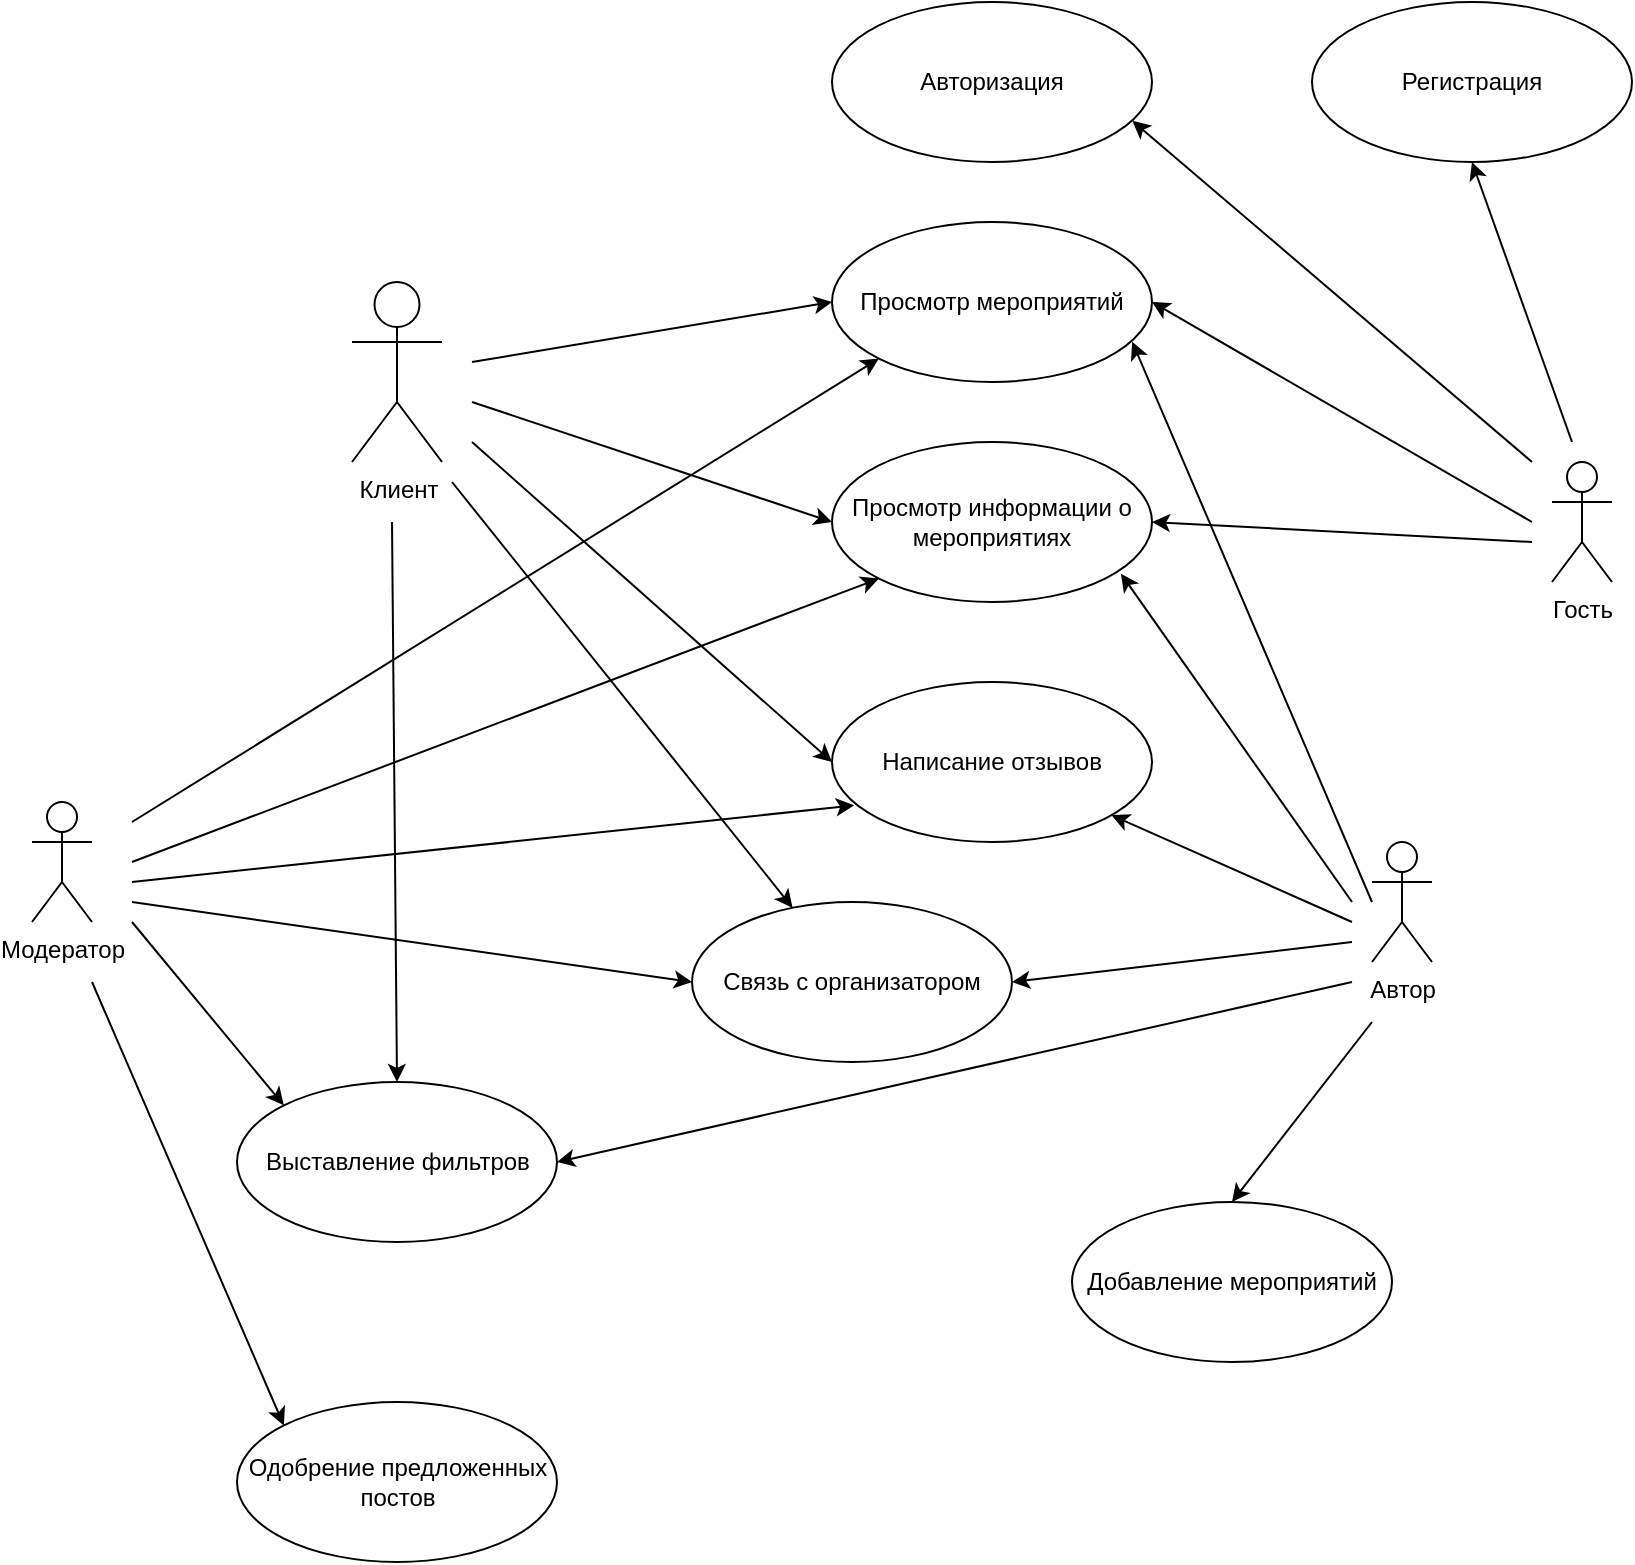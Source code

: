 <mxfile version="18.1.3" type="device" pages="9"><diagram id="mJJqGLY-tvg4qP6r5xAe" name="Use-Case"><mxGraphModel dx="1865" dy="579" grid="1" gridSize="10" guides="1" tooltips="1" connect="1" arrows="1" fold="1" page="1" pageScale="1" pageWidth="827" pageHeight="1169" math="0" shadow="0"><root><mxCell id="0"/><mxCell id="1" parent="0"/><mxCell id="DnrsnAbvESjEPeXWFnnx-1" value="Клиент" style="shape=umlActor;verticalLabelPosition=bottom;verticalAlign=top;html=1;" parent="1" vertex="1"><mxGeometry x="160" y="150" width="45" height="90" as="geometry"/></mxCell><mxCell id="DnrsnAbvESjEPeXWFnnx-2" value="Просмотр мероприятий" style="ellipse;whiteSpace=wrap;html=1;" parent="1" vertex="1"><mxGeometry x="400" y="120" width="160" height="80" as="geometry"/></mxCell><mxCell id="DnrsnAbvESjEPeXWFnnx-3" value="Просмотр информации о мероприятиях" style="ellipse;whiteSpace=wrap;html=1;" parent="1" vertex="1"><mxGeometry x="400" y="230" width="160" height="80" as="geometry"/></mxCell><mxCell id="DnrsnAbvESjEPeXWFnnx-4" value="Написание отзывов" style="ellipse;whiteSpace=wrap;html=1;" parent="1" vertex="1"><mxGeometry x="400" y="350" width="160" height="80" as="geometry"/></mxCell><mxCell id="DnrsnAbvESjEPeXWFnnx-5" value="Связь с организатором" style="ellipse;whiteSpace=wrap;html=1;" parent="1" vertex="1"><mxGeometry x="330" y="460" width="160" height="80" as="geometry"/></mxCell><mxCell id="DnrsnAbvESjEPeXWFnnx-7" value="Выставление фильтров" style="ellipse;whiteSpace=wrap;html=1;" parent="1" vertex="1"><mxGeometry x="102.5" y="550" width="160" height="80" as="geometry"/></mxCell><mxCell id="DnrsnAbvESjEPeXWFnnx-9" value="" style="endArrow=classic;html=1;rounded=0;entryX=0;entryY=0.5;entryDx=0;entryDy=0;" parent="1" target="DnrsnAbvESjEPeXWFnnx-2" edge="1"><mxGeometry width="50" height="50" relative="1" as="geometry"><mxPoint x="220" y="190" as="sourcePoint"/><mxPoint x="440" y="330" as="targetPoint"/></mxGeometry></mxCell><mxCell id="DnrsnAbvESjEPeXWFnnx-10" value="" style="endArrow=classic;html=1;rounded=0;entryX=0;entryY=0.5;entryDx=0;entryDy=0;" parent="1" target="DnrsnAbvESjEPeXWFnnx-3" edge="1"><mxGeometry width="50" height="50" relative="1" as="geometry"><mxPoint x="220" y="210" as="sourcePoint"/><mxPoint x="440" y="330" as="targetPoint"/></mxGeometry></mxCell><mxCell id="DnrsnAbvESjEPeXWFnnx-11" value="" style="endArrow=classic;html=1;rounded=0;entryX=0;entryY=0.5;entryDx=0;entryDy=0;" parent="1" target="DnrsnAbvESjEPeXWFnnx-4" edge="1"><mxGeometry width="50" height="50" relative="1" as="geometry"><mxPoint x="220" y="230" as="sourcePoint"/><mxPoint x="440" y="330" as="targetPoint"/></mxGeometry></mxCell><mxCell id="DnrsnAbvESjEPeXWFnnx-12" value="" style="endArrow=classic;html=1;rounded=0;" parent="1" target="DnrsnAbvESjEPeXWFnnx-5" edge="1"><mxGeometry width="50" height="50" relative="1" as="geometry"><mxPoint x="210" y="250" as="sourcePoint"/><mxPoint x="440" y="330" as="targetPoint"/></mxGeometry></mxCell><mxCell id="DnrsnAbvESjEPeXWFnnx-13" value="" style="endArrow=classic;html=1;rounded=0;entryX=0.5;entryY=0;entryDx=0;entryDy=0;" parent="1" target="DnrsnAbvESjEPeXWFnnx-7" edge="1"><mxGeometry width="50" height="50" relative="1" as="geometry"><mxPoint x="180" y="270" as="sourcePoint"/><mxPoint x="440" y="330" as="targetPoint"/></mxGeometry></mxCell><mxCell id="DnrsnAbvESjEPeXWFnnx-15" value="Гость" style="shape=umlActor;verticalLabelPosition=bottom;verticalAlign=top;html=1;" parent="1" vertex="1"><mxGeometry x="760" y="240" width="30" height="60" as="geometry"/></mxCell><mxCell id="DnrsnAbvESjEPeXWFnnx-18" value="" style="endArrow=classic;html=1;rounded=0;entryX=1;entryY=0.5;entryDx=0;entryDy=0;" parent="1" target="DnrsnAbvESjEPeXWFnnx-2" edge="1"><mxGeometry width="50" height="50" relative="1" as="geometry"><mxPoint x="750" y="270" as="sourcePoint"/><mxPoint x="440" y="230" as="targetPoint"/></mxGeometry></mxCell><mxCell id="DnrsnAbvESjEPeXWFnnx-19" value="" style="endArrow=classic;html=1;rounded=0;entryX=1;entryY=0.5;entryDx=0;entryDy=0;" parent="1" target="DnrsnAbvESjEPeXWFnnx-3" edge="1"><mxGeometry width="50" height="50" relative="1" as="geometry"><mxPoint x="750" y="280" as="sourcePoint"/><mxPoint x="440" y="230" as="targetPoint"/></mxGeometry></mxCell><mxCell id="DnrsnAbvESjEPeXWFnnx-20" value="Добавление мероприятий" style="ellipse;whiteSpace=wrap;html=1;" parent="1" vertex="1"><mxGeometry x="520" y="610" width="160" height="80" as="geometry"/></mxCell><mxCell id="DnrsnAbvESjEPeXWFnnx-21" value="Автор" style="shape=umlActor;verticalLabelPosition=bottom;verticalAlign=top;html=1;" parent="1" vertex="1"><mxGeometry x="670" y="430" width="30" height="60" as="geometry"/></mxCell><mxCell id="DnrsnAbvESjEPeXWFnnx-22" value="" style="endArrow=classic;html=1;rounded=0;entryX=0.938;entryY=0.748;entryDx=0;entryDy=0;entryPerimeter=0;" parent="1" target="DnrsnAbvESjEPeXWFnnx-2" edge="1"><mxGeometry width="50" height="50" relative="1" as="geometry"><mxPoint x="670" y="460" as="sourcePoint"/><mxPoint x="440" y="430" as="targetPoint"/></mxGeometry></mxCell><mxCell id="DnrsnAbvESjEPeXWFnnx-23" value="" style="endArrow=classic;html=1;rounded=0;entryX=0.903;entryY=0.823;entryDx=0;entryDy=0;entryPerimeter=0;" parent="1" target="DnrsnAbvESjEPeXWFnnx-3" edge="1"><mxGeometry width="50" height="50" relative="1" as="geometry"><mxPoint x="660" y="460" as="sourcePoint"/><mxPoint x="440" y="430" as="targetPoint"/></mxGeometry></mxCell><mxCell id="DnrsnAbvESjEPeXWFnnx-24" value="" style="endArrow=classic;html=1;rounded=0;" parent="1" target="DnrsnAbvESjEPeXWFnnx-4" edge="1"><mxGeometry width="50" height="50" relative="1" as="geometry"><mxPoint x="660" y="470" as="sourcePoint"/><mxPoint x="440" y="430" as="targetPoint"/></mxGeometry></mxCell><mxCell id="DnrsnAbvESjEPeXWFnnx-25" value="" style="endArrow=classic;html=1;rounded=0;entryX=1;entryY=0.5;entryDx=0;entryDy=0;" parent="1" target="DnrsnAbvESjEPeXWFnnx-5" edge="1"><mxGeometry width="50" height="50" relative="1" as="geometry"><mxPoint x="660" y="480" as="sourcePoint"/><mxPoint x="440" y="430" as="targetPoint"/></mxGeometry></mxCell><mxCell id="DnrsnAbvESjEPeXWFnnx-26" value="" style="endArrow=classic;html=1;rounded=0;entryX=0.5;entryY=0;entryDx=0;entryDy=0;" parent="1" target="DnrsnAbvESjEPeXWFnnx-20" edge="1"><mxGeometry width="50" height="50" relative="1" as="geometry"><mxPoint x="670" y="520" as="sourcePoint"/><mxPoint x="440" y="430" as="targetPoint"/></mxGeometry></mxCell><mxCell id="DnrsnAbvESjEPeXWFnnx-27" value="" style="endArrow=classic;html=1;rounded=0;entryX=1;entryY=0.5;entryDx=0;entryDy=0;" parent="1" target="DnrsnAbvESjEPeXWFnnx-7" edge="1"><mxGeometry width="50" height="50" relative="1" as="geometry"><mxPoint x="660" y="500" as="sourcePoint"/><mxPoint x="440" y="430" as="targetPoint"/></mxGeometry></mxCell><mxCell id="DnrsnAbvESjEPeXWFnnx-28" value="Модератор" style="shape=umlActor;verticalLabelPosition=bottom;verticalAlign=top;html=1;outlineConnect=0;" parent="1" vertex="1"><mxGeometry y="410" width="30" height="60" as="geometry"/></mxCell><mxCell id="DnrsnAbvESjEPeXWFnnx-29" value="Одобрение предложенных постов" style="ellipse;whiteSpace=wrap;html=1;" parent="1" vertex="1"><mxGeometry x="102.5" y="710" width="160" height="80" as="geometry"/></mxCell><mxCell id="DnrsnAbvESjEPeXWFnnx-30" value="" style="endArrow=classic;html=1;rounded=0;entryX=0;entryY=0;entryDx=0;entryDy=0;" parent="1" target="DnrsnAbvESjEPeXWFnnx-29" edge="1"><mxGeometry width="50" height="50" relative="1" as="geometry"><mxPoint x="30" y="500" as="sourcePoint"/><mxPoint x="400" y="650" as="targetPoint"/></mxGeometry></mxCell><mxCell id="H9WDdU2ECyKcGZCjMmnf-1" value="Авторизация" style="ellipse;whiteSpace=wrap;html=1;" parent="1" vertex="1"><mxGeometry x="400" y="10" width="160" height="80" as="geometry"/></mxCell><mxCell id="H9WDdU2ECyKcGZCjMmnf-2" value="" style="endArrow=classic;html=1;rounded=0;entryX=0.939;entryY=0.743;entryDx=0;entryDy=0;entryPerimeter=0;" parent="1" target="H9WDdU2ECyKcGZCjMmnf-1" edge="1"><mxGeometry width="50" height="50" relative="1" as="geometry"><mxPoint x="750" y="240" as="sourcePoint"/><mxPoint x="340" y="240" as="targetPoint"/></mxGeometry></mxCell><mxCell id="ZEEoXMlRAnarTAFksegT-1" value="" style="endArrow=classic;html=1;rounded=0;entryX=0;entryY=0;entryDx=0;entryDy=0;" parent="1" target="DnrsnAbvESjEPeXWFnnx-7" edge="1"><mxGeometry width="50" height="50" relative="1" as="geometry"><mxPoint x="50" y="470" as="sourcePoint"/><mxPoint x="340" y="450" as="targetPoint"/></mxGeometry></mxCell><mxCell id="ZEEoXMlRAnarTAFksegT-7" value="" style="endArrow=classic;html=1;rounded=0;entryX=0.069;entryY=0.771;entryDx=0;entryDy=0;entryPerimeter=0;" parent="1" target="DnrsnAbvESjEPeXWFnnx-4" edge="1"><mxGeometry width="50" height="50" relative="1" as="geometry"><mxPoint x="50" y="450" as="sourcePoint"/><mxPoint x="340" y="370" as="targetPoint"/></mxGeometry></mxCell><mxCell id="ZEEoXMlRAnarTAFksegT-8" value="" style="endArrow=classic;html=1;rounded=0;entryX=0;entryY=1;entryDx=0;entryDy=0;" parent="1" target="DnrsnAbvESjEPeXWFnnx-3" edge="1"><mxGeometry width="50" height="50" relative="1" as="geometry"><mxPoint x="50" y="440" as="sourcePoint"/><mxPoint x="310" y="300" as="targetPoint"/></mxGeometry></mxCell><mxCell id="ZEEoXMlRAnarTAFksegT-9" value="" style="endArrow=classic;html=1;rounded=0;entryX=0;entryY=1;entryDx=0;entryDy=0;" parent="1" target="DnrsnAbvESjEPeXWFnnx-2" edge="1"><mxGeometry width="50" height="50" relative="1" as="geometry"><mxPoint x="50" y="420" as="sourcePoint"/><mxPoint x="310" y="300" as="targetPoint"/></mxGeometry></mxCell><mxCell id="rHtvbi98OJlSJ6zQHIXj-1" value="" style="endArrow=classic;html=1;rounded=0;entryX=0;entryY=0.5;entryDx=0;entryDy=0;" parent="1" target="DnrsnAbvESjEPeXWFnnx-5" edge="1"><mxGeometry width="50" height="50" relative="1" as="geometry"><mxPoint x="50" y="460" as="sourcePoint"/><mxPoint x="135.931" y="571.716" as="targetPoint"/></mxGeometry></mxCell><mxCell id="gQip87opY2W2ChMXjpzY-1" value="Регистрация" style="ellipse;whiteSpace=wrap;html=1;" parent="1" vertex="1"><mxGeometry x="640" y="10" width="160" height="80" as="geometry"/></mxCell><mxCell id="gQip87opY2W2ChMXjpzY-4" value="" style="endArrow=classic;html=1;rounded=0;fontSize=12;startSize=6;endSize=6;entryX=0.5;entryY=1;entryDx=0;entryDy=0;" parent="1" target="gQip87opY2W2ChMXjpzY-1" edge="1"><mxGeometry width="50" height="50" relative="1" as="geometry"><mxPoint x="770" y="230" as="sourcePoint"/><mxPoint x="410" y="210" as="targetPoint"/></mxGeometry></mxCell></root></mxGraphModel></diagram><diagram id="2KIcS-_lFjLLvpMBhp3V" name="ER-диаграмма"><mxGraphModel dx="1662" dy="1963" grid="1" gridSize="10" guides="1" tooltips="1" connect="1" arrows="1" fold="1" page="1" pageScale="1" pageWidth="827" pageHeight="1169" math="0" shadow="0"><root><mxCell id="0"/><mxCell id="1" parent="0"/><mxCell id="s0-06jb42-zv2DO-l2ON-69" style="edgeStyle=orthogonalEdgeStyle;rounded=0;orthogonalLoop=1;jettySize=auto;html=1;exitX=0.25;exitY=0;exitDx=0;exitDy=0;entryX=0.5;entryY=1;entryDx=0;entryDy=0;endArrow=none;endFill=0;" parent="1" source="s0-06jb42-zv2DO-l2ON-8" target="s0-06jb42-zv2DO-l2ON-46" edge="1"><mxGeometry relative="1" as="geometry"/></mxCell><mxCell id="--uXwlofe66z98HREE88-7" style="edgeStyle=orthogonalEdgeStyle;rounded=0;orthogonalLoop=1;jettySize=auto;html=1;entryX=0;entryY=0.5;entryDx=0;entryDy=0;endArrow=none;endFill=0;" parent="1" target="s0-06jb42-zv2DO-l2ON-41" edge="1"><mxGeometry relative="1" as="geometry"><mxPoint x="1460" y="600" as="sourcePoint"/></mxGeometry></mxCell><mxCell id="--uXwlofe66z98HREE88-8" style="edgeStyle=orthogonalEdgeStyle;rounded=0;orthogonalLoop=1;jettySize=auto;html=1;entryX=0;entryY=0.5;entryDx=0;entryDy=0;endArrow=none;endFill=0;" parent="1" target="s0-06jb42-zv2DO-l2ON-12" edge="1"><mxGeometry relative="1" as="geometry"><mxPoint x="1460" y="520" as="sourcePoint"/></mxGeometry></mxCell><mxCell id="--uXwlofe66z98HREE88-9" style="edgeStyle=orthogonalEdgeStyle;rounded=0;orthogonalLoop=1;jettySize=auto;html=1;entryX=0;entryY=0.5;entryDx=0;entryDy=0;endArrow=none;endFill=0;" parent="1" target="s0-06jb42-zv2DO-l2ON-11" edge="1"><mxGeometry relative="1" as="geometry"><mxPoint x="1460" y="440" as="sourcePoint"/></mxGeometry></mxCell><mxCell id="--uXwlofe66z98HREE88-10" style="edgeStyle=orthogonalEdgeStyle;rounded=0;orthogonalLoop=1;jettySize=auto;html=1;entryX=0;entryY=0.5;entryDx=0;entryDy=0;endArrow=none;endFill=0;" parent="1" target="s0-06jb42-zv2DO-l2ON-10" edge="1"><mxGeometry relative="1" as="geometry"><mxPoint x="1460" y="360" as="sourcePoint"/></mxGeometry></mxCell><mxCell id="--uXwlofe66z98HREE88-11" style="edgeStyle=orthogonalEdgeStyle;rounded=0;orthogonalLoop=1;jettySize=auto;html=1;exitX=1;exitY=0.5;exitDx=0;exitDy=0;entryX=0;entryY=0.5;entryDx=0;entryDy=0;endArrow=none;endFill=0;" parent="1" source="s0-06jb42-zv2DO-l2ON-8" target="s0-06jb42-zv2DO-l2ON-9" edge="1"><mxGeometry relative="1" as="geometry"><Array as="points"><mxPoint x="1460" y="630"/><mxPoint x="1460" y="280"/></Array></mxGeometry></mxCell><mxCell id="--uXwlofe66z98HREE88-12" style="edgeStyle=orthogonalEdgeStyle;rounded=0;orthogonalLoop=1;jettySize=auto;html=1;exitX=0.5;exitY=1;exitDx=0;exitDy=0;endArrow=none;endFill=0;entryX=1;entryY=0.5;entryDx=0;entryDy=0;" parent="1" source="s0-06jb42-zv2DO-l2ON-8" target="s0-06jb42-zv2DO-l2ON-33" edge="1"><mxGeometry relative="1" as="geometry"><mxPoint x="1420" y="1070" as="targetPoint"/></mxGeometry></mxCell><mxCell id="rX3kvn7vVtxspI-L9nKx-1" style="edgeStyle=orthogonalEdgeStyle;rounded=0;orthogonalLoop=1;jettySize=auto;html=1;exitX=0.5;exitY=0;exitDx=0;exitDy=0;entryX=0.5;entryY=1;entryDx=0;entryDy=0;endArrow=none;endFill=0;" parent="1" source="s0-06jb42-zv2DO-l2ON-8" target="s0-06jb42-zv2DO-l2ON-63" edge="1"><mxGeometry relative="1" as="geometry"/></mxCell><mxCell id="s0-06jb42-zv2DO-l2ON-8" value="Автор" style="rounded=0;whiteSpace=wrap;html=1;" parent="1" vertex="1"><mxGeometry x="1300" y="600" width="120" height="60" as="geometry"/></mxCell><mxCell id="s0-06jb42-zv2DO-l2ON-9" value="Фамилия" style="ellipse;whiteSpace=wrap;html=1;" parent="1" vertex="1"><mxGeometry x="1491" y="250" width="106" height="60" as="geometry"/></mxCell><mxCell id="s0-06jb42-zv2DO-l2ON-10" value="Имя" style="ellipse;whiteSpace=wrap;html=1;" parent="1" vertex="1"><mxGeometry x="1491" y="330" width="106" height="60" as="geometry"/></mxCell><mxCell id="s0-06jb42-zv2DO-l2ON-11" value="Логин" style="ellipse;whiteSpace=wrap;html=1;" parent="1" vertex="1"><mxGeometry x="1491" y="410" width="106" height="60" as="geometry"/></mxCell><mxCell id="s0-06jb42-zv2DO-l2ON-12" value="Пароль" style="ellipse;whiteSpace=wrap;html=1;" parent="1" vertex="1"><mxGeometry x="1491" y="490" width="106" height="60" as="geometry"/></mxCell><mxCell id="s0-06jb42-zv2DO-l2ON-13" style="edgeStyle=orthogonalEdgeStyle;rounded=0;orthogonalLoop=1;jettySize=auto;html=1;entryX=0;entryY=0.5;entryDx=0;entryDy=0;endArrow=none;endFill=0;" parent="1" target="s0-06jb42-zv2DO-l2ON-29" edge="1"><mxGeometry relative="1" as="geometry"><mxPoint x="1080" y="710" as="sourcePoint"/></mxGeometry></mxCell><mxCell id="s0-06jb42-zv2DO-l2ON-14" style="edgeStyle=orthogonalEdgeStyle;rounded=0;orthogonalLoop=1;jettySize=auto;html=1;entryX=0;entryY=0.5;entryDx=0;entryDy=0;endArrow=none;endFill=0;" parent="1" target="s0-06jb42-zv2DO-l2ON-30" edge="1"><mxGeometry relative="1" as="geometry"><mxPoint x="1080" y="790" as="sourcePoint"/></mxGeometry></mxCell><mxCell id="s0-06jb42-zv2DO-l2ON-15" style="edgeStyle=orthogonalEdgeStyle;rounded=0;orthogonalLoop=1;jettySize=auto;html=1;entryX=0;entryY=0.5;entryDx=0;entryDy=0;endArrow=none;endFill=0;" parent="1" target="s0-06jb42-zv2DO-l2ON-31" edge="1"><mxGeometry relative="1" as="geometry"><mxPoint x="1080" y="870" as="sourcePoint"/></mxGeometry></mxCell><mxCell id="s0-06jb42-zv2DO-l2ON-16" style="edgeStyle=orthogonalEdgeStyle;rounded=0;orthogonalLoop=1;jettySize=auto;html=1;entryX=0;entryY=0.5;entryDx=0;entryDy=0;endArrow=none;endFill=0;" parent="1" target="s0-06jb42-zv2DO-l2ON-32" edge="1"><mxGeometry relative="1" as="geometry"><mxPoint x="1080" y="950" as="sourcePoint"/></mxGeometry></mxCell><mxCell id="s0-06jb42-zv2DO-l2ON-18" style="edgeStyle=orthogonalEdgeStyle;rounded=0;orthogonalLoop=1;jettySize=auto;html=1;exitX=0.5;exitY=1;exitDx=0;exitDy=0;entryX=0;entryY=0.5;entryDx=0;entryDy=0;endArrow=none;endFill=0;" parent="1" source="s0-06jb42-zv2DO-l2ON-21" target="s0-06jb42-zv2DO-l2ON-40" edge="1"><mxGeometry relative="1" as="geometry"><Array as="points"><mxPoint x="1080" y="660"/><mxPoint x="1080" y="1030"/></Array></mxGeometry></mxCell><mxCell id="s0-06jb42-zv2DO-l2ON-68" style="edgeStyle=orthogonalEdgeStyle;rounded=0;orthogonalLoop=1;jettySize=auto;html=1;exitX=0.5;exitY=0;exitDx=0;exitDy=0;endArrow=none;endFill=0;entryX=0.5;entryY=1;entryDx=0;entryDy=0;" parent="1" source="s0-06jb42-zv2DO-l2ON-21" target="s0-06jb42-zv2DO-l2ON-37" edge="1"><mxGeometry relative="1" as="geometry"><mxPoint x="1070" y="510" as="targetPoint"/></mxGeometry></mxCell><mxCell id="--uXwlofe66z98HREE88-1" style="edgeStyle=orthogonalEdgeStyle;rounded=0;orthogonalLoop=1;jettySize=auto;html=1;exitX=1;exitY=0.5;exitDx=0;exitDy=0;entryX=0.5;entryY=1;entryDx=0;entryDy=0;endArrow=none;endFill=0;" parent="1" source="s0-06jb42-zv2DO-l2ON-21" target="s0-06jb42-zv2DO-l2ON-53" edge="1"><mxGeometry relative="1" as="geometry"><Array as="points"><mxPoint x="1280" y="630"/><mxPoint x="1280" y="220"/></Array></mxGeometry></mxCell><mxCell id="s0-06jb42-zv2DO-l2ON-21" value="Клиент" style="rounded=0;whiteSpace=wrap;html=1;" parent="1" vertex="1"><mxGeometry x="1024" y="600" width="120" height="60" as="geometry"/></mxCell><mxCell id="s0-06jb42-zv2DO-l2ON-70" style="edgeStyle=orthogonalEdgeStyle;rounded=0;orthogonalLoop=1;jettySize=auto;html=1;exitX=0.75;exitY=0;exitDx=0;exitDy=0;entryX=0.5;entryY=1;entryDx=0;entryDy=0;endArrow=none;endFill=0;" parent="1" source="s0-06jb42-zv2DO-l2ON-25" target="s0-06jb42-zv2DO-l2ON-46" edge="1"><mxGeometry relative="1" as="geometry"/></mxCell><mxCell id="--uXwlofe66z98HREE88-13" style="edgeStyle=orthogonalEdgeStyle;rounded=0;orthogonalLoop=1;jettySize=auto;html=1;exitX=0;exitY=0.5;exitDx=0;exitDy=0;entryX=1;entryY=0.5;entryDx=0;entryDy=0;endArrow=none;endFill=0;" parent="1" source="s0-06jb42-zv2DO-l2ON-25" target="s0-06jb42-zv2DO-l2ON-39" edge="1"><mxGeometry relative="1" as="geometry"><Array as="points"><mxPoint x="760" y="630"/><mxPoint x="760" y="585"/></Array></mxGeometry></mxCell><mxCell id="6M4sgSFuH1VTIgAGDmi8-1" style="edgeStyle=orthogonalEdgeStyle;rounded=0;orthogonalLoop=1;jettySize=auto;html=1;exitX=0.5;exitY=0;exitDx=0;exitDy=0;entryX=0.5;entryY=1;entryDx=0;entryDy=0;endArrow=none;endFill=0;" parent="1" source="s0-06jb42-zv2DO-l2ON-25" target="s0-06jb42-zv2DO-l2ON-35" edge="1"><mxGeometry relative="1" as="geometry"/></mxCell><mxCell id="s0-06jb42-zv2DO-l2ON-25" value="Модератор" style="rounded=0;whiteSpace=wrap;html=1;" parent="1" vertex="1"><mxGeometry x="780" y="600" width="120" height="60" as="geometry"/></mxCell><mxCell id="--uXwlofe66z98HREE88-3" style="edgeStyle=orthogonalEdgeStyle;rounded=0;orthogonalLoop=1;jettySize=auto;html=1;exitX=0.5;exitY=0;exitDx=0;exitDy=0;entryX=0;entryY=0.5;entryDx=0;entryDy=0;endArrow=none;endFill=0;" parent="1" source="s0-06jb42-zv2DO-l2ON-28" target="s0-06jb42-zv2DO-l2ON-53" edge="1"><mxGeometry relative="1" as="geometry"/></mxCell><mxCell id="ml6H9-sv9VoQJmshsV9k-6" style="edgeStyle=orthogonalEdgeStyle;rounded=0;orthogonalLoop=1;jettySize=auto;html=1;exitX=0.25;exitY=0;exitDx=0;exitDy=0;entryX=1;entryY=0.5;entryDx=0;entryDy=0;fontSize=12;endArrow=none;endFill=0;startSize=6;endSize=12;" parent="1" source="s0-06jb42-zv2DO-l2ON-28" target="ml6H9-sv9VoQJmshsV9k-5" edge="1"><mxGeometry relative="1" as="geometry"><Array as="points"><mxPoint x="1050" y="270"/><mxPoint x="1050" y="200"/></Array></mxGeometry></mxCell><mxCell id="s0-06jb42-zv2DO-l2ON-28" value="Пост" style="rounded=0;whiteSpace=wrap;html=1;" parent="1" vertex="1"><mxGeometry x="1024" y="270" width="120" height="60" as="geometry"/></mxCell><mxCell id="s0-06jb42-zv2DO-l2ON-29" value="ID" style="ellipse;whiteSpace=wrap;html=1;" parent="1" vertex="1"><mxGeometry x="1114" y="680" width="106" height="60" as="geometry"/></mxCell><mxCell id="s0-06jb42-zv2DO-l2ON-30" value="Фамилия" style="ellipse;whiteSpace=wrap;html=1;" parent="1" vertex="1"><mxGeometry x="1114" y="760" width="106" height="60" as="geometry"/></mxCell><mxCell id="s0-06jb42-zv2DO-l2ON-31" value="Имя" style="ellipse;whiteSpace=wrap;html=1;" parent="1" vertex="1"><mxGeometry x="1114" y="840" width="106" height="60" as="geometry"/></mxCell><mxCell id="s0-06jb42-zv2DO-l2ON-32" value="Логин" style="ellipse;whiteSpace=wrap;html=1;" parent="1" vertex="1"><mxGeometry x="1114" y="920" width="106" height="60" as="geometry"/></mxCell><mxCell id="--uXwlofe66z98HREE88-15" style="edgeStyle=orthogonalEdgeStyle;rounded=0;orthogonalLoop=1;jettySize=auto;html=1;exitX=0;exitY=0.5;exitDx=0;exitDy=0;entryX=0.5;entryY=1;entryDx=0;entryDy=0;endArrow=none;endFill=0;" parent="1" source="s0-06jb42-zv2DO-l2ON-33" target="s0-06jb42-zv2DO-l2ON-25" edge="1"><mxGeometry relative="1" as="geometry"/></mxCell><mxCell id="s0-06jb42-zv2DO-l2ON-33" value="Предлагает" style="shape=rhombus;perimeter=rhombusPerimeter;whiteSpace=wrap;html=1;align=center;" parent="1" vertex="1"><mxGeometry x="1024" y="1169" width="133" height="80" as="geometry"/></mxCell><mxCell id="6M4sgSFuH1VTIgAGDmi8-4" style="edgeStyle=orthogonalEdgeStyle;rounded=0;orthogonalLoop=1;jettySize=auto;html=1;exitX=1;exitY=0.5;exitDx=0;exitDy=0;entryX=0;entryY=0.5;entryDx=0;entryDy=0;endArrow=none;endFill=0;" parent="1" source="s0-06jb42-zv2DO-l2ON-35" target="s0-06jb42-zv2DO-l2ON-28" edge="1"><mxGeometry relative="1" as="geometry"/></mxCell><mxCell id="s0-06jb42-zv2DO-l2ON-35" value="Выкладывает" style="shape=rhombus;perimeter=rhombusPerimeter;whiteSpace=wrap;html=1;align=center;" parent="1" vertex="1"><mxGeometry x="773.5" y="260" width="133" height="80" as="geometry"/></mxCell><mxCell id="s0-06jb42-zv2DO-l2ON-74" style="edgeStyle=orthogonalEdgeStyle;rounded=0;orthogonalLoop=1;jettySize=auto;html=1;exitX=0.5;exitY=0;exitDx=0;exitDy=0;entryX=0.5;entryY=1;entryDx=0;entryDy=0;endArrow=none;endFill=0;" parent="1" source="s0-06jb42-zv2DO-l2ON-37" target="s0-06jb42-zv2DO-l2ON-28" edge="1"><mxGeometry relative="1" as="geometry"/></mxCell><mxCell id="s0-06jb42-zv2DO-l2ON-37" value="Смотрит" style="shape=rhombus;perimeter=rhombusPerimeter;whiteSpace=wrap;html=1;align=center;" parent="1" vertex="1"><mxGeometry x="920" y="410" width="133" height="80" as="geometry"/></mxCell><mxCell id="OTdS_5KPNULUA2tpwADn-2" style="edgeStyle=orthogonalEdgeStyle;rounded=0;orthogonalLoop=1;jettySize=auto;html=1;exitX=1;exitY=0.5;exitDx=0;exitDy=0;endArrow=none;endFill=0;" parent="1" source="s0-06jb42-zv2DO-l2ON-38" edge="1"><mxGeometry relative="1" as="geometry"><mxPoint x="760" y="590" as="targetPoint"/></mxGeometry></mxCell><mxCell id="s0-06jb42-zv2DO-l2ON-38" value="Логин" style="ellipse;whiteSpace=wrap;html=1;" parent="1" vertex="1"><mxGeometry x="630" y="470" width="106" height="60" as="geometry"/></mxCell><mxCell id="s0-06jb42-zv2DO-l2ON-39" value="Пароль" style="ellipse;whiteSpace=wrap;html=1;" parent="1" vertex="1"><mxGeometry x="630" y="555" width="106" height="60" as="geometry"/></mxCell><mxCell id="s0-06jb42-zv2DO-l2ON-40" value="Пароль" style="ellipse;whiteSpace=wrap;html=1;" parent="1" vertex="1"><mxGeometry x="1114" y="1000" width="106" height="60" as="geometry"/></mxCell><mxCell id="s0-06jb42-zv2DO-l2ON-41" value="Город" style="ellipse;whiteSpace=wrap;html=1;" parent="1" vertex="1"><mxGeometry x="1491" y="570" width="106" height="60" as="geometry"/></mxCell><mxCell id="s0-06jb42-zv2DO-l2ON-43" value="N" style="text;html=1;strokeColor=none;fillColor=none;align=center;verticalAlign=middle;whiteSpace=wrap;rounded=0;" parent="1" vertex="1"><mxGeometry x="1070" y="330" width="60" height="30" as="geometry"/></mxCell><mxCell id="s0-06jb42-zv2DO-l2ON-75" style="edgeStyle=orthogonalEdgeStyle;rounded=0;orthogonalLoop=1;jettySize=auto;html=1;exitX=0.5;exitY=0;exitDx=0;exitDy=0;endArrow=none;endFill=0;" parent="1" source="s0-06jb42-zv2DO-l2ON-46" edge="1"><mxGeometry relative="1" as="geometry"><mxPoint x="1084" y="370" as="targetPoint"/><Array as="points"><mxPoint x="1186" y="370"/></Array></mxGeometry></mxCell><mxCell id="s0-06jb42-zv2DO-l2ON-46" value="Пишет отзыв" style="shape=rhombus;perimeter=rhombusPerimeter;whiteSpace=wrap;html=1;align=center;" parent="1" vertex="1"><mxGeometry x="1120" y="410" width="133" height="80" as="geometry"/></mxCell><mxCell id="--uXwlofe66z98HREE88-5" style="edgeStyle=orthogonalEdgeStyle;rounded=0;orthogonalLoop=1;jettySize=auto;html=1;entryX=0;entryY=0.5;entryDx=0;entryDy=0;endArrow=none;endFill=0;" parent="1" target="s0-06jb42-zv2DO-l2ON-56" edge="1"><mxGeometry relative="1" as="geometry"><mxPoint x="1280" y="-50" as="sourcePoint"/></mxGeometry></mxCell><mxCell id="--uXwlofe66z98HREE88-6" style="edgeStyle=orthogonalEdgeStyle;rounded=0;orthogonalLoop=1;jettySize=auto;html=1;exitX=0.515;exitY=-0.004;exitDx=0;exitDy=0;entryX=0;entryY=0.5;entryDx=0;entryDy=0;endArrow=none;endFill=0;exitPerimeter=0;" parent="1" source="s0-06jb42-zv2DO-l2ON-51" target="s0-06jb42-zv2DO-l2ON-55" edge="1"><mxGeometry relative="1" as="geometry"><Array as="points"><mxPoint x="1280" y="-130"/></Array></mxGeometry></mxCell><mxCell id="s0-06jb42-zv2DO-l2ON-51" value="Отзыв" style="shape=ext;margin=3;double=1;whiteSpace=wrap;html=1;align=center;" parent="1" vertex="1"><mxGeometry x="1218.25" y="20" width="120" height="60" as="geometry"/></mxCell><mxCell id="s0-06jb42-zv2DO-l2ON-52" style="edgeStyle=orthogonalEdgeStyle;rounded=0;orthogonalLoop=1;jettySize=auto;html=1;exitX=0.5;exitY=0;exitDx=0;exitDy=0;entryX=0.5;entryY=1;entryDx=0;entryDy=0;endArrow=none;endFill=0;shape=link;" parent="1" source="s0-06jb42-zv2DO-l2ON-53" target="s0-06jb42-zv2DO-l2ON-51" edge="1"><mxGeometry relative="1" as="geometry"><mxPoint x="1540" y="20" as="sourcePoint"/></mxGeometry></mxCell><mxCell id="s0-06jb42-zv2DO-l2ON-53" value="Имеет" style="shape=rhombus;double=1;perimeter=rhombusPerimeter;whiteSpace=wrap;html=1;align=center;" parent="1" vertex="1"><mxGeometry x="1210" y="140" width="136.5" height="80" as="geometry"/></mxCell><mxCell id="s0-06jb42-zv2DO-l2ON-54" value="1" style="text;html=1;strokeColor=none;fillColor=none;align=center;verticalAlign=middle;whiteSpace=wrap;rounded=0;" parent="1" vertex="1"><mxGeometry x="1030" y="570" width="60" height="30" as="geometry"/></mxCell><mxCell id="s0-06jb42-zv2DO-l2ON-55" value="Дата" style="ellipse;whiteSpace=wrap;html=1;" parent="1" vertex="1"><mxGeometry x="1300.5" y="-160" width="106" height="60" as="geometry"/></mxCell><mxCell id="s0-06jb42-zv2DO-l2ON-56" value="ID" style="ellipse;whiteSpace=wrap;html=1;" parent="1" vertex="1"><mxGeometry x="1300.5" y="-80" width="106" height="60" as="geometry"/></mxCell><mxCell id="s0-06jb42-zv2DO-l2ON-57" value="N" style="text;html=1;strokeColor=none;fillColor=none;align=center;verticalAlign=middle;whiteSpace=wrap;rounded=0;" parent="1" vertex="1"><mxGeometry x="1270" y="80" width="60" height="30" as="geometry"/></mxCell><mxCell id="s0-06jb42-zv2DO-l2ON-61" value="1" style="text;html=1;strokeColor=none;fillColor=none;align=center;verticalAlign=middle;whiteSpace=wrap;rounded=0;" parent="1" vertex="1"><mxGeometry x="860" y="570" width="60" height="30" as="geometry"/></mxCell><mxCell id="rX3kvn7vVtxspI-L9nKx-2" style="edgeStyle=orthogonalEdgeStyle;rounded=0;orthogonalLoop=1;jettySize=auto;html=1;exitX=0;exitY=0.5;exitDx=0;exitDy=0;entryX=1;entryY=0.5;entryDx=0;entryDy=0;endArrow=none;endFill=0;" parent="1" source="s0-06jb42-zv2DO-l2ON-63" target="s0-06jb42-zv2DO-l2ON-28" edge="1"><mxGeometry relative="1" as="geometry"/></mxCell><mxCell id="s0-06jb42-zv2DO-l2ON-63" value="Имеет" style="rhombus;whiteSpace=wrap;html=1;" parent="1" vertex="1"><mxGeometry x="1290" y="260" width="140" height="80" as="geometry"/></mxCell><mxCell id="s0-06jb42-zv2DO-l2ON-71" value="1" style="text;html=1;strokeColor=none;fillColor=none;align=center;verticalAlign=middle;whiteSpace=wrap;rounded=0;" parent="1" vertex="1"><mxGeometry x="1286.5" y="570" width="60" height="30" as="geometry"/></mxCell><mxCell id="--uXwlofe66z98HREE88-2" value="1" style="text;html=1;strokeColor=none;fillColor=none;align=center;verticalAlign=middle;whiteSpace=wrap;rounded=0;" parent="1" vertex="1"><mxGeometry x="1144" y="600" width="60" height="30" as="geometry"/></mxCell><mxCell id="--uXwlofe66z98HREE88-4" value="1" style="text;html=1;strokeColor=none;fillColor=none;align=center;verticalAlign=middle;whiteSpace=wrap;rounded=0;" parent="1" vertex="1"><mxGeometry x="1070" y="240" width="60" height="30" as="geometry"/></mxCell><mxCell id="--uXwlofe66z98HREE88-16" value="1" style="text;html=1;strokeColor=none;fillColor=none;align=center;verticalAlign=middle;whiteSpace=wrap;rounded=0;" parent="1" vertex="1"><mxGeometry x="1351" y="660" width="60" height="30" as="geometry"/></mxCell><mxCell id="--uXwlofe66z98HREE88-17" value="1" style="text;html=1;strokeColor=none;fillColor=none;align=center;verticalAlign=middle;whiteSpace=wrap;rounded=0;" parent="1" vertex="1"><mxGeometry x="830" y="660" width="60" height="30" as="geometry"/></mxCell><mxCell id="6M4sgSFuH1VTIgAGDmi8-3" value="1" style="text;html=1;strokeColor=none;fillColor=none;align=center;verticalAlign=middle;whiteSpace=wrap;rounded=0;" parent="1" vertex="1"><mxGeometry x="790" y="570" width="60" height="30" as="geometry"/></mxCell><mxCell id="6M4sgSFuH1VTIgAGDmi8-5" value="1" style="text;html=1;strokeColor=none;fillColor=none;align=center;verticalAlign=middle;whiteSpace=wrap;rounded=0;" parent="1" vertex="1"><mxGeometry x="980" y="270" width="60" height="30" as="geometry"/></mxCell><mxCell id="rX3kvn7vVtxspI-L9nKx-3" value="N" style="text;html=1;strokeColor=none;fillColor=none;align=center;verticalAlign=middle;whiteSpace=wrap;rounded=0;" parent="1" vertex="1"><mxGeometry x="1130" y="270" width="60" height="30" as="geometry"/></mxCell><mxCell id="rX3kvn7vVtxspI-L9nKx-4" value="1" style="text;html=1;strokeColor=none;fillColor=none;align=center;verticalAlign=middle;whiteSpace=wrap;rounded=0;" parent="1" vertex="1"><mxGeometry x="1346.5" y="570" width="60" height="30" as="geometry"/></mxCell><mxCell id="CAcFeMk9cHIwTJ78-it1-3" style="edgeStyle=orthogonalEdgeStyle;rounded=0;orthogonalLoop=1;jettySize=auto;html=1;exitX=0;exitY=0.5;exitDx=0;exitDy=0;endArrow=none;endFill=0;" parent="1" source="CAcFeMk9cHIwTJ78-it1-1" edge="1"><mxGeometry relative="1" as="geometry"><mxPoint x="1280" y="-130" as="targetPoint"/></mxGeometry></mxCell><mxCell id="CAcFeMk9cHIwTJ78-it1-1" value="Текст" style="ellipse;whiteSpace=wrap;html=1;" parent="1" vertex="1"><mxGeometry x="1300" y="-240" width="106" height="60" as="geometry"/></mxCell><mxCell id="ml6H9-sv9VoQJmshsV9k-10" style="edgeStyle=orthogonalEdgeStyle;rounded=0;orthogonalLoop=1;jettySize=auto;html=1;exitX=1;exitY=0.5;exitDx=0;exitDy=0;fontSize=12;endArrow=none;endFill=0;startSize=6;endSize=12;" parent="1" source="ml6H9-sv9VoQJmshsV9k-1" edge="1"><mxGeometry relative="1" as="geometry"><mxPoint x="1050" y="-39.543" as="targetPoint"/></mxGeometry></mxCell><mxCell id="ml6H9-sv9VoQJmshsV9k-1" value="Город" style="ellipse;whiteSpace=wrap;html=1;" parent="1" vertex="1"><mxGeometry x="918" y="-150" width="106" height="60" as="geometry"/></mxCell><mxCell id="ml6H9-sv9VoQJmshsV9k-9" style="edgeStyle=orthogonalEdgeStyle;rounded=0;orthogonalLoop=1;jettySize=auto;html=1;exitX=1;exitY=0.5;exitDx=0;exitDy=0;fontSize=12;endArrow=none;endFill=0;startSize=6;endSize=12;" parent="1" source="ml6H9-sv9VoQJmshsV9k-2" edge="1"><mxGeometry relative="1" as="geometry"><mxPoint x="1050" y="40" as="targetPoint"/></mxGeometry></mxCell><mxCell id="ml6H9-sv9VoQJmshsV9k-2" value="Информация" style="ellipse;whiteSpace=wrap;html=1;" parent="1" vertex="1"><mxGeometry x="918" y="-70" width="106" height="60" as="geometry"/></mxCell><mxCell id="ml6H9-sv9VoQJmshsV9k-8" style="edgeStyle=orthogonalEdgeStyle;rounded=0;orthogonalLoop=1;jettySize=auto;html=1;exitX=1;exitY=0.5;exitDx=0;exitDy=0;fontSize=12;endArrow=none;endFill=0;startSize=6;endSize=12;" parent="1" source="ml6H9-sv9VoQJmshsV9k-3" edge="1"><mxGeometry relative="1" as="geometry"><mxPoint x="1050" y="120" as="targetPoint"/></mxGeometry></mxCell><mxCell id="ml6H9-sv9VoQJmshsV9k-3" value="Автор" style="ellipse;whiteSpace=wrap;html=1;" parent="1" vertex="1"><mxGeometry x="918" y="10" width="106" height="60" as="geometry"/></mxCell><mxCell id="ml6H9-sv9VoQJmshsV9k-7" style="edgeStyle=orthogonalEdgeStyle;rounded=0;orthogonalLoop=1;jettySize=auto;html=1;exitX=1;exitY=0.5;exitDx=0;exitDy=0;fontSize=12;endArrow=none;endFill=0;startSize=6;endSize=12;" parent="1" source="ml6H9-sv9VoQJmshsV9k-4" edge="1"><mxGeometry relative="1" as="geometry"><mxPoint x="1050" y="200" as="targetPoint"/></mxGeometry></mxCell><mxCell id="ml6H9-sv9VoQJmshsV9k-4" value="Название" style="ellipse;whiteSpace=wrap;html=1;" parent="1" vertex="1"><mxGeometry x="918" y="90" width="106" height="60" as="geometry"/></mxCell><mxCell id="ml6H9-sv9VoQJmshsV9k-5" value="ID" style="ellipse;whiteSpace=wrap;html=1;" parent="1" vertex="1"><mxGeometry x="918" y="170" width="106" height="60" as="geometry"/></mxCell><mxCell id="9-tqBIOhjxUIBIA76STQ-3" style="edgeStyle=orthogonalEdgeStyle;rounded=0;orthogonalLoop=1;jettySize=auto;html=1;exitX=1;exitY=0.5;exitDx=0;exitDy=0;fontSize=12;endArrow=none;endFill=0;startSize=6;endSize=6;" parent="1" source="9-tqBIOhjxUIBIA76STQ-2" edge="1"><mxGeometry relative="1" as="geometry"><mxPoint x="1050" y="-110" as="targetPoint"/></mxGeometry></mxCell><mxCell id="9-tqBIOhjxUIBIA76STQ-2" value="Дата" style="ellipse;whiteSpace=wrap;html=1;" parent="1" vertex="1"><mxGeometry x="920" y="-230" width="106" height="60" as="geometry"/></mxCell><mxCell id="BX4nrWUP2tyWadFAK3-3-2" style="edgeStyle=orthogonalEdgeStyle;rounded=0;orthogonalLoop=1;jettySize=auto;html=1;exitX=0;exitY=0.5;exitDx=0;exitDy=0;fontSize=12;startArrow=none;startFill=0;endArrow=none;endFill=0;startSize=12;endSize=6;" parent="1" source="BX4nrWUP2tyWadFAK3-3-1" edge="1"><mxGeometry relative="1" as="geometry"><mxPoint x="1280.0" y="-210" as="targetPoint"/><Array as="points"><mxPoint x="1280" y="-290"/></Array></mxGeometry></mxCell><mxCell id="BX4nrWUP2tyWadFAK3-3-1" value="Автор" style="ellipse;whiteSpace=wrap;html=1;" parent="1" vertex="1"><mxGeometry x="1300.5" y="-320" width="106" height="60" as="geometry"/></mxCell><mxCell id="nYS25vmeli0GKWDJIQSc-2" style="edgeStyle=orthogonalEdgeStyle;rounded=0;orthogonalLoop=1;jettySize=auto;html=1;exitX=0;exitY=0.5;exitDx=0;exitDy=0;fontSize=12;startArrow=none;startFill=0;endArrow=none;endFill=0;startSize=12;endSize=6;" parent="1" source="nYS25vmeli0GKWDJIQSc-1" edge="1"><mxGeometry relative="1" as="geometry"><mxPoint x="1280" y="-290" as="targetPoint"/></mxGeometry></mxCell><mxCell id="nYS25vmeli0GKWDJIQSc-1" value="Пост" style="ellipse;whiteSpace=wrap;html=1;" parent="1" vertex="1"><mxGeometry x="1300" y="-400" width="106" height="60" as="geometry"/></mxCell><mxCell id="C-VlQmZNhBwa2m-LIsjK-2" style="edgeStyle=orthogonalEdgeStyle;rounded=0;orthogonalLoop=1;jettySize=auto;html=1;exitX=0;exitY=0.5;exitDx=0;exitDy=0;fontSize=12;startArrow=none;startFill=0;endArrow=none;endFill=0;startSize=12;endSize=6;" parent="1" source="C-VlQmZNhBwa2m-LIsjK-1" edge="1"><mxGeometry relative="1" as="geometry"><mxPoint x="1080" y="1030" as="targetPoint"/></mxGeometry></mxCell><mxCell id="C-VlQmZNhBwa2m-LIsjK-1" value="Город" style="ellipse;whiteSpace=wrap;html=1;" parent="1" vertex="1"><mxGeometry x="1114" y="1080" width="106" height="60" as="geometry"/></mxCell><mxCell id="C-VlQmZNhBwa2m-LIsjK-4" style="edgeStyle=orthogonalEdgeStyle;rounded=0;orthogonalLoop=1;jettySize=auto;html=1;exitX=0;exitY=0.5;exitDx=0;exitDy=0;fontSize=12;startArrow=none;startFill=0;endArrow=none;endFill=0;startSize=12;endSize=6;" parent="1" source="C-VlQmZNhBwa2m-LIsjK-3" edge="1"><mxGeometry relative="1" as="geometry"><mxPoint x="1460" y="280" as="targetPoint"/></mxGeometry></mxCell><mxCell id="C-VlQmZNhBwa2m-LIsjK-3" value="ID" style="ellipse;whiteSpace=wrap;html=1;" parent="1" vertex="1"><mxGeometry x="1491" y="170" width="106" height="60" as="geometry"/></mxCell></root></mxGraphModel></diagram><diagram id="FDlugxzAW2F_MCwXHgAw" name="Components"><mxGraphModel dx="2249" dy="794" grid="1" gridSize="10" guides="1" tooltips="1" connect="1" arrows="1" fold="1" page="1" pageScale="1" pageWidth="827" pageHeight="1169" math="0" shadow="0"><root><mxCell id="0"/><mxCell id="1" parent="0"/><mxCell id="3K-MLnukNAR9DpZV-MJU-22" style="edgeStyle=orthogonalEdgeStyle;rounded=0;orthogonalLoop=1;jettySize=auto;html=1;exitX=0.5;exitY=1;exitDx=0;exitDy=0;entryX=0.5;entryY=0;entryDx=0;entryDy=0;dashed=1;fontSize=18;endArrow=block;endFill=0;startSize=6;endSize=12;" parent="1" source="ObX9u-Y72dSi6aMLa7Eg-10" target="3K-MLnukNAR9DpZV-MJU-10" edge="1"><mxGeometry relative="1" as="geometry"/></mxCell><mxCell id="ObX9u-Y72dSi6aMLa7Eg-10" value="" style="html=1;dropTarget=0;fontSize=16;" parent="1" vertex="1"><mxGeometry x="-150" y="20" width="870" height="320" as="geometry"/></mxCell><mxCell id="ObX9u-Y72dSi6aMLa7Eg-11" value="" style="shape=module;jettyWidth=8;jettyHeight=4;fontSize=16;" parent="ObX9u-Y72dSi6aMLa7Eg-10" vertex="1"><mxGeometry x="1" width="20" height="20" relative="1" as="geometry"><mxPoint x="-27" y="7" as="offset"/></mxGeometry></mxCell><mxCell id="ObX9u-Y72dSi6aMLa7Eg-12" value="&lt;font style=&quot;font-size: 18px&quot;&gt;&lt;span&gt;«Component»&lt;/span&gt;&lt;br&gt;&lt;b&gt;UI&lt;/b&gt;&lt;/font&gt;" style="text;html=1;strokeColor=none;fillColor=none;align=center;verticalAlign=middle;whiteSpace=wrap;rounded=0;fontSize=16;" parent="1" vertex="1"><mxGeometry x="140" y="20.003" width="290" height="69.13" as="geometry"/></mxCell><mxCell id="3K-MLnukNAR9DpZV-MJU-3" style="edgeStyle=orthogonalEdgeStyle;rounded=0;orthogonalLoop=1;jettySize=auto;html=1;exitX=0.5;exitY=1;exitDx=0;exitDy=0;entryX=0.5;entryY=0;entryDx=0;entryDy=0;fontSize=16;endSize=12;endArrow=block;endFill=0;" parent="1" source="ObX9u-Y72dSi6aMLa7Eg-14" target="ObX9u-Y72dSi6aMLa7Eg-16" edge="1"><mxGeometry relative="1" as="geometry"/></mxCell><mxCell id="ObX9u-Y72dSi6aMLa7Eg-14" value="«Component»&lt;br&gt;&lt;b&gt;ClientView&lt;/b&gt;" style="html=1;dropTarget=0;fontSize=16;" parent="1" vertex="1"><mxGeometry x="192.95" y="130" width="184.09" height="62.09" as="geometry"/></mxCell><mxCell id="ObX9u-Y72dSi6aMLa7Eg-15" value="" style="shape=module;jettyWidth=8;jettyHeight=4;fontSize=16;" parent="ObX9u-Y72dSi6aMLa7Eg-14" vertex="1"><mxGeometry x="1" width="20" height="20" relative="1" as="geometry"><mxPoint x="-27" y="7" as="offset"/></mxGeometry></mxCell><mxCell id="ObX9u-Y72dSi6aMLa7Eg-16" value="«Component»&lt;br&gt;&lt;b&gt;GuestView&lt;/b&gt;" style="html=1;dropTarget=0;fontSize=16;" parent="1" vertex="1"><mxGeometry x="192.95" y="250" width="184.09" height="62.09" as="geometry"/></mxCell><mxCell id="ObX9u-Y72dSi6aMLa7Eg-17" value="" style="shape=module;jettyWidth=8;jettyHeight=4;fontSize=16;" parent="ObX9u-Y72dSi6aMLa7Eg-16" vertex="1"><mxGeometry x="1" width="20" height="20" relative="1" as="geometry"><mxPoint x="-27" y="7" as="offset"/></mxGeometry></mxCell><mxCell id="3K-MLnukNAR9DpZV-MJU-1" style="edgeStyle=orthogonalEdgeStyle;rounded=0;orthogonalLoop=1;jettySize=auto;html=1;exitX=1;exitY=0.5;exitDx=0;exitDy=0;entryX=0;entryY=0.5;entryDx=0;entryDy=0;fontSize=16;endArrow=block;endFill=0;endSize=12;" parent="1" source="brE_s6LGMVZ_C46WbuBM-1" target="ObX9u-Y72dSi6aMLa7Eg-14" edge="1"><mxGeometry relative="1" as="geometry"/></mxCell><mxCell id="brE_s6LGMVZ_C46WbuBM-1" value="«Component»&lt;br&gt;&lt;b&gt;AuthorView&lt;/b&gt;" style="html=1;dropTarget=0;fontSize=16;" parent="1" vertex="1"><mxGeometry x="-80" y="130" width="184.1" height="62.09" as="geometry"/></mxCell><mxCell id="brE_s6LGMVZ_C46WbuBM-2" value="" style="shape=module;jettyWidth=8;jettyHeight=4;fontSize=16;" parent="brE_s6LGMVZ_C46WbuBM-1" vertex="1"><mxGeometry x="1" width="20" height="20" relative="1" as="geometry"><mxPoint x="-27" y="7" as="offset"/></mxGeometry></mxCell><mxCell id="3K-MLnukNAR9DpZV-MJU-2" style="edgeStyle=orthogonalEdgeStyle;rounded=0;orthogonalLoop=1;jettySize=auto;html=1;exitX=0;exitY=0.5;exitDx=0;exitDy=0;fontSize=16;endSize=12;endArrow=block;endFill=0;" parent="1" source="fNST2ih8PGPTN9XCI7_p-1" target="ObX9u-Y72dSi6aMLa7Eg-14" edge="1"><mxGeometry relative="1" as="geometry"/></mxCell><mxCell id="fNST2ih8PGPTN9XCI7_p-1" value="«Component»&lt;br&gt;&lt;b&gt;AdminView&lt;/b&gt;" style="html=1;dropTarget=0;fontSize=16;" parent="1" vertex="1"><mxGeometry x="470" y="126.05" width="184.1" height="70" as="geometry"/></mxCell><mxCell id="fNST2ih8PGPTN9XCI7_p-2" value="" style="shape=module;jettyWidth=8;jettyHeight=4;fontSize=16;" parent="fNST2ih8PGPTN9XCI7_p-1" vertex="1"><mxGeometry x="1" width="20" height="20" relative="1" as="geometry"><mxPoint x="-27" y="7" as="offset"/></mxGeometry></mxCell><mxCell id="3K-MLnukNAR9DpZV-MJU-8" value="" style="html=1;dropTarget=0;fontSize=16;" parent="1" vertex="1"><mxGeometry x="-150" y="425" width="870" height="495" as="geometry"/></mxCell><mxCell id="3K-MLnukNAR9DpZV-MJU-9" value="" style="shape=module;jettyWidth=8;jettyHeight=4;fontSize=16;" parent="3K-MLnukNAR9DpZV-MJU-8" vertex="1"><mxGeometry x="1" width="20" height="20" relative="1" as="geometry"><mxPoint x="-27" y="7" as="offset"/></mxGeometry></mxCell><mxCell id="3K-MLnukNAR9DpZV-MJU-10" value="&lt;font style=&quot;font-size: 18px&quot;&gt;&lt;span&gt;«Component»&lt;/span&gt;&lt;br&gt;&lt;b&gt;BL&lt;/b&gt;&lt;/font&gt;" style="text;html=1;strokeColor=none;fillColor=none;align=center;verticalAlign=middle;whiteSpace=wrap;rounded=0;fontSize=16;" parent="1" vertex="1"><mxGeometry x="140" y="425.003" width="290" height="69.13" as="geometry"/></mxCell><mxCell id="3K-MLnukNAR9DpZV-MJU-11" style="edgeStyle=orthogonalEdgeStyle;rounded=0;orthogonalLoop=1;jettySize=auto;html=1;exitX=0.5;exitY=1;exitDx=0;exitDy=0;entryX=0.5;entryY=0;entryDx=0;entryDy=0;fontSize=16;endArrow=block;endFill=0;endSize=12;" parent="1" source="3K-MLnukNAR9DpZV-MJU-12" target="3K-MLnukNAR9DpZV-MJU-14" edge="1"><mxGeometry relative="1" as="geometry"/></mxCell><mxCell id="3K-MLnukNAR9DpZV-MJU-12" value="«Component»&lt;br&gt;&lt;b&gt;ClientController&lt;/b&gt;" style="html=1;dropTarget=0;fontSize=16;" parent="1" vertex="1"><mxGeometry x="192.95" y="535" width="184.09" height="62.09" as="geometry"/></mxCell><mxCell id="3K-MLnukNAR9DpZV-MJU-13" value="" style="shape=module;jettyWidth=8;jettyHeight=4;fontSize=16;" parent="3K-MLnukNAR9DpZV-MJU-12" vertex="1"><mxGeometry x="1" width="20" height="20" relative="1" as="geometry"><mxPoint x="-27" y="7" as="offset"/></mxGeometry></mxCell><mxCell id="3K-MLnukNAR9DpZV-MJU-14" value="«Component»&lt;br&gt;&lt;b&gt;GuestController&lt;/b&gt;" style="html=1;dropTarget=0;fontSize=16;" parent="1" vertex="1"><mxGeometry x="192.96" y="655" width="184.09" height="62.09" as="geometry"/></mxCell><mxCell id="3K-MLnukNAR9DpZV-MJU-15" value="" style="shape=module;jettyWidth=8;jettyHeight=4;fontSize=16;" parent="3K-MLnukNAR9DpZV-MJU-14" vertex="1"><mxGeometry x="1" width="20" height="20" relative="1" as="geometry"><mxPoint x="-27" y="7" as="offset"/></mxGeometry></mxCell><mxCell id="3K-MLnukNAR9DpZV-MJU-16" style="edgeStyle=orthogonalEdgeStyle;rounded=0;orthogonalLoop=1;jettySize=auto;html=1;exitX=1;exitY=0.5;exitDx=0;exitDy=0;entryX=0;entryY=0.5;entryDx=0;entryDy=0;fontSize=16;endSize=12;endArrow=block;endFill=0;" parent="1" source="3K-MLnukNAR9DpZV-MJU-17" target="3K-MLnukNAR9DpZV-MJU-12" edge="1"><mxGeometry relative="1" as="geometry"/></mxCell><mxCell id="3K-MLnukNAR9DpZV-MJU-17" value="«Component»&lt;br&gt;&lt;b&gt;AuthorController&lt;/b&gt;" style="html=1;dropTarget=0;fontSize=16;" parent="1" vertex="1"><mxGeometry x="-80" y="535" width="184.1" height="62.09" as="geometry"/></mxCell><mxCell id="3K-MLnukNAR9DpZV-MJU-18" value="" style="shape=module;jettyWidth=8;jettyHeight=4;fontSize=16;" parent="3K-MLnukNAR9DpZV-MJU-17" vertex="1"><mxGeometry x="1" width="20" height="20" relative="1" as="geometry"><mxPoint x="-27" y="7" as="offset"/></mxGeometry></mxCell><mxCell id="3K-MLnukNAR9DpZV-MJU-19" style="edgeStyle=orthogonalEdgeStyle;rounded=0;orthogonalLoop=1;jettySize=auto;html=1;exitX=0;exitY=0.5;exitDx=0;exitDy=0;fontSize=16;endSize=12;endArrow=block;endFill=0;" parent="1" source="3K-MLnukNAR9DpZV-MJU-20" target="3K-MLnukNAR9DpZV-MJU-12" edge="1"><mxGeometry relative="1" as="geometry"/></mxCell><mxCell id="3K-MLnukNAR9DpZV-MJU-20" value="«Component»&lt;br&gt;&lt;b&gt;AdminController&lt;/b&gt;" style="html=1;dropTarget=0;fontSize=16;" parent="1" vertex="1"><mxGeometry x="470" y="531.05" width="184.1" height="70" as="geometry"/></mxCell><mxCell id="3K-MLnukNAR9DpZV-MJU-21" value="" style="shape=module;jettyWidth=8;jettyHeight=4;fontSize=16;" parent="3K-MLnukNAR9DpZV-MJU-20" vertex="1"><mxGeometry x="1" width="20" height="20" relative="1" as="geometry"><mxPoint x="-27" y="7" as="offset"/></mxGeometry></mxCell><mxCell id="3K-MLnukNAR9DpZV-MJU-23" value="" style="html=1;dropTarget=0;fontSize=16;" parent="1" vertex="1"><mxGeometry x="-150.01" y="1020" width="870" height="240" as="geometry"/></mxCell><mxCell id="3K-MLnukNAR9DpZV-MJU-24" value="" style="shape=module;jettyWidth=8;jettyHeight=4;fontSize=16;" parent="3K-MLnukNAR9DpZV-MJU-23" vertex="1"><mxGeometry x="1" width="20" height="20" relative="1" as="geometry"><mxPoint x="-27" y="7" as="offset"/></mxGeometry></mxCell><mxCell id="3K-MLnukNAR9DpZV-MJU-45" style="edgeStyle=orthogonalEdgeStyle;rounded=0;orthogonalLoop=1;jettySize=auto;html=1;exitX=0.5;exitY=0;exitDx=0;exitDy=0;entryX=0.5;entryY=1;entryDx=0;entryDy=0;dashed=1;fontSize=18;endArrow=block;endFill=0;startSize=6;endSize=12;" parent="1" source="3K-MLnukNAR9DpZV-MJU-25" target="3K-MLnukNAR9DpZV-MJU-8" edge="1"><mxGeometry relative="1" as="geometry"/></mxCell><mxCell id="3K-MLnukNAR9DpZV-MJU-25" value="&lt;font style=&quot;font-size: 18px&quot;&gt;&lt;span&gt;«Component»&lt;/span&gt;&lt;br&gt;&lt;b&gt;DAL&lt;/b&gt;&lt;br&gt;&lt;/font&gt;" style="text;html=1;strokeColor=none;fillColor=none;align=center;verticalAlign=middle;whiteSpace=wrap;rounded=0;fontSize=16;" parent="1" vertex="1"><mxGeometry x="139.99" y="1020.003" width="290" height="69.13" as="geometry"/></mxCell><mxCell id="3K-MLnukNAR9DpZV-MJU-54" style="edgeStyle=orthogonalEdgeStyle;rounded=0;orthogonalLoop=1;jettySize=auto;html=1;exitX=0.5;exitY=0;exitDx=0;exitDy=0;entryX=0.5;entryY=1;entryDx=0;entryDy=0;dashed=1;fontSize=18;endArrow=block;endFill=0;startSize=6;endSize=12;" parent="1" source="3K-MLnukNAR9DpZV-MJU-27" target="3K-MLnukNAR9DpZV-MJU-46" edge="1"><mxGeometry relative="1" as="geometry"><Array as="points"><mxPoint x="285" y="1130"/><mxPoint x="140" y="1130"/><mxPoint x="140" y="890"/><mxPoint x="285" y="890"/></Array></mxGeometry></mxCell><mxCell id="3K-MLnukNAR9DpZV-MJU-27" value="«Component»&lt;br&gt;&lt;b&gt;PostRepository&lt;/b&gt;" style="html=1;dropTarget=0;fontSize=16;" parent="1" vertex="1"><mxGeometry x="192.94" y="1169" width="184.09" height="62.09" as="geometry"/></mxCell><mxCell id="3K-MLnukNAR9DpZV-MJU-28" value="" style="shape=module;jettyWidth=8;jettyHeight=4;fontSize=16;" parent="3K-MLnukNAR9DpZV-MJU-27" vertex="1"><mxGeometry x="1" width="20" height="20" relative="1" as="geometry"><mxPoint x="-27" y="7" as="offset"/></mxGeometry></mxCell><mxCell id="3K-MLnukNAR9DpZV-MJU-52" style="edgeStyle=orthogonalEdgeStyle;rounded=0;orthogonalLoop=1;jettySize=auto;html=1;exitX=0.5;exitY=0;exitDx=0;exitDy=0;entryX=0.5;entryY=1;entryDx=0;entryDy=0;dashed=1;fontSize=18;endArrow=block;endFill=0;startSize=6;endSize=12;" parent="1" source="3K-MLnukNAR9DpZV-MJU-32" target="3K-MLnukNAR9DpZV-MJU-48" edge="1"><mxGeometry relative="1" as="geometry"/></mxCell><mxCell id="3K-MLnukNAR9DpZV-MJU-32" value="«Component»&lt;br&gt;&lt;b&gt;UserRepository&lt;/b&gt;" style="html=1;dropTarget=0;fontSize=16;" parent="1" vertex="1"><mxGeometry x="-100" y="1110" width="184.1" height="62.09" as="geometry"/></mxCell><mxCell id="3K-MLnukNAR9DpZV-MJU-33" value="" style="shape=module;jettyWidth=8;jettyHeight=4;fontSize=16;" parent="3K-MLnukNAR9DpZV-MJU-32" vertex="1"><mxGeometry x="1" width="20" height="20" relative="1" as="geometry"><mxPoint x="-27" y="7" as="offset"/></mxGeometry></mxCell><mxCell id="3K-MLnukNAR9DpZV-MJU-53" style="edgeStyle=orthogonalEdgeStyle;rounded=0;orthogonalLoop=1;jettySize=auto;html=1;exitX=0.5;exitY=0;exitDx=0;exitDy=0;entryX=0.5;entryY=1;entryDx=0;entryDy=0;dashed=1;fontSize=18;endArrow=block;endFill=0;startSize=6;endSize=12;" parent="1" source="3K-MLnukNAR9DpZV-MJU-35" target="3K-MLnukNAR9DpZV-MJU-50" edge="1"><mxGeometry relative="1" as="geometry"/></mxCell><mxCell id="3K-MLnukNAR9DpZV-MJU-35" value="«Component»&lt;br&gt;&lt;b&gt;CommentRepository&lt;/b&gt;" style="html=1;dropTarget=0;fontSize=16;" parent="1" vertex="1"><mxGeometry x="470" y="1110" width="184.1" height="70" as="geometry"/></mxCell><mxCell id="3K-MLnukNAR9DpZV-MJU-36" value="" style="shape=module;jettyWidth=8;jettyHeight=4;fontSize=16;" parent="3K-MLnukNAR9DpZV-MJU-35" vertex="1"><mxGeometry x="1" width="20" height="20" relative="1" as="geometry"><mxPoint x="-27" y="7" as="offset"/></mxGeometry></mxCell><mxCell id="3K-MLnukNAR9DpZV-MJU-46" value="«Component»&lt;br&gt;&lt;b&gt;IPostRepository&lt;/b&gt;" style="html=1;dropTarget=0;fontSize=16;" parent="1" vertex="1"><mxGeometry x="192.96" y="793.95" width="184.09" height="62.09" as="geometry"/></mxCell><mxCell id="3K-MLnukNAR9DpZV-MJU-47" value="" style="shape=module;jettyWidth=8;jettyHeight=4;fontSize=16;" parent="3K-MLnukNAR9DpZV-MJU-46" vertex="1"><mxGeometry x="1" width="20" height="20" relative="1" as="geometry"><mxPoint x="-27" y="7" as="offset"/></mxGeometry></mxCell><mxCell id="3K-MLnukNAR9DpZV-MJU-48" value="«Component»&lt;br&gt;&lt;b&gt;IUserRepository&lt;/b&gt;" style="html=1;dropTarget=0;fontSize=16;" parent="1" vertex="1"><mxGeometry x="-100.0" y="793.96" width="184.1" height="62.09" as="geometry"/></mxCell><mxCell id="3K-MLnukNAR9DpZV-MJU-49" value="" style="shape=module;jettyWidth=8;jettyHeight=4;fontSize=16;" parent="3K-MLnukNAR9DpZV-MJU-48" vertex="1"><mxGeometry x="1" width="20" height="20" relative="1" as="geometry"><mxPoint x="-27" y="7" as="offset"/></mxGeometry></mxCell><mxCell id="3K-MLnukNAR9DpZV-MJU-50" value="«Component»&lt;br&gt;&lt;b&gt;ICommentRepository&lt;/b&gt;" style="html=1;dropTarget=0;fontSize=16;" parent="1" vertex="1"><mxGeometry x="470" y="793.96" width="184.1" height="70" as="geometry"/></mxCell><mxCell id="3K-MLnukNAR9DpZV-MJU-51" value="" style="shape=module;jettyWidth=8;jettyHeight=4;fontSize=16;" parent="3K-MLnukNAR9DpZV-MJU-50" vertex="1"><mxGeometry x="1" width="20" height="20" relative="1" as="geometry"><mxPoint x="-27" y="7" as="offset"/></mxGeometry></mxCell></root></mxGraphModel></diagram><diagram id="ar5ts9ZlePeb604hA-iC" name="Classes"><mxGraphModel dx="2249" dy="794" grid="1" gridSize="10" guides="1" tooltips="1" connect="1" arrows="1" fold="1" page="1" pageScale="1" pageWidth="827" pageHeight="1169" math="0" shadow="0"><root><mxCell id="0"/><mxCell id="1" parent="0"/><mxCell id="OTrRgkg-G0OxuFBqNRNr-1" style="edgeStyle=orthogonalEdgeStyle;rounded=0;orthogonalLoop=1;jettySize=auto;html=1;exitX=0.5;exitY=0;exitDx=0;exitDy=0;entryX=0;entryY=0.25;entryDx=0;entryDy=0;fontSize=12;endArrow=block;endFill=0;startSize=6;endSize=12;" parent="1" source="XuE8B5SdPfG-1rcqVMQy-6" target="90X8DYwQWtD_uBO28tTQ-7" edge="1"><mxGeometry relative="1" as="geometry"/></mxCell><mxCell id="XuE8B5SdPfG-1rcqVMQy-6" value="AdminController" style="swimlane;fontStyle=1;align=center;verticalAlign=top;childLayout=stackLayout;horizontal=1;startSize=26;horizontalStack=0;resizeParent=1;resizeParentMax=0;resizeLast=0;collapsible=1;marginBottom=0;fontSize=12;" parent="1" vertex="1"><mxGeometry x="80" y="354" width="190" height="60" as="geometry"/></mxCell><mxCell id="XuE8B5SdPfG-1rcqVMQy-7" value="+ submit_post(post_id: int): bool" style="text;strokeColor=none;fillColor=none;align=left;verticalAlign=top;spacingLeft=4;spacingRight=4;overflow=hidden;rotatable=0;points=[[0,0.5],[1,0.5]];portConstraint=eastwest;fontSize=12;" parent="XuE8B5SdPfG-1rcqVMQy-6" vertex="1"><mxGeometry y="26" width="190" height="26" as="geometry"/></mxCell><mxCell id="XuE8B5SdPfG-1rcqVMQy-8" value="" style="line;strokeWidth=1;fillColor=none;align=left;verticalAlign=middle;spacingTop=-1;spacingLeft=3;spacingRight=3;rotatable=0;labelPosition=right;points=[];portConstraint=eastwest;fontSize=12;" parent="XuE8B5SdPfG-1rcqVMQy-6" vertex="1"><mxGeometry y="52" width="190" height="8" as="geometry"/></mxCell><mxCell id="OTrRgkg-G0OxuFBqNRNr-3" style="edgeStyle=orthogonalEdgeStyle;rounded=0;orthogonalLoop=1;jettySize=auto;html=1;exitX=0.5;exitY=0;exitDx=0;exitDy=0;entryX=0.5;entryY=1;entryDx=0;entryDy=0;fontSize=12;endArrow=block;endFill=0;startSize=6;endSize=12;" parent="1" source="90X8DYwQWtD_uBO28tTQ-7" target="90X8DYwQWtD_uBO28tTQ-10" edge="1"><mxGeometry relative="1" as="geometry"/></mxCell><mxCell id="90X8DYwQWtD_uBO28tTQ-7" value="ClientController" style="swimlane;fontStyle=1;align=center;verticalAlign=top;childLayout=stackLayout;horizontal=1;startSize=26;horizontalStack=0;resizeParent=1;resizeParentMax=0;resizeLast=0;collapsible=1;marginBottom=0;fontSize=12;" parent="1" vertex="1"><mxGeometry x="270" y="200" width="280" height="118" as="geometry"/></mxCell><mxCell id="90X8DYwQWtD_uBO28tTQ-8" value="+ add_comment(post_id: int): bool" style="text;strokeColor=none;fillColor=none;align=left;verticalAlign=top;spacingLeft=4;spacingRight=4;overflow=hidden;rotatable=0;points=[[0,0.5],[1,0.5]];portConstraint=eastwest;fontSize=12;" parent="90X8DYwQWtD_uBO28tTQ-7" vertex="1"><mxGeometry y="26" width="280" height="26" as="geometry"/></mxCell><mxCell id="5-Kh2SUd3KqjrA_X6C_8-1" value="+ get_organizer(post_id: int): string" style="text;strokeColor=none;fillColor=none;align=left;verticalAlign=top;spacingLeft=4;spacingRight=4;overflow=hidden;rotatable=0;points=[[0,0.5],[1,0.5]];portConstraint=eastwest;fontSize=12;" parent="90X8DYwQWtD_uBO28tTQ-7" vertex="1"><mxGeometry y="52" width="280" height="26" as="geometry"/></mxCell><mxCell id="kSWUoKdSLKDmUUhtzdbZ-1" value="+ get_posts(data: string, name: string, &#10;                    city: string, author: string): string" style="text;strokeColor=none;fillColor=none;align=left;verticalAlign=top;spacingLeft=4;spacingRight=4;overflow=hidden;rotatable=0;points=[[0,0.5],[1,0.5]];portConstraint=eastwest;fontSize=12;" parent="90X8DYwQWtD_uBO28tTQ-7" vertex="1"><mxGeometry y="78" width="280" height="32" as="geometry"/></mxCell><mxCell id="90X8DYwQWtD_uBO28tTQ-9" value="" style="line;strokeWidth=1;fillColor=none;align=left;verticalAlign=middle;spacingTop=-1;spacingLeft=3;spacingRight=3;rotatable=0;labelPosition=right;points=[];portConstraint=eastwest;fontSize=12;" parent="90X8DYwQWtD_uBO28tTQ-7" vertex="1"><mxGeometry y="110" width="280" height="8" as="geometry"/></mxCell><mxCell id="90X8DYwQWtD_uBO28tTQ-10" value="GuestController" style="swimlane;fontStyle=1;align=center;verticalAlign=top;childLayout=stackLayout;horizontal=1;startSize=26;horizontalStack=0;resizeParent=1;resizeParentMax=0;resizeLast=0;collapsible=1;marginBottom=0;fontSize=12;" parent="1" vertex="1"><mxGeometry x="260" y="30" width="300" height="138" as="geometry"/></mxCell><mxCell id="9poWYHy8t2RospBqeqFl-2" value="+ get_post(post_id: int): PostBL" style="text;strokeColor=none;fillColor=none;align=left;verticalAlign=top;spacingLeft=4;spacingRight=4;overflow=hidden;rotatable=0;points=[[0,0.5],[1,0.5]];portConstraint=eastwest;fontSize=12;" parent="90X8DYwQWtD_uBO28tTQ-10" vertex="1"><mxGeometry y="26" width="300" height="26" as="geometry"/></mxCell><mxCell id="kSWUoKdSLKDmUUhtzdbZ-2" value="+ get_posts(): vector&lt;PostBL&gt;" style="text;strokeColor=none;fillColor=none;align=left;verticalAlign=top;spacingLeft=4;spacingRight=4;overflow=hidden;rotatable=0;points=[[0,0.5],[1,0.5]];portConstraint=eastwest;fontSize=12;" parent="90X8DYwQWtD_uBO28tTQ-10" vertex="1"><mxGeometry y="52" width="300" height="26" as="geometry"/></mxCell><mxCell id="U7KZYJ9X-H9aqyjPLTPw-1" value="+ get_posts(post_ids: vector&lt;int&gt;): vector&lt;PostBL&gt;" style="text;strokeColor=none;fillColor=none;align=left;verticalAlign=top;spacingLeft=4;spacingRight=4;overflow=hidden;rotatable=0;points=[[0,0.5],[1,0.5]];portConstraint=eastwest;fontSize=12;" parent="90X8DYwQWtD_uBO28tTQ-10" vertex="1"><mxGeometry y="78" width="300" height="26" as="geometry"/></mxCell><mxCell id="9poWYHy8t2RospBqeqFl-1" value="+ get_post_info(post_id: int): string" style="text;strokeColor=none;fillColor=none;align=left;verticalAlign=top;spacingLeft=4;spacingRight=4;overflow=hidden;rotatable=0;points=[[0,0.5],[1,0.5]];portConstraint=eastwest;fontSize=12;" parent="90X8DYwQWtD_uBO28tTQ-10" vertex="1"><mxGeometry y="104" width="300" height="26" as="geometry"/></mxCell><mxCell id="90X8DYwQWtD_uBO28tTQ-12" value="" style="line;strokeWidth=1;fillColor=none;align=left;verticalAlign=middle;spacingTop=-1;spacingLeft=3;spacingRight=3;rotatable=0;labelPosition=right;points=[];portConstraint=eastwest;fontSize=12;" parent="90X8DYwQWtD_uBO28tTQ-10" vertex="1"><mxGeometry y="130" width="300" height="8" as="geometry"/></mxCell><mxCell id="OTrRgkg-G0OxuFBqNRNr-2" style="edgeStyle=orthogonalEdgeStyle;rounded=0;orthogonalLoop=1;jettySize=auto;html=1;exitX=0.5;exitY=0;exitDx=0;exitDy=0;entryX=1;entryY=0.25;entryDx=0;entryDy=0;fontSize=12;endArrow=block;endFill=0;startSize=6;endSize=12;" parent="1" source="90X8DYwQWtD_uBO28tTQ-13" target="90X8DYwQWtD_uBO28tTQ-7" edge="1"><mxGeometry relative="1" as="geometry"/></mxCell><mxCell id="90X8DYwQWtD_uBO28tTQ-13" value="AuthorController" style="swimlane;fontStyle=1;align=center;verticalAlign=top;childLayout=stackLayout;horizontal=1;startSize=26;horizontalStack=0;resizeParent=1;resizeParentMax=0;resizeLast=0;collapsible=1;marginBottom=0;fontSize=12;" parent="1" vertex="1"><mxGeometry x="550" y="340" width="250" height="88" as="geometry"/></mxCell><mxCell id="90X8DYwQWtD_uBO28tTQ-14" value="+ create_post(name: string, city: string, &#10;                       info: string, data: string): bool" style="text;strokeColor=none;fillColor=none;align=left;verticalAlign=top;spacingLeft=4;spacingRight=4;overflow=hidden;rotatable=0;points=[[0,0.5],[1,0.5]];portConstraint=eastwest;fontSize=12;" parent="90X8DYwQWtD_uBO28tTQ-13" vertex="1"><mxGeometry y="26" width="250" height="34" as="geometry"/></mxCell><mxCell id="rSKcB-LHTiGTPYiYGE0z-1" value="+ add_post(post_id: int): bool" style="text;strokeColor=none;fillColor=none;align=left;verticalAlign=top;spacingLeft=4;spacingRight=4;overflow=hidden;rotatable=0;points=[[0,0.5],[1,0.5]];portConstraint=eastwest;fontSize=12;" parent="90X8DYwQWtD_uBO28tTQ-13" vertex="1"><mxGeometry y="60" width="250" height="20" as="geometry"/></mxCell><mxCell id="90X8DYwQWtD_uBO28tTQ-15" value="" style="line;strokeWidth=1;fillColor=none;align=left;verticalAlign=middle;spacingTop=-1;spacingLeft=3;spacingRight=3;rotatable=0;labelPosition=right;points=[];portConstraint=eastwest;fontSize=12;" parent="90X8DYwQWtD_uBO28tTQ-13" vertex="1"><mxGeometry y="80" width="250" height="8" as="geometry"/></mxCell><mxCell id="NekUW_PVkg8NK9KNH4t3-2" value="IUserRepository" style="swimlane;fontStyle=1;align=center;verticalAlign=top;childLayout=stackLayout;horizontal=1;startSize=26;horizontalStack=0;resizeParent=1;resizeParentMax=0;resizeLast=0;collapsible=1;marginBottom=0;fontSize=12;" parent="1" vertex="1"><mxGeometry x="-70" y="464" width="320" height="148" as="geometry"/></mxCell><mxCell id="NekUW_PVkg8NK9KNH4t3-3" value="+ get_user(user_id: int): User" style="text;strokeColor=none;fillColor=none;align=left;verticalAlign=top;spacingLeft=4;spacingRight=4;overflow=hidden;rotatable=0;points=[[0,0.5],[1,0.5]];portConstraint=eastwest;fontSize=12;" parent="NekUW_PVkg8NK9KNH4t3-2" vertex="1"><mxGeometry y="26" width="320" height="26" as="geometry"/></mxCell><mxCell id="8Ry6csDEaVT2Dy7l55je-1" value="+ add_user(user: User): bool" style="text;strokeColor=none;fillColor=none;align=left;verticalAlign=top;spacingLeft=4;spacingRight=4;overflow=hidden;rotatable=0;points=[[0,0.5],[1,0.5]];portConstraint=eastwest;fontSize=12;" parent="NekUW_PVkg8NK9KNH4t3-2" vertex="1"><mxGeometry y="52" width="320" height="26" as="geometry"/></mxCell><mxCell id="8Ry6csDEaVT2Dy7l55je-2" value="+ delete_user(user_id: int): User" style="text;strokeColor=none;fillColor=none;align=left;verticalAlign=top;spacingLeft=4;spacingRight=4;overflow=hidden;rotatable=0;points=[[0,0.5],[1,0.5]];portConstraint=eastwest;fontSize=12;" parent="NekUW_PVkg8NK9KNH4t3-2" vertex="1"><mxGeometry y="78" width="320" height="26" as="geometry"/></mxCell><mxCell id="hsEE6ST6_MJMtEjD9vND-1" value="+ update_user(name: string, surname: string, login: string, &#10;                        password: string, city: string): User" style="text;strokeColor=none;fillColor=none;align=left;verticalAlign=top;spacingLeft=4;spacingRight=4;overflow=hidden;rotatable=0;points=[[0,0.5],[1,0.5]];portConstraint=eastwest;fontSize=12;" parent="NekUW_PVkg8NK9KNH4t3-2" vertex="1"><mxGeometry y="104" width="320" height="36" as="geometry"/></mxCell><mxCell id="NekUW_PVkg8NK9KNH4t3-4" value="" style="line;strokeWidth=1;fillColor=none;align=left;verticalAlign=middle;spacingTop=-1;spacingLeft=3;spacingRight=3;rotatable=0;labelPosition=right;points=[];portConstraint=eastwest;fontSize=12;" parent="NekUW_PVkg8NK9KNH4t3-2" vertex="1"><mxGeometry y="140" width="320" height="8" as="geometry"/></mxCell><mxCell id="xZzgl8pfzBBvzZXF0P8n-6" style="edgeStyle=orthogonalEdgeStyle;rounded=0;orthogonalLoop=1;jettySize=auto;html=1;exitX=0.5;exitY=0;exitDx=0;exitDy=0;entryX=0.5;entryY=1;entryDx=0;entryDy=0;fontSize=12;endArrow=none;endFill=0;startSize=12;endSize=6;dashed=1;startArrow=block;startFill=0;" parent="1" source="8Ry6csDEaVT2Dy7l55je-28" target="NekUW_PVkg8NK9KNH4t3-2" edge="1"><mxGeometry relative="1" as="geometry"/></mxCell><mxCell id="ubSbw_FdI6TPDtbbnqrH-6" style="edgeStyle=orthogonalEdgeStyle;rounded=0;orthogonalLoop=1;jettySize=auto;html=1;exitX=0.5;exitY=0;exitDx=0;exitDy=0;entryX=0.5;entryY=1;entryDx=0;entryDy=0;dashed=1;fontSize=12;startArrow=block;startFill=0;endArrow=none;endFill=0;startSize=12;endSize=6;" parent="1" source="8Ry6csDEaVT2Dy7l55je-40" target="8Ry6csDEaVT2Dy7l55je-34" edge="1"><mxGeometry relative="1" as="geometry"><mxPoint x="403" y="576.0" as="targetPoint"/></mxGeometry></mxCell><mxCell id="ubSbw_FdI6TPDtbbnqrH-12" style="edgeStyle=orthogonalEdgeStyle;rounded=0;orthogonalLoop=1;jettySize=auto;html=1;exitX=0.5;exitY=0;exitDx=0;exitDy=0;dashed=1;fontSize=12;startArrow=block;startFill=0;endArrow=none;endFill=0;startSize=12;endSize=6;entryX=0.5;entryY=1;entryDx=0;entryDy=0;" parent="1" source="8Ry6csDEaVT2Dy7l55je-52" target="8Ry6csDEaVT2Dy7l55je-46" edge="1"><mxGeometry relative="1" as="geometry"><mxPoint x="710" y="640" as="targetPoint"/></mxGeometry></mxCell><mxCell id="sjshdtYmRojEgbT9qdyB-5" value="User" style="swimlane;fontStyle=1;align=center;verticalAlign=top;childLayout=stackLayout;horizontal=1;startSize=26;horizontalStack=0;resizeParent=1;resizeParentMax=0;resizeLast=0;collapsible=1;marginBottom=0;fontSize=12;" parent="1" vertex="1"><mxGeometry x="-10" y="860" width="200" height="476" as="geometry"/></mxCell><mxCell id="sjshdtYmRojEgbT9qdyB-6" value="- name: string" style="text;strokeColor=none;fillColor=none;align=left;verticalAlign=top;spacingLeft=4;spacingRight=4;overflow=hidden;rotatable=0;points=[[0,0.5],[1,0.5]];portConstraint=eastwest;fontSize=12;" parent="sjshdtYmRojEgbT9qdyB-5" vertex="1"><mxGeometry y="26" width="200" height="26" as="geometry"/></mxCell><mxCell id="U8uV2KbxFnRaNBDnyWZt-17" value="- surname: string" style="text;strokeColor=none;fillColor=none;align=left;verticalAlign=top;spacingLeft=4;spacingRight=4;overflow=hidden;rotatable=0;points=[[0,0.5],[1,0.5]];portConstraint=eastwest;fontSize=12;" parent="sjshdtYmRojEgbT9qdyB-5" vertex="1"><mxGeometry y="52" width="200" height="26" as="geometry"/></mxCell><mxCell id="sjshdtYmRojEgbT9qdyB-9" value="- login: string" style="text;strokeColor=none;fillColor=none;align=left;verticalAlign=top;spacingLeft=4;spacingRight=4;overflow=hidden;rotatable=0;points=[[0,0.5],[1,0.5]];portConstraint=eastwest;fontSize=12;" parent="sjshdtYmRojEgbT9qdyB-5" vertex="1"><mxGeometry y="78" width="200" height="26" as="geometry"/></mxCell><mxCell id="dnAwEU3DlsrFciM5ii13-1" value="- password: string" style="text;strokeColor=none;fillColor=none;align=left;verticalAlign=top;spacingLeft=4;spacingRight=4;overflow=hidden;rotatable=0;points=[[0,0.5],[1,0.5]];portConstraint=eastwest;fontSize=12;" parent="sjshdtYmRojEgbT9qdyB-5" vertex="1"><mxGeometry y="104" width="200" height="26" as="geometry"/></mxCell><mxCell id="dnAwEU3DlsrFciM5ii13-2" value="- city: string" style="text;strokeColor=none;fillColor=none;align=left;verticalAlign=top;spacingLeft=4;spacingRight=4;overflow=hidden;rotatable=0;points=[[0,0.5],[1,0.5]];portConstraint=eastwest;fontSize=12;" parent="sjshdtYmRojEgbT9qdyB-5" vertex="1"><mxGeometry y="130" width="200" height="26" as="geometry"/></mxCell><mxCell id="nW2bNauv7m45rhgxmqCQ-1" value="- access: string" style="text;strokeColor=none;fillColor=none;align=left;verticalAlign=top;spacingLeft=4;spacingRight=4;overflow=hidden;rotatable=0;points=[[0,0.5],[1,0.5]];portConstraint=eastwest;fontSize=12;" parent="sjshdtYmRojEgbT9qdyB-5" vertex="1"><mxGeometry y="156" width="200" height="26" as="geometry"/></mxCell><mxCell id="sjshdtYmRojEgbT9qdyB-7" value="" style="line;strokeWidth=1;fillColor=none;align=left;verticalAlign=middle;spacingTop=-1;spacingLeft=3;spacingRight=3;rotatable=0;labelPosition=right;points=[];portConstraint=eastwest;fontSize=12;" parent="sjshdtYmRojEgbT9qdyB-5" vertex="1"><mxGeometry y="182" width="200" height="8" as="geometry"/></mxCell><mxCell id="sjshdtYmRojEgbT9qdyB-8" value="+ get_name(): string" style="text;strokeColor=none;fillColor=none;align=left;verticalAlign=top;spacingLeft=4;spacingRight=4;overflow=hidden;rotatable=0;points=[[0,0.5],[1,0.5]];portConstraint=eastwest;fontSize=12;" parent="sjshdtYmRojEgbT9qdyB-5" vertex="1"><mxGeometry y="190" width="200" height="26" as="geometry"/></mxCell><mxCell id="U8uV2KbxFnRaNBDnyWZt-18" value="+ get_surname(): string" style="text;strokeColor=none;fillColor=none;align=left;verticalAlign=top;spacingLeft=4;spacingRight=4;overflow=hidden;rotatable=0;points=[[0,0.5],[1,0.5]];portConstraint=eastwest;fontSize=12;" parent="sjshdtYmRojEgbT9qdyB-5" vertex="1"><mxGeometry y="216" width="200" height="26" as="geometry"/></mxCell><mxCell id="-EHB2AvSt6uzwImyiglv-1" value="+ get_login(): string" style="text;strokeColor=none;fillColor=none;align=left;verticalAlign=top;spacingLeft=4;spacingRight=4;overflow=hidden;rotatable=0;points=[[0,0.5],[1,0.5]];portConstraint=eastwest;fontSize=12;" parent="sjshdtYmRojEgbT9qdyB-5" vertex="1"><mxGeometry y="242" width="200" height="26" as="geometry"/></mxCell><mxCell id="-EHB2AvSt6uzwImyiglv-2" value="+ get_password(): string" style="text;strokeColor=none;fillColor=none;align=left;verticalAlign=top;spacingLeft=4;spacingRight=4;overflow=hidden;rotatable=0;points=[[0,0.5],[1,0.5]];portConstraint=eastwest;fontSize=12;" parent="sjshdtYmRojEgbT9qdyB-5" vertex="1"><mxGeometry y="268" width="200" height="26" as="geometry"/></mxCell><mxCell id="-EHB2AvSt6uzwImyiglv-3" value="+ get_city(): string" style="text;strokeColor=none;fillColor=none;align=left;verticalAlign=top;spacingLeft=4;spacingRight=4;overflow=hidden;rotatable=0;points=[[0,0.5],[1,0.5]];portConstraint=eastwest;fontSize=12;" parent="sjshdtYmRojEgbT9qdyB-5" vertex="1"><mxGeometry y="294" width="200" height="26" as="geometry"/></mxCell><mxCell id="-EHB2AvSt6uzwImyiglv-4" value="+ get_access(): string" style="text;strokeColor=none;fillColor=none;align=left;verticalAlign=top;spacingLeft=4;spacingRight=4;overflow=hidden;rotatable=0;points=[[0,0.5],[1,0.5]];portConstraint=eastwest;fontSize=12;" parent="sjshdtYmRojEgbT9qdyB-5" vertex="1"><mxGeometry y="320" width="200" height="26" as="geometry"/></mxCell><mxCell id="8Ry6csDEaVT2Dy7l55je-3" value="+ set_name(value: string): bool" style="text;strokeColor=none;fillColor=none;align=left;verticalAlign=top;spacingLeft=4;spacingRight=4;overflow=hidden;rotatable=0;points=[[0,0.5],[1,0.5]];portConstraint=eastwest;fontSize=12;" parent="sjshdtYmRojEgbT9qdyB-5" vertex="1"><mxGeometry y="346" width="200" height="26" as="geometry"/></mxCell><mxCell id="U8uV2KbxFnRaNBDnyWZt-19" value="+ set_surname(value: string): bool" style="text;strokeColor=none;fillColor=none;align=left;verticalAlign=top;spacingLeft=4;spacingRight=4;overflow=hidden;rotatable=0;points=[[0,0.5],[1,0.5]];portConstraint=eastwest;fontSize=12;" parent="sjshdtYmRojEgbT9qdyB-5" vertex="1"><mxGeometry y="372" width="200" height="26" as="geometry"/></mxCell><mxCell id="8Ry6csDEaVT2Dy7l55je-4" value="+ set_login(value: string): bool" style="text;strokeColor=none;fillColor=none;align=left;verticalAlign=top;spacingLeft=4;spacingRight=4;overflow=hidden;rotatable=0;points=[[0,0.5],[1,0.5]];portConstraint=eastwest;fontSize=12;" parent="sjshdtYmRojEgbT9qdyB-5" vertex="1"><mxGeometry y="398" width="200" height="26" as="geometry"/></mxCell><mxCell id="8Ry6csDEaVT2Dy7l55je-5" value="+ set_password(value: string): bool" style="text;strokeColor=none;fillColor=none;align=left;verticalAlign=top;spacingLeft=4;spacingRight=4;overflow=hidden;rotatable=0;points=[[0,0.5],[1,0.5]];portConstraint=eastwest;fontSize=12;" parent="sjshdtYmRojEgbT9qdyB-5" vertex="1"><mxGeometry y="424" width="200" height="26" as="geometry"/></mxCell><mxCell id="8Ry6csDEaVT2Dy7l55je-6" value="+ set_city(value: string): bool" style="text;strokeColor=none;fillColor=none;align=left;verticalAlign=top;spacingLeft=4;spacingRight=4;overflow=hidden;rotatable=0;points=[[0,0.5],[1,0.5]];portConstraint=eastwest;fontSize=12;" parent="sjshdtYmRojEgbT9qdyB-5" vertex="1"><mxGeometry y="450" width="200" height="26" as="geometry"/></mxCell><mxCell id="-EHB2AvSt6uzwImyiglv-5" value="Post" style="swimlane;fontStyle=1;align=center;verticalAlign=top;childLayout=stackLayout;horizontal=1;startSize=26;horizontalStack=0;resizeParent=1;resizeParentMax=0;resizeLast=0;collapsible=1;marginBottom=0;fontSize=12;" parent="1" vertex="1"><mxGeometry x="314" y="860" width="206" height="398" as="geometry"/></mxCell><mxCell id="-EHB2AvSt6uzwImyiglv-6" value="- name: string" style="text;strokeColor=none;fillColor=none;align=left;verticalAlign=top;spacingLeft=4;spacingRight=4;overflow=hidden;rotatable=0;points=[[0,0.5],[1,0.5]];portConstraint=eastwest;fontSize=12;" parent="-EHB2AvSt6uzwImyiglv-5" vertex="1"><mxGeometry y="26" width="206" height="26" as="geometry"/></mxCell><mxCell id="-EHB2AvSt6uzwImyiglv-7" value="- author_id: int" style="text;strokeColor=none;fillColor=none;align=left;verticalAlign=top;spacingLeft=4;spacingRight=4;overflow=hidden;rotatable=0;points=[[0,0.5],[1,0.5]];portConstraint=eastwest;fontSize=12;" parent="-EHB2AvSt6uzwImyiglv-5" vertex="1"><mxGeometry y="52" width="206" height="26" as="geometry"/></mxCell><mxCell id="-EHB2AvSt6uzwImyiglv-8" value="- information: string" style="text;strokeColor=none;fillColor=none;align=left;verticalAlign=top;spacingLeft=4;spacingRight=4;overflow=hidden;rotatable=0;points=[[0,0.5],[1,0.5]];portConstraint=eastwest;fontSize=12;" parent="-EHB2AvSt6uzwImyiglv-5" vertex="1"><mxGeometry y="78" width="206" height="26" as="geometry"/></mxCell><mxCell id="-EHB2AvSt6uzwImyiglv-9" value="- city: string" style="text;strokeColor=none;fillColor=none;align=left;verticalAlign=top;spacingLeft=4;spacingRight=4;overflow=hidden;rotatable=0;points=[[0,0.5],[1,0.5]];portConstraint=eastwest;fontSize=12;" parent="-EHB2AvSt6uzwImyiglv-5" vertex="1"><mxGeometry y="104" width="206" height="26" as="geometry"/></mxCell><mxCell id="-EHB2AvSt6uzwImyiglv-10" value="- date: string" style="text;strokeColor=none;fillColor=none;align=left;verticalAlign=top;spacingLeft=4;spacingRight=4;overflow=hidden;rotatable=0;points=[[0,0.5],[1,0.5]];portConstraint=eastwest;fontSize=12;" parent="-EHB2AvSt6uzwImyiglv-5" vertex="1"><mxGeometry y="130" width="206" height="26" as="geometry"/></mxCell><mxCell id="-EHB2AvSt6uzwImyiglv-11" value="" style="line;strokeWidth=1;fillColor=none;align=left;verticalAlign=middle;spacingTop=-1;spacingLeft=3;spacingRight=3;rotatable=0;labelPosition=right;points=[];portConstraint=eastwest;fontSize=12;" parent="-EHB2AvSt6uzwImyiglv-5" vertex="1"><mxGeometry y="156" width="206" height="8" as="geometry"/></mxCell><mxCell id="-EHB2AvSt6uzwImyiglv-12" value="+ get_name(): string" style="text;strokeColor=none;fillColor=none;align=left;verticalAlign=top;spacingLeft=4;spacingRight=4;overflow=hidden;rotatable=0;points=[[0,0.5],[1,0.5]];portConstraint=eastwest;fontSize=12;" parent="-EHB2AvSt6uzwImyiglv-5" vertex="1"><mxGeometry y="164" width="206" height="26" as="geometry"/></mxCell><mxCell id="-EHB2AvSt6uzwImyiglv-13" value="+ get_author_id(): int" style="text;strokeColor=none;fillColor=none;align=left;verticalAlign=top;spacingLeft=4;spacingRight=4;overflow=hidden;rotatable=0;points=[[0,0.5],[1,0.5]];portConstraint=eastwest;fontSize=12;" parent="-EHB2AvSt6uzwImyiglv-5" vertex="1"><mxGeometry y="190" width="206" height="26" as="geometry"/></mxCell><mxCell id="-EHB2AvSt6uzwImyiglv-14" value="+ get_information(): string" style="text;strokeColor=none;fillColor=none;align=left;verticalAlign=top;spacingLeft=4;spacingRight=4;overflow=hidden;rotatable=0;points=[[0,0.5],[1,0.5]];portConstraint=eastwest;fontSize=12;" parent="-EHB2AvSt6uzwImyiglv-5" vertex="1"><mxGeometry y="216" width="206" height="26" as="geometry"/></mxCell><mxCell id="-EHB2AvSt6uzwImyiglv-15" value="+ get_city(): string" style="text;strokeColor=none;fillColor=none;align=left;verticalAlign=top;spacingLeft=4;spacingRight=4;overflow=hidden;rotatable=0;points=[[0,0.5],[1,0.5]];portConstraint=eastwest;fontSize=12;" parent="-EHB2AvSt6uzwImyiglv-5" vertex="1"><mxGeometry y="242" width="206" height="26" as="geometry"/></mxCell><mxCell id="-EHB2AvSt6uzwImyiglv-16" value="+ get_date(): string" style="text;strokeColor=none;fillColor=none;align=left;verticalAlign=top;spacingLeft=4;spacingRight=4;overflow=hidden;rotatable=0;points=[[0,0.5],[1,0.5]];portConstraint=eastwest;fontSize=12;" parent="-EHB2AvSt6uzwImyiglv-5" vertex="1"><mxGeometry y="268" width="206" height="26" as="geometry"/></mxCell><mxCell id="8Ry6csDEaVT2Dy7l55je-18" value="+ set_name(value: string): bool" style="text;strokeColor=none;fillColor=none;align=left;verticalAlign=top;spacingLeft=4;spacingRight=4;overflow=hidden;rotatable=0;points=[[0,0.5],[1,0.5]];portConstraint=eastwest;fontSize=12;" parent="-EHB2AvSt6uzwImyiglv-5" vertex="1"><mxGeometry y="294" width="206" height="26" as="geometry"/></mxCell><mxCell id="8Ry6csDEaVT2Dy7l55je-20" value="+ set_information(value: string): bool" style="text;strokeColor=none;fillColor=none;align=left;verticalAlign=top;spacingLeft=4;spacingRight=4;overflow=hidden;rotatable=0;points=[[0,0.5],[1,0.5]];portConstraint=eastwest;fontSize=12;" parent="-EHB2AvSt6uzwImyiglv-5" vertex="1"><mxGeometry y="320" width="206" height="26" as="geometry"/></mxCell><mxCell id="8Ry6csDEaVT2Dy7l55je-21" value="+ set_city(value: string): bool" style="text;strokeColor=none;fillColor=none;align=left;verticalAlign=top;spacingLeft=4;spacingRight=4;overflow=hidden;rotatable=0;points=[[0,0.5],[1,0.5]];portConstraint=eastwest;fontSize=12;" parent="-EHB2AvSt6uzwImyiglv-5" vertex="1"><mxGeometry y="346" width="206" height="26" as="geometry"/></mxCell><mxCell id="8Ry6csDEaVT2Dy7l55je-22" value="+ set_date(value: string): bool" style="text;strokeColor=none;fillColor=none;align=left;verticalAlign=top;spacingLeft=4;spacingRight=4;overflow=hidden;rotatable=0;points=[[0,0.5],[1,0.5]];portConstraint=eastwest;fontSize=12;" parent="-EHB2AvSt6uzwImyiglv-5" vertex="1"><mxGeometry y="372" width="206" height="26" as="geometry"/></mxCell><mxCell id="-EHB2AvSt6uzwImyiglv-17" value="Comment" style="swimlane;fontStyle=1;align=center;verticalAlign=top;childLayout=stackLayout;horizontal=1;startSize=26;horizontalStack=0;resizeParent=1;resizeParentMax=0;resizeLast=0;collapsible=1;marginBottom=0;fontSize=12;" parent="1" vertex="1"><mxGeometry x="635" y="860" width="180" height="294" as="geometry"/></mxCell><mxCell id="-EHB2AvSt6uzwImyiglv-18" value="- date: string" style="text;strokeColor=none;fillColor=none;align=left;verticalAlign=top;spacingLeft=4;spacingRight=4;overflow=hidden;rotatable=0;points=[[0,0.5],[1,0.5]];portConstraint=eastwest;fontSize=12;" parent="-EHB2AvSt6uzwImyiglv-17" vertex="1"><mxGeometry y="26" width="180" height="26" as="geometry"/></mxCell><mxCell id="-EHB2AvSt6uzwImyiglv-19" value="- text: string" style="text;strokeColor=none;fillColor=none;align=left;verticalAlign=top;spacingLeft=4;spacingRight=4;overflow=hidden;rotatable=0;points=[[0,0.5],[1,0.5]];portConstraint=eastwest;fontSize=12;" parent="-EHB2AvSt6uzwImyiglv-17" vertex="1"><mxGeometry y="52" width="180" height="26" as="geometry"/></mxCell><mxCell id="-EHB2AvSt6uzwImyiglv-20" value="- author_id: int" style="text;strokeColor=none;fillColor=none;align=left;verticalAlign=top;spacingLeft=4;spacingRight=4;overflow=hidden;rotatable=0;points=[[0,0.5],[1,0.5]];portConstraint=eastwest;fontSize=12;" parent="-EHB2AvSt6uzwImyiglv-17" vertex="1"><mxGeometry y="78" width="180" height="26" as="geometry"/></mxCell><mxCell id="-EHB2AvSt6uzwImyiglv-21" value="- post_id: int" style="text;strokeColor=none;fillColor=none;align=left;verticalAlign=top;spacingLeft=4;spacingRight=4;overflow=hidden;rotatable=0;points=[[0,0.5],[1,0.5]];portConstraint=eastwest;fontSize=12;" parent="-EHB2AvSt6uzwImyiglv-17" vertex="1"><mxGeometry y="104" width="180" height="26" as="geometry"/></mxCell><mxCell id="-EHB2AvSt6uzwImyiglv-23" value="" style="line;strokeWidth=1;fillColor=none;align=left;verticalAlign=middle;spacingTop=-1;spacingLeft=3;spacingRight=3;rotatable=0;labelPosition=right;points=[];portConstraint=eastwest;fontSize=12;" parent="-EHB2AvSt6uzwImyiglv-17" vertex="1"><mxGeometry y="130" width="180" height="8" as="geometry"/></mxCell><mxCell id="-EHB2AvSt6uzwImyiglv-24" value="+ get_date(): string" style="text;strokeColor=none;fillColor=none;align=left;verticalAlign=top;spacingLeft=4;spacingRight=4;overflow=hidden;rotatable=0;points=[[0,0.5],[1,0.5]];portConstraint=eastwest;fontSize=12;" parent="-EHB2AvSt6uzwImyiglv-17" vertex="1"><mxGeometry y="138" width="180" height="26" as="geometry"/></mxCell><mxCell id="-EHB2AvSt6uzwImyiglv-25" value="+ get_text(): string" style="text;strokeColor=none;fillColor=none;align=left;verticalAlign=top;spacingLeft=4;spacingRight=4;overflow=hidden;rotatable=0;points=[[0,0.5],[1,0.5]];portConstraint=eastwest;fontSize=12;" parent="-EHB2AvSt6uzwImyiglv-17" vertex="1"><mxGeometry y="164" width="180" height="26" as="geometry"/></mxCell><mxCell id="-EHB2AvSt6uzwImyiglv-26" value="+ get_author_id(): int" style="text;strokeColor=none;fillColor=none;align=left;verticalAlign=top;spacingLeft=4;spacingRight=4;overflow=hidden;rotatable=0;points=[[0,0.5],[1,0.5]];portConstraint=eastwest;fontSize=12;" parent="-EHB2AvSt6uzwImyiglv-17" vertex="1"><mxGeometry y="190" width="180" height="26" as="geometry"/></mxCell><mxCell id="-EHB2AvSt6uzwImyiglv-27" value="+ get_post_id(): int" style="text;strokeColor=none;fillColor=none;align=left;verticalAlign=top;spacingLeft=4;spacingRight=4;overflow=hidden;rotatable=0;points=[[0,0.5],[1,0.5]];portConstraint=eastwest;fontSize=12;" parent="-EHB2AvSt6uzwImyiglv-17" vertex="1"><mxGeometry y="216" width="180" height="26" as="geometry"/></mxCell><mxCell id="8Ry6csDEaVT2Dy7l55je-23" value="+ set_date(value: string): bool" style="text;strokeColor=none;fillColor=none;align=left;verticalAlign=top;spacingLeft=4;spacingRight=4;overflow=hidden;rotatable=0;points=[[0,0.5],[1,0.5]];portConstraint=eastwest;fontSize=12;" parent="-EHB2AvSt6uzwImyiglv-17" vertex="1"><mxGeometry y="242" width="180" height="26" as="geometry"/></mxCell><mxCell id="8Ry6csDEaVT2Dy7l55je-24" value="+ set_text(value: string): bool" style="text;strokeColor=none;fillColor=none;align=left;verticalAlign=top;spacingLeft=4;spacingRight=4;overflow=hidden;rotatable=0;points=[[0,0.5],[1,0.5]];portConstraint=eastwest;fontSize=12;" parent="-EHB2AvSt6uzwImyiglv-17" vertex="1"><mxGeometry y="268" width="180" height="26" as="geometry"/></mxCell><mxCell id="8Ry6csDEaVT2Dy7l55je-28" value="UserRepository" style="swimlane;fontStyle=1;align=center;verticalAlign=top;childLayout=stackLayout;horizontal=1;startSize=26;horizontalStack=0;resizeParent=1;resizeParentMax=0;resizeLast=0;collapsible=1;marginBottom=0;fontSize=12;" parent="1" vertex="1"><mxGeometry x="-70" y="660" width="320" height="148" as="geometry"/></mxCell><mxCell id="8Ry6csDEaVT2Dy7l55je-29" value="+ get_user(user_id: int): User" style="text;strokeColor=none;fillColor=none;align=left;verticalAlign=top;spacingLeft=4;spacingRight=4;overflow=hidden;rotatable=0;points=[[0,0.5],[1,0.5]];portConstraint=eastwest;fontSize=12;" parent="8Ry6csDEaVT2Dy7l55je-28" vertex="1"><mxGeometry y="26" width="320" height="26" as="geometry"/></mxCell><mxCell id="8Ry6csDEaVT2Dy7l55je-30" value="+ add_user(user: User): bool" style="text;strokeColor=none;fillColor=none;align=left;verticalAlign=top;spacingLeft=4;spacingRight=4;overflow=hidden;rotatable=0;points=[[0,0.5],[1,0.5]];portConstraint=eastwest;fontSize=12;" parent="8Ry6csDEaVT2Dy7l55je-28" vertex="1"><mxGeometry y="52" width="320" height="26" as="geometry"/></mxCell><mxCell id="8Ry6csDEaVT2Dy7l55je-31" value="+ delete_user(user_id: int): User" style="text;strokeColor=none;fillColor=none;align=left;verticalAlign=top;spacingLeft=4;spacingRight=4;overflow=hidden;rotatable=0;points=[[0,0.5],[1,0.5]];portConstraint=eastwest;fontSize=12;" parent="8Ry6csDEaVT2Dy7l55je-28" vertex="1"><mxGeometry y="78" width="320" height="26" as="geometry"/></mxCell><mxCell id="8Ry6csDEaVT2Dy7l55je-32" value="+ update_user(name: string, surname: string, login: string, &#10;                        password: string, city: string): User" style="text;strokeColor=none;fillColor=none;align=left;verticalAlign=top;spacingLeft=4;spacingRight=4;overflow=hidden;rotatable=0;points=[[0,0.5],[1,0.5]];portConstraint=eastwest;fontSize=12;" parent="8Ry6csDEaVT2Dy7l55je-28" vertex="1"><mxGeometry y="104" width="320" height="36" as="geometry"/></mxCell><mxCell id="8Ry6csDEaVT2Dy7l55je-33" value="" style="line;strokeWidth=1;fillColor=none;align=left;verticalAlign=middle;spacingTop=-1;spacingLeft=3;spacingRight=3;rotatable=0;labelPosition=right;points=[];portConstraint=eastwest;fontSize=12;" parent="8Ry6csDEaVT2Dy7l55je-28" vertex="1"><mxGeometry y="140" width="320" height="8" as="geometry"/></mxCell><mxCell id="8Ry6csDEaVT2Dy7l55je-34" value="IPostRepository" style="swimlane;fontStyle=1;align=center;verticalAlign=top;childLayout=stackLayout;horizontal=1;startSize=26;horizontalStack=0;resizeParent=1;resizeParentMax=0;resizeLast=0;collapsible=1;marginBottom=0;fontSize=12;" parent="1" vertex="1"><mxGeometry x="277" y="464" width="280" height="148" as="geometry"/></mxCell><mxCell id="8Ry6csDEaVT2Dy7l55je-35" value="+ get_post(post_id: int): Post" style="text;strokeColor=none;fillColor=none;align=left;verticalAlign=top;spacingLeft=4;spacingRight=4;overflow=hidden;rotatable=0;points=[[0,0.5],[1,0.5]];portConstraint=eastwest;fontSize=12;" parent="8Ry6csDEaVT2Dy7l55je-34" vertex="1"><mxGeometry y="26" width="280" height="26" as="geometry"/></mxCell><mxCell id="8Ry6csDEaVT2Dy7l55je-36" value="+ add_post(post: Post): bool" style="text;strokeColor=none;fillColor=none;align=left;verticalAlign=top;spacingLeft=4;spacingRight=4;overflow=hidden;rotatable=0;points=[[0,0.5],[1,0.5]];portConstraint=eastwest;fontSize=12;" parent="8Ry6csDEaVT2Dy7l55je-34" vertex="1"><mxGeometry y="52" width="280" height="26" as="geometry"/></mxCell><mxCell id="8Ry6csDEaVT2Dy7l55je-37" value="+ delete_post(post_id: int): Post" style="text;strokeColor=none;fillColor=none;align=left;verticalAlign=top;spacingLeft=4;spacingRight=4;overflow=hidden;rotatable=0;points=[[0,0.5],[1,0.5]];portConstraint=eastwest;fontSize=12;" parent="8Ry6csDEaVT2Dy7l55je-34" vertex="1"><mxGeometry y="78" width="280" height="26" as="geometry"/></mxCell><mxCell id="8Ry6csDEaVT2Dy7l55je-38" value="+ update_post(name: string, information: string, &#10;                        city: string, date: string): Post" style="text;strokeColor=none;fillColor=none;align=left;verticalAlign=top;spacingLeft=4;spacingRight=4;overflow=hidden;rotatable=0;points=[[0,0.5],[1,0.5]];portConstraint=eastwest;fontSize=12;" parent="8Ry6csDEaVT2Dy7l55je-34" vertex="1"><mxGeometry y="104" width="280" height="36" as="geometry"/></mxCell><mxCell id="8Ry6csDEaVT2Dy7l55je-39" value="" style="line;strokeWidth=1;fillColor=none;align=left;verticalAlign=middle;spacingTop=-1;spacingLeft=3;spacingRight=3;rotatable=0;labelPosition=right;points=[];portConstraint=eastwest;fontSize=12;" parent="8Ry6csDEaVT2Dy7l55je-34" vertex="1"><mxGeometry y="140" width="280" height="8" as="geometry"/></mxCell><mxCell id="8Ry6csDEaVT2Dy7l55je-40" value="PostRepository" style="swimlane;fontStyle=1;align=center;verticalAlign=top;childLayout=stackLayout;horizontal=1;startSize=26;horizontalStack=0;resizeParent=1;resizeParentMax=0;resizeLast=0;collapsible=1;marginBottom=0;fontSize=12;" parent="1" vertex="1"><mxGeometry x="277" y="660" width="280" height="148" as="geometry"/></mxCell><mxCell id="8Ry6csDEaVT2Dy7l55je-41" value="+ get_post(post_id: int): Post" style="text;strokeColor=none;fillColor=none;align=left;verticalAlign=top;spacingLeft=4;spacingRight=4;overflow=hidden;rotatable=0;points=[[0,0.5],[1,0.5]];portConstraint=eastwest;fontSize=12;" parent="8Ry6csDEaVT2Dy7l55je-40" vertex="1"><mxGeometry y="26" width="280" height="26" as="geometry"/></mxCell><mxCell id="8Ry6csDEaVT2Dy7l55je-42" value="+ add_post(post: Post): bool" style="text;strokeColor=none;fillColor=none;align=left;verticalAlign=top;spacingLeft=4;spacingRight=4;overflow=hidden;rotatable=0;points=[[0,0.5],[1,0.5]];portConstraint=eastwest;fontSize=12;" parent="8Ry6csDEaVT2Dy7l55je-40" vertex="1"><mxGeometry y="52" width="280" height="26" as="geometry"/></mxCell><mxCell id="8Ry6csDEaVT2Dy7l55je-43" value="+ delete_post(post_id: int): Post" style="text;strokeColor=none;fillColor=none;align=left;verticalAlign=top;spacingLeft=4;spacingRight=4;overflow=hidden;rotatable=0;points=[[0,0.5],[1,0.5]];portConstraint=eastwest;fontSize=12;" parent="8Ry6csDEaVT2Dy7l55je-40" vertex="1"><mxGeometry y="78" width="280" height="26" as="geometry"/></mxCell><mxCell id="8Ry6csDEaVT2Dy7l55je-44" value="+ update_post(name: string, information: string, &#10;                        city: string, date: string): Post" style="text;strokeColor=none;fillColor=none;align=left;verticalAlign=top;spacingLeft=4;spacingRight=4;overflow=hidden;rotatable=0;points=[[0,0.5],[1,0.5]];portConstraint=eastwest;fontSize=12;" parent="8Ry6csDEaVT2Dy7l55je-40" vertex="1"><mxGeometry y="104" width="280" height="36" as="geometry"/></mxCell><mxCell id="8Ry6csDEaVT2Dy7l55je-45" value="" style="line;strokeWidth=1;fillColor=none;align=left;verticalAlign=middle;spacingTop=-1;spacingLeft=3;spacingRight=3;rotatable=0;labelPosition=right;points=[];portConstraint=eastwest;fontSize=12;" parent="8Ry6csDEaVT2Dy7l55je-40" vertex="1"><mxGeometry y="140" width="280" height="8" as="geometry"/></mxCell><mxCell id="8Ry6csDEaVT2Dy7l55je-46" value="IPostRepository" style="swimlane;fontStyle=1;align=center;verticalAlign=top;childLayout=stackLayout;horizontal=1;startSize=26;horizontalStack=0;resizeParent=1;resizeParentMax=0;resizeLast=0;collapsible=1;marginBottom=0;fontSize=12;" parent="1" vertex="1"><mxGeometry x="590" y="464" width="270" height="148" as="geometry"/></mxCell><mxCell id="8Ry6csDEaVT2Dy7l55je-47" value="+ get_comment(comment_id: int): Comment" style="text;strokeColor=none;fillColor=none;align=left;verticalAlign=top;spacingLeft=4;spacingRight=4;overflow=hidden;rotatable=0;points=[[0,0.5],[1,0.5]];portConstraint=eastwest;fontSize=12;" parent="8Ry6csDEaVT2Dy7l55je-46" vertex="1"><mxGeometry y="26" width="270" height="26" as="geometry"/></mxCell><mxCell id="8Ry6csDEaVT2Dy7l55je-48" value="+ add_comment(comment: Comment): bool" style="text;strokeColor=none;fillColor=none;align=left;verticalAlign=top;spacingLeft=4;spacingRight=4;overflow=hidden;rotatable=0;points=[[0,0.5],[1,0.5]];portConstraint=eastwest;fontSize=12;" parent="8Ry6csDEaVT2Dy7l55je-46" vertex="1"><mxGeometry y="52" width="270" height="26" as="geometry"/></mxCell><mxCell id="8Ry6csDEaVT2Dy7l55je-49" value="+ delete_comment(comment_id: int): Comment" style="text;strokeColor=none;fillColor=none;align=left;verticalAlign=top;spacingLeft=4;spacingRight=4;overflow=hidden;rotatable=0;points=[[0,0.5],[1,0.5]];portConstraint=eastwest;fontSize=12;" parent="8Ry6csDEaVT2Dy7l55je-46" vertex="1"><mxGeometry y="78" width="270" height="26" as="geometry"/></mxCell><mxCell id="8Ry6csDEaVT2Dy7l55je-50" value="+ update_comment(date: string, &#10;                                text: string): Comment" style="text;strokeColor=none;fillColor=none;align=left;verticalAlign=top;spacingLeft=4;spacingRight=4;overflow=hidden;rotatable=0;points=[[0,0.5],[1,0.5]];portConstraint=eastwest;fontSize=12;" parent="8Ry6csDEaVT2Dy7l55je-46" vertex="1"><mxGeometry y="104" width="270" height="36" as="geometry"/></mxCell><mxCell id="8Ry6csDEaVT2Dy7l55je-51" value="" style="line;strokeWidth=1;fillColor=none;align=left;verticalAlign=middle;spacingTop=-1;spacingLeft=3;spacingRight=3;rotatable=0;labelPosition=right;points=[];portConstraint=eastwest;fontSize=12;" parent="8Ry6csDEaVT2Dy7l55je-46" vertex="1"><mxGeometry y="140" width="270" height="8" as="geometry"/></mxCell><mxCell id="8Ry6csDEaVT2Dy7l55je-52" value="PostRepository" style="swimlane;fontStyle=1;align=center;verticalAlign=top;childLayout=stackLayout;horizontal=1;startSize=26;horizontalStack=0;resizeParent=1;resizeParentMax=0;resizeLast=0;collapsible=1;marginBottom=0;fontSize=12;" parent="1" vertex="1"><mxGeometry x="590" y="660" width="270" height="148" as="geometry"/></mxCell><mxCell id="8Ry6csDEaVT2Dy7l55je-53" value="+ get_comment(comment_id: int): Comment" style="text;strokeColor=none;fillColor=none;align=left;verticalAlign=top;spacingLeft=4;spacingRight=4;overflow=hidden;rotatable=0;points=[[0,0.5],[1,0.5]];portConstraint=eastwest;fontSize=12;" parent="8Ry6csDEaVT2Dy7l55je-52" vertex="1"><mxGeometry y="26" width="270" height="26" as="geometry"/></mxCell><mxCell id="8Ry6csDEaVT2Dy7l55je-54" value="+ add_comment(comment: Comment): bool" style="text;strokeColor=none;fillColor=none;align=left;verticalAlign=top;spacingLeft=4;spacingRight=4;overflow=hidden;rotatable=0;points=[[0,0.5],[1,0.5]];portConstraint=eastwest;fontSize=12;" parent="8Ry6csDEaVT2Dy7l55je-52" vertex="1"><mxGeometry y="52" width="270" height="26" as="geometry"/></mxCell><mxCell id="8Ry6csDEaVT2Dy7l55je-55" value="+ delete_comment(comment_id: int): Comment" style="text;strokeColor=none;fillColor=none;align=left;verticalAlign=top;spacingLeft=4;spacingRight=4;overflow=hidden;rotatable=0;points=[[0,0.5],[1,0.5]];portConstraint=eastwest;fontSize=12;" parent="8Ry6csDEaVT2Dy7l55je-52" vertex="1"><mxGeometry y="78" width="270" height="26" as="geometry"/></mxCell><mxCell id="8Ry6csDEaVT2Dy7l55je-56" value="+ update_comment(date: string, &#10;                                text: string): Comment" style="text;strokeColor=none;fillColor=none;align=left;verticalAlign=top;spacingLeft=4;spacingRight=4;overflow=hidden;rotatable=0;points=[[0,0.5],[1,0.5]];portConstraint=eastwest;fontSize=12;" parent="8Ry6csDEaVT2Dy7l55je-52" vertex="1"><mxGeometry y="104" width="270" height="36" as="geometry"/></mxCell><mxCell id="8Ry6csDEaVT2Dy7l55je-57" value="" style="line;strokeWidth=1;fillColor=none;align=left;verticalAlign=middle;spacingTop=-1;spacingLeft=3;spacingRight=3;rotatable=0;labelPosition=right;points=[];portConstraint=eastwest;fontSize=12;" parent="8Ry6csDEaVT2Dy7l55je-52" vertex="1"><mxGeometry y="140" width="270" height="8" as="geometry"/></mxCell></root></mxGraphModel></diagram><diagram id="-QpxsmW3apbQ46ZyRwHO" name="DB"><mxGraphModel dx="1422" dy="794" grid="1" gridSize="10" guides="1" tooltips="1" connect="1" arrows="1" fold="1" page="1" pageScale="1" pageWidth="827" pageHeight="1169" math="0" shadow="0"><root><mxCell id="0"/><mxCell id="1" parent="0"/><mxCell id="xmShjuAvM0D5Cn9jTyM6-1" value="User" style="shape=table;startSize=30;container=1;collapsible=1;childLayout=tableLayout;fixedRows=1;rowLines=0;fontStyle=1;align=center;resizeLast=1;fontSize=12;" parent="1" vertex="1"><mxGeometry x="90" y="70" width="180" height="250" as="geometry"><mxRectangle x="90" y="70" width="60" height="30" as="alternateBounds"/></mxGeometry></mxCell><mxCell id="xmShjuAvM0D5Cn9jTyM6-2" value="" style="shape=tableRow;horizontal=0;startSize=0;swimlaneHead=0;swimlaneBody=0;fillColor=none;collapsible=0;dropTarget=0;points=[[0,0.5],[1,0.5]];portConstraint=eastwest;top=0;left=0;right=0;bottom=1;fontSize=12;" parent="xmShjuAvM0D5Cn9jTyM6-1" vertex="1"><mxGeometry y="30" width="180" height="30" as="geometry"/></mxCell><mxCell id="xmShjuAvM0D5Cn9jTyM6-3" value="PK" style="shape=partialRectangle;connectable=0;fillColor=none;top=0;left=0;bottom=0;right=0;fontStyle=1;overflow=hidden;fontSize=12;" parent="xmShjuAvM0D5Cn9jTyM6-2" vertex="1"><mxGeometry width="30" height="30" as="geometry"><mxRectangle width="30" height="30" as="alternateBounds"/></mxGeometry></mxCell><mxCell id="xmShjuAvM0D5Cn9jTyM6-4" value="ID" style="shape=partialRectangle;connectable=0;fillColor=none;top=0;left=0;bottom=0;right=0;align=left;spacingLeft=6;fontStyle=5;overflow=hidden;fontSize=12;" parent="xmShjuAvM0D5Cn9jTyM6-2" vertex="1"><mxGeometry x="30" width="150" height="30" as="geometry"><mxRectangle width="150" height="30" as="alternateBounds"/></mxGeometry></mxCell><mxCell id="xmShjuAvM0D5Cn9jTyM6-5" value="" style="shape=tableRow;horizontal=0;startSize=0;swimlaneHead=0;swimlaneBody=0;fillColor=none;collapsible=0;dropTarget=0;points=[[0,0.5],[1,0.5]];portConstraint=eastwest;top=0;left=0;right=0;bottom=0;fontSize=12;" parent="xmShjuAvM0D5Cn9jTyM6-1" vertex="1"><mxGeometry y="60" width="180" height="30" as="geometry"/></mxCell><mxCell id="xmShjuAvM0D5Cn9jTyM6-6" value="" style="shape=partialRectangle;connectable=0;fillColor=none;top=0;left=0;bottom=0;right=0;editable=1;overflow=hidden;fontSize=12;" parent="xmShjuAvM0D5Cn9jTyM6-5" vertex="1"><mxGeometry width="30" height="30" as="geometry"><mxRectangle width="30" height="30" as="alternateBounds"/></mxGeometry></mxCell><mxCell id="xmShjuAvM0D5Cn9jTyM6-7" value="Name" style="shape=partialRectangle;connectable=0;fillColor=none;top=0;left=0;bottom=0;right=0;align=left;spacingLeft=6;overflow=hidden;fontSize=12;" parent="xmShjuAvM0D5Cn9jTyM6-5" vertex="1"><mxGeometry x="30" width="150" height="30" as="geometry"><mxRectangle width="150" height="30" as="alternateBounds"/></mxGeometry></mxCell><mxCell id="L5cwXiaFrqFS-7AfVbxD-1" value="" style="shape=tableRow;horizontal=0;startSize=0;swimlaneHead=0;swimlaneBody=0;fillColor=none;collapsible=0;dropTarget=0;points=[[0,0.5],[1,0.5]];portConstraint=eastwest;top=0;left=0;right=0;bottom=0;fontSize=12;" parent="xmShjuAvM0D5Cn9jTyM6-1" vertex="1"><mxGeometry y="90" width="180" height="30" as="geometry"/></mxCell><mxCell id="L5cwXiaFrqFS-7AfVbxD-2" value="" style="shape=partialRectangle;connectable=0;fillColor=none;top=0;left=0;bottom=0;right=0;editable=1;overflow=hidden;fontSize=12;" parent="L5cwXiaFrqFS-7AfVbxD-1" vertex="1"><mxGeometry width="30" height="30" as="geometry"><mxRectangle width="30" height="30" as="alternateBounds"/></mxGeometry></mxCell><mxCell id="L5cwXiaFrqFS-7AfVbxD-3" value="Surname" style="shape=partialRectangle;connectable=0;fillColor=none;top=0;left=0;bottom=0;right=0;align=left;spacingLeft=6;overflow=hidden;fontSize=12;" parent="L5cwXiaFrqFS-7AfVbxD-1" vertex="1"><mxGeometry x="30" width="150" height="30" as="geometry"><mxRectangle width="150" height="30" as="alternateBounds"/></mxGeometry></mxCell><mxCell id="xmShjuAvM0D5Cn9jTyM6-8" value="" style="shape=tableRow;horizontal=0;startSize=0;swimlaneHead=0;swimlaneBody=0;fillColor=none;collapsible=0;dropTarget=0;points=[[0,0.5],[1,0.5]];portConstraint=eastwest;top=0;left=0;right=0;bottom=0;fontSize=12;" parent="xmShjuAvM0D5Cn9jTyM6-1" vertex="1"><mxGeometry y="120" width="180" height="30" as="geometry"/></mxCell><mxCell id="xmShjuAvM0D5Cn9jTyM6-9" value="" style="shape=partialRectangle;connectable=0;fillColor=none;top=0;left=0;bottom=0;right=0;editable=1;overflow=hidden;fontSize=12;" parent="xmShjuAvM0D5Cn9jTyM6-8" vertex="1"><mxGeometry width="30" height="30" as="geometry"><mxRectangle width="30" height="30" as="alternateBounds"/></mxGeometry></mxCell><mxCell id="xmShjuAvM0D5Cn9jTyM6-10" value="Login" style="shape=partialRectangle;connectable=0;fillColor=none;top=0;left=0;bottom=0;right=0;align=left;spacingLeft=6;overflow=hidden;fontSize=12;" parent="xmShjuAvM0D5Cn9jTyM6-8" vertex="1"><mxGeometry x="30" width="150" height="30" as="geometry"><mxRectangle width="150" height="30" as="alternateBounds"/></mxGeometry></mxCell><mxCell id="xmShjuAvM0D5Cn9jTyM6-11" value="" style="shape=tableRow;horizontal=0;startSize=0;swimlaneHead=0;swimlaneBody=0;fillColor=none;collapsible=0;dropTarget=0;points=[[0,0.5],[1,0.5]];portConstraint=eastwest;top=0;left=0;right=0;bottom=0;fontSize=12;" parent="xmShjuAvM0D5Cn9jTyM6-1" vertex="1"><mxGeometry y="150" width="180" height="30" as="geometry"/></mxCell><mxCell id="xmShjuAvM0D5Cn9jTyM6-12" value="" style="shape=partialRectangle;connectable=0;fillColor=none;top=0;left=0;bottom=0;right=0;editable=1;overflow=hidden;fontSize=12;" parent="xmShjuAvM0D5Cn9jTyM6-11" vertex="1"><mxGeometry width="30" height="30" as="geometry"><mxRectangle width="30" height="30" as="alternateBounds"/></mxGeometry></mxCell><mxCell id="xmShjuAvM0D5Cn9jTyM6-13" value="Password" style="shape=partialRectangle;connectable=0;fillColor=none;top=0;left=0;bottom=0;right=0;align=left;spacingLeft=6;overflow=hidden;fontSize=12;" parent="xmShjuAvM0D5Cn9jTyM6-11" vertex="1"><mxGeometry x="30" width="150" height="30" as="geometry"><mxRectangle width="150" height="30" as="alternateBounds"/></mxGeometry></mxCell><mxCell id="22ZgFN-NIsmh1caAqZnM-1" value="" style="shape=tableRow;horizontal=0;startSize=0;swimlaneHead=0;swimlaneBody=0;fillColor=none;collapsible=0;dropTarget=0;points=[[0,0.5],[1,0.5]];portConstraint=eastwest;top=0;left=0;right=0;bottom=0;fontSize=12;" parent="xmShjuAvM0D5Cn9jTyM6-1" vertex="1"><mxGeometry y="180" width="180" height="30" as="geometry"/></mxCell><mxCell id="22ZgFN-NIsmh1caAqZnM-2" value="" style="shape=partialRectangle;connectable=0;fillColor=none;top=0;left=0;bottom=0;right=0;editable=1;overflow=hidden;fontSize=12;" parent="22ZgFN-NIsmh1caAqZnM-1" vertex="1"><mxGeometry width="30" height="30" as="geometry"><mxRectangle width="30" height="30" as="alternateBounds"/></mxGeometry></mxCell><mxCell id="22ZgFN-NIsmh1caAqZnM-3" value="City" style="shape=partialRectangle;connectable=0;fillColor=none;top=0;left=0;bottom=0;right=0;align=left;spacingLeft=6;overflow=hidden;fontSize=12;" parent="22ZgFN-NIsmh1caAqZnM-1" vertex="1"><mxGeometry x="30" width="150" height="30" as="geometry"><mxRectangle width="150" height="30" as="alternateBounds"/></mxGeometry></mxCell><mxCell id="6JaPbifGFMCVubet88Ze-1" value="" style="shape=tableRow;horizontal=0;startSize=0;swimlaneHead=0;swimlaneBody=0;fillColor=none;collapsible=0;dropTarget=0;points=[[0,0.5],[1,0.5]];portConstraint=eastwest;top=0;left=0;right=0;bottom=0;fontSize=12;" parent="xmShjuAvM0D5Cn9jTyM6-1" vertex="1"><mxGeometry y="210" width="180" height="30" as="geometry"/></mxCell><mxCell id="6JaPbifGFMCVubet88Ze-2" value="" style="shape=partialRectangle;connectable=0;fillColor=none;top=0;left=0;bottom=0;right=0;editable=1;overflow=hidden;fontSize=12;" parent="6JaPbifGFMCVubet88Ze-1" vertex="1"><mxGeometry width="30" height="30" as="geometry"><mxRectangle width="30" height="30" as="alternateBounds"/></mxGeometry></mxCell><mxCell id="6JaPbifGFMCVubet88Ze-3" value="Access" style="shape=partialRectangle;connectable=0;fillColor=none;top=0;left=0;bottom=0;right=0;align=left;spacingLeft=6;overflow=hidden;fontSize=12;" parent="6JaPbifGFMCVubet88Ze-1" vertex="1"><mxGeometry x="30" width="150" height="30" as="geometry"><mxRectangle width="150" height="30" as="alternateBounds"/></mxGeometry></mxCell><mxCell id="6JaPbifGFMCVubet88Ze-4" value="Post" style="shape=table;startSize=30;container=1;collapsible=1;childLayout=tableLayout;fixedRows=1;rowLines=0;fontStyle=1;align=center;resizeLast=1;fontSize=12;" parent="1" vertex="1"><mxGeometry x="340" y="310" width="180" height="220" as="geometry"/></mxCell><mxCell id="6JaPbifGFMCVubet88Ze-5" value="" style="shape=tableRow;horizontal=0;startSize=0;swimlaneHead=0;swimlaneBody=0;fillColor=none;collapsible=0;dropTarget=0;points=[[0,0.5],[1,0.5]];portConstraint=eastwest;top=0;left=0;right=0;bottom=1;fontSize=12;" parent="6JaPbifGFMCVubet88Ze-4" vertex="1"><mxGeometry y="30" width="180" height="30" as="geometry"/></mxCell><mxCell id="6JaPbifGFMCVubet88Ze-6" value="PK" style="shape=partialRectangle;connectable=0;fillColor=none;top=0;left=0;bottom=0;right=0;fontStyle=1;overflow=hidden;fontSize=12;" parent="6JaPbifGFMCVubet88Ze-5" vertex="1"><mxGeometry width="30" height="30" as="geometry"><mxRectangle width="30" height="30" as="alternateBounds"/></mxGeometry></mxCell><mxCell id="6JaPbifGFMCVubet88Ze-7" value="ID" style="shape=partialRectangle;connectable=0;fillColor=none;top=0;left=0;bottom=0;right=0;align=left;spacingLeft=6;fontStyle=5;overflow=hidden;fontSize=12;" parent="6JaPbifGFMCVubet88Ze-5" vertex="1"><mxGeometry x="30" width="150" height="30" as="geometry"><mxRectangle width="150" height="30" as="alternateBounds"/></mxGeometry></mxCell><mxCell id="6JaPbifGFMCVubet88Ze-8" value="" style="shape=tableRow;horizontal=0;startSize=0;swimlaneHead=0;swimlaneBody=0;fillColor=none;collapsible=0;dropTarget=0;points=[[0,0.5],[1,0.5]];portConstraint=eastwest;top=0;left=0;right=0;bottom=0;fontSize=12;" parent="6JaPbifGFMCVubet88Ze-4" vertex="1"><mxGeometry y="60" width="180" height="30" as="geometry"/></mxCell><mxCell id="6JaPbifGFMCVubet88Ze-9" value="" style="shape=partialRectangle;connectable=0;fillColor=none;top=0;left=0;bottom=0;right=0;editable=1;overflow=hidden;fontSize=12;" parent="6JaPbifGFMCVubet88Ze-8" vertex="1"><mxGeometry width="30" height="30" as="geometry"><mxRectangle width="30" height="30" as="alternateBounds"/></mxGeometry></mxCell><mxCell id="6JaPbifGFMCVubet88Ze-10" value="Name" style="shape=partialRectangle;connectable=0;fillColor=none;top=0;left=0;bottom=0;right=0;align=left;spacingLeft=6;overflow=hidden;fontSize=12;" parent="6JaPbifGFMCVubet88Ze-8" vertex="1"><mxGeometry x="30" width="150" height="30" as="geometry"><mxRectangle width="150" height="30" as="alternateBounds"/></mxGeometry></mxCell><mxCell id="6JaPbifGFMCVubet88Ze-11" value="" style="shape=tableRow;horizontal=0;startSize=0;swimlaneHead=0;swimlaneBody=0;fillColor=none;collapsible=0;dropTarget=0;points=[[0,0.5],[1,0.5]];portConstraint=eastwest;top=0;left=0;right=0;bottom=0;fontSize=12;" parent="6JaPbifGFMCVubet88Ze-4" vertex="1"><mxGeometry y="90" width="180" height="30" as="geometry"/></mxCell><mxCell id="6JaPbifGFMCVubet88Ze-12" value="FK" style="shape=partialRectangle;connectable=0;fillColor=none;top=0;left=0;bottom=0;right=0;editable=1;overflow=hidden;fontSize=12;" parent="6JaPbifGFMCVubet88Ze-11" vertex="1"><mxGeometry width="30" height="30" as="geometry"><mxRectangle width="30" height="30" as="alternateBounds"/></mxGeometry></mxCell><mxCell id="6JaPbifGFMCVubet88Ze-13" value="AuthorID" style="shape=partialRectangle;connectable=0;fillColor=none;top=0;left=0;bottom=0;right=0;align=left;spacingLeft=6;overflow=hidden;fontSize=12;" parent="6JaPbifGFMCVubet88Ze-11" vertex="1"><mxGeometry x="30" width="150" height="30" as="geometry"><mxRectangle width="150" height="30" as="alternateBounds"/></mxGeometry></mxCell><mxCell id="6JaPbifGFMCVubet88Ze-14" value="" style="shape=tableRow;horizontal=0;startSize=0;swimlaneHead=0;swimlaneBody=0;fillColor=none;collapsible=0;dropTarget=0;points=[[0,0.5],[1,0.5]];portConstraint=eastwest;top=0;left=0;right=0;bottom=0;fontSize=12;" parent="6JaPbifGFMCVubet88Ze-4" vertex="1"><mxGeometry y="120" width="180" height="30" as="geometry"/></mxCell><mxCell id="6JaPbifGFMCVubet88Ze-15" value="" style="shape=partialRectangle;connectable=0;fillColor=none;top=0;left=0;bottom=0;right=0;editable=1;overflow=hidden;fontSize=12;" parent="6JaPbifGFMCVubet88Ze-14" vertex="1"><mxGeometry width="30" height="30" as="geometry"><mxRectangle width="30" height="30" as="alternateBounds"/></mxGeometry></mxCell><mxCell id="6JaPbifGFMCVubet88Ze-16" value="Information" style="shape=partialRectangle;connectable=0;fillColor=none;top=0;left=0;bottom=0;right=0;align=left;spacingLeft=6;overflow=hidden;fontSize=12;" parent="6JaPbifGFMCVubet88Ze-14" vertex="1"><mxGeometry x="30" width="150" height="30" as="geometry"><mxRectangle width="150" height="30" as="alternateBounds"/></mxGeometry></mxCell><mxCell id="LNNfqzSfyAs712h3Q_pU-1" value="" style="shape=tableRow;horizontal=0;startSize=0;swimlaneHead=0;swimlaneBody=0;fillColor=none;collapsible=0;dropTarget=0;points=[[0,0.5],[1,0.5]];portConstraint=eastwest;top=0;left=0;right=0;bottom=0;fontSize=12;" parent="6JaPbifGFMCVubet88Ze-4" vertex="1"><mxGeometry y="150" width="180" height="30" as="geometry"/></mxCell><mxCell id="LNNfqzSfyAs712h3Q_pU-2" value="" style="shape=partialRectangle;connectable=0;fillColor=none;top=0;left=0;bottom=0;right=0;editable=1;overflow=hidden;fontSize=12;" parent="LNNfqzSfyAs712h3Q_pU-1" vertex="1"><mxGeometry width="30" height="30" as="geometry"><mxRectangle width="30" height="30" as="alternateBounds"/></mxGeometry></mxCell><mxCell id="LNNfqzSfyAs712h3Q_pU-3" value="City" style="shape=partialRectangle;connectable=0;fillColor=none;top=0;left=0;bottom=0;right=0;align=left;spacingLeft=6;overflow=hidden;fontSize=12;" parent="LNNfqzSfyAs712h3Q_pU-1" vertex="1"><mxGeometry x="30" width="150" height="30" as="geometry"><mxRectangle width="150" height="30" as="alternateBounds"/></mxGeometry></mxCell><mxCell id="5tOad1EgAC48hkvPjws8-1" value="" style="shape=tableRow;horizontal=0;startSize=0;swimlaneHead=0;swimlaneBody=0;fillColor=none;collapsible=0;dropTarget=0;points=[[0,0.5],[1,0.5]];portConstraint=eastwest;top=0;left=0;right=0;bottom=0;fontSize=12;" parent="6JaPbifGFMCVubet88Ze-4" vertex="1"><mxGeometry y="180" width="180" height="30" as="geometry"/></mxCell><mxCell id="5tOad1EgAC48hkvPjws8-2" value="" style="shape=partialRectangle;connectable=0;fillColor=none;top=0;left=0;bottom=0;right=0;editable=1;overflow=hidden;fontSize=12;" parent="5tOad1EgAC48hkvPjws8-1" vertex="1"><mxGeometry width="30" height="30" as="geometry"><mxRectangle width="30" height="30" as="alternateBounds"/></mxGeometry></mxCell><mxCell id="5tOad1EgAC48hkvPjws8-3" value="Data" style="shape=partialRectangle;connectable=0;fillColor=none;top=0;left=0;bottom=0;right=0;align=left;spacingLeft=6;overflow=hidden;fontSize=12;" parent="5tOad1EgAC48hkvPjws8-1" vertex="1"><mxGeometry x="30" width="150" height="30" as="geometry"><mxRectangle width="150" height="30" as="alternateBounds"/></mxGeometry></mxCell><mxCell id="5tOad1EgAC48hkvPjws8-4" value="Comment" style="shape=table;startSize=30;container=1;collapsible=1;childLayout=tableLayout;fixedRows=0;rowLines=0;fontStyle=1;align=center;resizeLast=1;fontSize=12;" parent="1" vertex="1"><mxGeometry x="580" y="70" width="180" height="190" as="geometry"/></mxCell><mxCell id="5tOad1EgAC48hkvPjws8-8" value="" style="shape=tableRow;horizontal=0;startSize=0;swimlaneHead=0;swimlaneBody=0;fillColor=none;collapsible=0;dropTarget=0;points=[[0,0.5],[1,0.5]];portConstraint=eastwest;top=0;left=0;right=0;bottom=0;fontSize=12;" parent="5tOad1EgAC48hkvPjws8-4" vertex="1"><mxGeometry y="30" width="180" height="32" as="geometry"/></mxCell><mxCell id="5tOad1EgAC48hkvPjws8-9" value="" style="shape=partialRectangle;connectable=0;fillColor=none;top=0;left=0;bottom=0;right=0;editable=1;overflow=hidden;fontSize=12;" parent="5tOad1EgAC48hkvPjws8-8" vertex="1"><mxGeometry width="30" height="32" as="geometry"><mxRectangle width="30" height="32" as="alternateBounds"/></mxGeometry></mxCell><mxCell id="5tOad1EgAC48hkvPjws8-10" value="ID" style="shape=partialRectangle;connectable=0;fillColor=none;top=0;left=0;bottom=0;right=0;align=left;spacingLeft=6;overflow=hidden;fontSize=12;" parent="5tOad1EgAC48hkvPjws8-8" vertex="1"><mxGeometry x="30" width="150" height="32" as="geometry"><mxRectangle width="150" height="32" as="alternateBounds"/></mxGeometry></mxCell><mxCell id="5tOad1EgAC48hkvPjws8-11" value="" style="shape=tableRow;horizontal=0;startSize=0;swimlaneHead=0;swimlaneBody=0;fillColor=none;collapsible=0;dropTarget=0;points=[[0,0.5],[1,0.5]];portConstraint=eastwest;top=0;left=0;right=0;bottom=0;fontSize=12;" parent="5tOad1EgAC48hkvPjws8-4" vertex="1"><mxGeometry y="62" width="180" height="32" as="geometry"/></mxCell><mxCell id="5tOad1EgAC48hkvPjws8-12" value="" style="shape=partialRectangle;connectable=0;fillColor=none;top=0;left=0;bottom=0;right=0;editable=1;overflow=hidden;fontSize=12;" parent="5tOad1EgAC48hkvPjws8-11" vertex="1"><mxGeometry width="30" height="32" as="geometry"><mxRectangle width="30" height="32" as="alternateBounds"/></mxGeometry></mxCell><mxCell id="5tOad1EgAC48hkvPjws8-13" value="Date" style="shape=partialRectangle;connectable=0;fillColor=none;top=0;left=0;bottom=0;right=0;align=left;spacingLeft=6;overflow=hidden;fontSize=12;" parent="5tOad1EgAC48hkvPjws8-11" vertex="1"><mxGeometry x="30" width="150" height="32" as="geometry"><mxRectangle width="150" height="32" as="alternateBounds"/></mxGeometry></mxCell><mxCell id="5tOad1EgAC48hkvPjws8-14" value="" style="shape=tableRow;horizontal=0;startSize=0;swimlaneHead=0;swimlaneBody=0;fillColor=none;collapsible=0;dropTarget=0;points=[[0,0.5],[1,0.5]];portConstraint=eastwest;top=0;left=0;right=0;bottom=0;fontSize=12;" parent="5tOad1EgAC48hkvPjws8-4" vertex="1"><mxGeometry y="94" width="180" height="32" as="geometry"/></mxCell><mxCell id="5tOad1EgAC48hkvPjws8-15" value="" style="shape=partialRectangle;connectable=0;fillColor=none;top=0;left=0;bottom=0;right=0;editable=1;overflow=hidden;fontSize=12;" parent="5tOad1EgAC48hkvPjws8-14" vertex="1"><mxGeometry width="30" height="32" as="geometry"><mxRectangle width="30" height="32" as="alternateBounds"/></mxGeometry></mxCell><mxCell id="5tOad1EgAC48hkvPjws8-16" value="Text" style="shape=partialRectangle;connectable=0;fillColor=none;top=0;left=0;bottom=0;right=0;align=left;spacingLeft=6;overflow=hidden;fontSize=12;" parent="5tOad1EgAC48hkvPjws8-14" vertex="1"><mxGeometry x="30" width="150" height="32" as="geometry"><mxRectangle width="150" height="32" as="alternateBounds"/></mxGeometry></mxCell><mxCell id="Xk69iRo5GBO73Fft4-Pn-1" value="" style="shape=tableRow;horizontal=0;startSize=0;swimlaneHead=0;swimlaneBody=0;fillColor=none;collapsible=0;dropTarget=0;points=[[0,0.5],[1,0.5]];portConstraint=eastwest;top=0;left=0;right=0;bottom=0;fontSize=12;" parent="5tOad1EgAC48hkvPjws8-4" vertex="1"><mxGeometry y="126" width="180" height="32" as="geometry"/></mxCell><mxCell id="Xk69iRo5GBO73Fft4-Pn-2" value="FK" style="shape=partialRectangle;connectable=0;fillColor=none;top=0;left=0;bottom=0;right=0;editable=1;overflow=hidden;fontSize=12;" parent="Xk69iRo5GBO73Fft4-Pn-1" vertex="1"><mxGeometry width="30" height="32" as="geometry"><mxRectangle width="30" height="32" as="alternateBounds"/></mxGeometry></mxCell><mxCell id="Xk69iRo5GBO73Fft4-Pn-3" value="AuthorID" style="shape=partialRectangle;connectable=0;fillColor=none;top=0;left=0;bottom=0;right=0;align=left;spacingLeft=6;overflow=hidden;fontSize=12;" parent="Xk69iRo5GBO73Fft4-Pn-1" vertex="1"><mxGeometry x="30" width="150" height="32" as="geometry"><mxRectangle width="150" height="32" as="alternateBounds"/></mxGeometry></mxCell><mxCell id="5tOad1EgAC48hkvPjws8-5" value="" style="shape=tableRow;horizontal=0;startSize=0;swimlaneHead=0;swimlaneBody=0;fillColor=none;collapsible=0;dropTarget=0;points=[[0,0.5],[1,0.5]];portConstraint=eastwest;top=0;left=0;right=0;bottom=1;fontSize=12;" parent="5tOad1EgAC48hkvPjws8-4" vertex="1"><mxGeometry y="158" width="180" height="32" as="geometry"/></mxCell><mxCell id="5tOad1EgAC48hkvPjws8-6" value="FK" style="shape=partialRectangle;connectable=0;fillColor=none;top=0;left=0;bottom=0;right=0;fontStyle=0;overflow=hidden;fontSize=12;" parent="5tOad1EgAC48hkvPjws8-5" vertex="1"><mxGeometry width="30" height="32" as="geometry"><mxRectangle width="30" height="32" as="alternateBounds"/></mxGeometry></mxCell><mxCell id="5tOad1EgAC48hkvPjws8-7" value="PostID" style="shape=partialRectangle;connectable=0;fillColor=none;top=0;left=0;bottom=0;right=0;align=left;spacingLeft=6;fontStyle=0;overflow=hidden;fontSize=12;" parent="5tOad1EgAC48hkvPjws8-5" vertex="1"><mxGeometry x="30" width="150" height="32" as="geometry"><mxRectangle width="150" height="32" as="alternateBounds"/></mxGeometry></mxCell><mxCell id="13ByjTW7aPK72n3t42k0-1" value="" style="edgeStyle=orthogonalEdgeStyle;fontSize=12;html=1;endArrow=ERoneToMany;rounded=0;startSize=12;endSize=6;entryX=0;entryY=0.5;entryDx=0;entryDy=0;exitX=1.003;exitY=0.178;exitDx=0;exitDy=0;exitPerimeter=0;" parent="1" source="xmShjuAvM0D5Cn9jTyM6-2" target="Xk69iRo5GBO73Fft4-Pn-1" edge="1"><mxGeometry width="100" height="100" relative="1" as="geometry"><mxPoint x="310" y="106" as="sourcePoint"/><mxPoint x="560" y="250" as="targetPoint"/><Array as="points"><mxPoint x="430" y="105"/><mxPoint x="430" y="212"/></Array></mxGeometry></mxCell><mxCell id="DscHGy-BFrcfG9YP4dUN-2" value="" style="edgeStyle=orthogonalEdgeStyle;fontSize=12;html=1;endArrow=ERoneToMany;rounded=0;startSize=12;endSize=6;entryX=0;entryY=0.5;entryDx=0;entryDy=0;" parent="1" target="6JaPbifGFMCVubet88Ze-11" edge="1"><mxGeometry width="100" height="100" relative="1" as="geometry"><mxPoint x="270" y="120" as="sourcePoint"/><mxPoint x="369" y="445" as="targetPoint"/><Array as="points"><mxPoint x="310" y="120"/><mxPoint x="310" y="415"/></Array></mxGeometry></mxCell><mxCell id="Xk69iRo5GBO73Fft4-Pn-6" value="" style="edgeStyle=entityRelationEdgeStyle;fontSize=12;html=1;endArrow=ERoneToMany;rounded=0;startSize=12;endSize=6;entryX=0;entryY=0.5;entryDx=0;entryDy=0;exitX=1;exitY=0.5;exitDx=0;exitDy=0;" parent="1" source="6JaPbifGFMCVubet88Ze-5" target="5tOad1EgAC48hkvPjws8-5" edge="1"><mxGeometry width="100" height="100" relative="1" as="geometry"><mxPoint x="280" y="130" as="sourcePoint"/><mxPoint x="590" y="380" as="targetPoint"/></mxGeometry></mxCell></root></mxGraphModel></diagram><diagram id="ikx3InW5BdLVo7zLuwEY" name="System entities"><mxGraphModel dx="1422" dy="794" grid="1" gridSize="10" guides="1" tooltips="1" connect="1" arrows="1" fold="1" page="1" pageScale="1" pageWidth="827" pageHeight="1169" math="0" shadow="0"><root><mxCell id="0"/><mxCell id="1" parent="0"/><mxCell id="pF_QW8TFwXJFpOox-4A5-1" value="UserBL" style="swimlane;fontStyle=1;align=center;verticalAlign=top;childLayout=stackLayout;horizontal=1;startSize=26;horizontalStack=0;resizeParent=1;resizeParentMax=0;resizeLast=0;collapsible=1;marginBottom=0;fontSize=12;" parent="1" vertex="1"><mxGeometry x="40" y="30" width="200" height="398" as="geometry"/></mxCell><mxCell id="pF_QW8TFwXJFpOox-4A5-2" value="- id: int" style="text;strokeColor=none;fillColor=none;align=left;verticalAlign=top;spacingLeft=4;spacingRight=4;overflow=hidden;rotatable=0;points=[[0,0.5],[1,0.5]];portConstraint=eastwest;fontSize=12;" parent="pF_QW8TFwXJFpOox-4A5-1" vertex="1"><mxGeometry y="26" width="200" height="26" as="geometry"/></mxCell><mxCell id="zhchBHHj9nQE1wAlgqDm-2" value="- name: string" style="text;strokeColor=none;fillColor=none;align=left;verticalAlign=top;spacingLeft=4;spacingRight=4;overflow=hidden;rotatable=0;points=[[0,0.5],[1,0.5]];portConstraint=eastwest;fontSize=12;" parent="pF_QW8TFwXJFpOox-4A5-1" vertex="1"><mxGeometry y="52" width="200" height="26" as="geometry"/></mxCell><mxCell id="eBis_AIcjy7dc4T2WfC7-1" value="- surname: string" style="text;strokeColor=none;fillColor=none;align=left;verticalAlign=top;spacingLeft=4;spacingRight=4;overflow=hidden;rotatable=0;points=[[0,0.5],[1,0.5]];portConstraint=eastwest;fontSize=12;" parent="pF_QW8TFwXJFpOox-4A5-1" vertex="1"><mxGeometry y="78" width="200" height="26" as="geometry"/></mxCell><mxCell id="pF_QW8TFwXJFpOox-4A5-3" value="- login: string" style="text;strokeColor=none;fillColor=none;align=left;verticalAlign=top;spacingLeft=4;spacingRight=4;overflow=hidden;rotatable=0;points=[[0,0.5],[1,0.5]];portConstraint=eastwest;fontSize=12;" parent="pF_QW8TFwXJFpOox-4A5-1" vertex="1"><mxGeometry y="104" width="200" height="26" as="geometry"/></mxCell><mxCell id="pF_QW8TFwXJFpOox-4A5-4" value="- password: string" style="text;strokeColor=none;fillColor=none;align=left;verticalAlign=top;spacingLeft=4;spacingRight=4;overflow=hidden;rotatable=0;points=[[0,0.5],[1,0.5]];portConstraint=eastwest;fontSize=12;" parent="pF_QW8TFwXJFpOox-4A5-1" vertex="1"><mxGeometry y="130" width="200" height="26" as="geometry"/></mxCell><mxCell id="pF_QW8TFwXJFpOox-4A5-5" value="- city: string" style="text;strokeColor=none;fillColor=none;align=left;verticalAlign=top;spacingLeft=4;spacingRight=4;overflow=hidden;rotatable=0;points=[[0,0.5],[1,0.5]];portConstraint=eastwest;fontSize=12;" parent="pF_QW8TFwXJFpOox-4A5-1" vertex="1"><mxGeometry y="156" width="200" height="26" as="geometry"/></mxCell><mxCell id="pF_QW8TFwXJFpOox-4A5-6" value="- access: string" style="text;strokeColor=none;fillColor=none;align=left;verticalAlign=top;spacingLeft=4;spacingRight=4;overflow=hidden;rotatable=0;points=[[0,0.5],[1,0.5]];portConstraint=eastwest;fontSize=12;" parent="pF_QW8TFwXJFpOox-4A5-1" vertex="1"><mxGeometry y="182" width="200" height="26" as="geometry"/></mxCell><mxCell id="pF_QW8TFwXJFpOox-4A5-7" value="" style="line;strokeWidth=1;fillColor=none;align=left;verticalAlign=middle;spacingTop=-1;spacingLeft=3;spacingRight=3;rotatable=0;labelPosition=right;points=[];portConstraint=eastwest;fontSize=12;" parent="pF_QW8TFwXJFpOox-4A5-1" vertex="1"><mxGeometry y="208" width="200" height="8" as="geometry"/></mxCell><mxCell id="pF_QW8TFwXJFpOox-4A5-8" value="+ get_id(): int" style="text;strokeColor=none;fillColor=none;align=left;verticalAlign=top;spacingLeft=4;spacingRight=4;overflow=hidden;rotatable=0;points=[[0,0.5],[1,0.5]];portConstraint=eastwest;fontSize=12;" parent="pF_QW8TFwXJFpOox-4A5-1" vertex="1"><mxGeometry y="216" width="200" height="26" as="geometry"/></mxCell><mxCell id="zhchBHHj9nQE1wAlgqDm-1" value="+ get_name(): string" style="text;strokeColor=none;fillColor=none;align=left;verticalAlign=top;spacingLeft=4;spacingRight=4;overflow=hidden;rotatable=0;points=[[0,0.5],[1,0.5]];portConstraint=eastwest;fontSize=12;" parent="pF_QW8TFwXJFpOox-4A5-1" vertex="1"><mxGeometry y="242" width="200" height="26" as="geometry"/></mxCell><mxCell id="eBis_AIcjy7dc4T2WfC7-2" value="+ get_surname(): string" style="text;strokeColor=none;fillColor=none;align=left;verticalAlign=top;spacingLeft=4;spacingRight=4;overflow=hidden;rotatable=0;points=[[0,0.5],[1,0.5]];portConstraint=eastwest;fontSize=12;" parent="pF_QW8TFwXJFpOox-4A5-1" vertex="1"><mxGeometry y="268" width="200" height="26" as="geometry"/></mxCell><mxCell id="pF_QW8TFwXJFpOox-4A5-9" value="+ get_login(): string" style="text;strokeColor=none;fillColor=none;align=left;verticalAlign=top;spacingLeft=4;spacingRight=4;overflow=hidden;rotatable=0;points=[[0,0.5],[1,0.5]];portConstraint=eastwest;fontSize=12;" parent="pF_QW8TFwXJFpOox-4A5-1" vertex="1"><mxGeometry y="294" width="200" height="26" as="geometry"/></mxCell><mxCell id="pF_QW8TFwXJFpOox-4A5-10" value="+ get_password(): string" style="text;strokeColor=none;fillColor=none;align=left;verticalAlign=top;spacingLeft=4;spacingRight=4;overflow=hidden;rotatable=0;points=[[0,0.5],[1,0.5]];portConstraint=eastwest;fontSize=12;" parent="pF_QW8TFwXJFpOox-4A5-1" vertex="1"><mxGeometry y="320" width="200" height="26" as="geometry"/></mxCell><mxCell id="pF_QW8TFwXJFpOox-4A5-11" value="+ get_city(): string" style="text;strokeColor=none;fillColor=none;align=left;verticalAlign=top;spacingLeft=4;spacingRight=4;overflow=hidden;rotatable=0;points=[[0,0.5],[1,0.5]];portConstraint=eastwest;fontSize=12;" parent="pF_QW8TFwXJFpOox-4A5-1" vertex="1"><mxGeometry y="346" width="200" height="26" as="geometry"/></mxCell><mxCell id="pF_QW8TFwXJFpOox-4A5-12" value="+ get_access(): string" style="text;strokeColor=none;fillColor=none;align=left;verticalAlign=top;spacingLeft=4;spacingRight=4;overflow=hidden;rotatable=0;points=[[0,0.5],[1,0.5]];portConstraint=eastwest;fontSize=12;" parent="pF_QW8TFwXJFpOox-4A5-1" vertex="1"><mxGeometry y="372" width="200" height="26" as="geometry"/></mxCell><mxCell id="pF_QW8TFwXJFpOox-4A5-17" value="PostBL" style="swimlane;fontStyle=1;align=center;verticalAlign=top;childLayout=stackLayout;horizontal=1;startSize=26;horizontalStack=0;resizeParent=1;resizeParentMax=0;resizeLast=0;collapsible=1;marginBottom=0;fontSize=12;" parent="1" vertex="1"><mxGeometry x="315" y="30" width="206" height="346" as="geometry"/></mxCell><mxCell id="pF_QW8TFwXJFpOox-4A5-18" value="- id: int" style="text;strokeColor=none;fillColor=none;align=left;verticalAlign=top;spacingLeft=4;spacingRight=4;overflow=hidden;rotatable=0;points=[[0,0.5],[1,0.5]];portConstraint=eastwest;fontSize=12;" parent="pF_QW8TFwXJFpOox-4A5-17" vertex="1"><mxGeometry y="26" width="206" height="26" as="geometry"/></mxCell><mxCell id="zhchBHHj9nQE1wAlgqDm-3" value="- name: string" style="text;strokeColor=none;fillColor=none;align=left;verticalAlign=top;spacingLeft=4;spacingRight=4;overflow=hidden;rotatable=0;points=[[0,0.5],[1,0.5]];portConstraint=eastwest;fontSize=12;" parent="pF_QW8TFwXJFpOox-4A5-17" vertex="1"><mxGeometry y="52" width="206" height="26" as="geometry"/></mxCell><mxCell id="pF_QW8TFwXJFpOox-4A5-19" value="- author_id: int" style="text;strokeColor=none;fillColor=none;align=left;verticalAlign=top;spacingLeft=4;spacingRight=4;overflow=hidden;rotatable=0;points=[[0,0.5],[1,0.5]];portConstraint=eastwest;fontSize=12;" parent="pF_QW8TFwXJFpOox-4A5-17" vertex="1"><mxGeometry y="78" width="206" height="26" as="geometry"/></mxCell><mxCell id="pF_QW8TFwXJFpOox-4A5-20" value="- information: string" style="text;strokeColor=none;fillColor=none;align=left;verticalAlign=top;spacingLeft=4;spacingRight=4;overflow=hidden;rotatable=0;points=[[0,0.5],[1,0.5]];portConstraint=eastwest;fontSize=12;" parent="pF_QW8TFwXJFpOox-4A5-17" vertex="1"><mxGeometry y="104" width="206" height="26" as="geometry"/></mxCell><mxCell id="pF_QW8TFwXJFpOox-4A5-21" value="- city: string" style="text;strokeColor=none;fillColor=none;align=left;verticalAlign=top;spacingLeft=4;spacingRight=4;overflow=hidden;rotatable=0;points=[[0,0.5],[1,0.5]];portConstraint=eastwest;fontSize=12;" parent="pF_QW8TFwXJFpOox-4A5-17" vertex="1"><mxGeometry y="130" width="206" height="26" as="geometry"/></mxCell><mxCell id="pF_QW8TFwXJFpOox-4A5-22" value="- date: string" style="text;strokeColor=none;fillColor=none;align=left;verticalAlign=top;spacingLeft=4;spacingRight=4;overflow=hidden;rotatable=0;points=[[0,0.5],[1,0.5]];portConstraint=eastwest;fontSize=12;" parent="pF_QW8TFwXJFpOox-4A5-17" vertex="1"><mxGeometry y="156" width="206" height="26" as="geometry"/></mxCell><mxCell id="pF_QW8TFwXJFpOox-4A5-23" value="" style="line;strokeWidth=1;fillColor=none;align=left;verticalAlign=middle;spacingTop=-1;spacingLeft=3;spacingRight=3;rotatable=0;labelPosition=right;points=[];portConstraint=eastwest;fontSize=12;" parent="pF_QW8TFwXJFpOox-4A5-17" vertex="1"><mxGeometry y="182" width="206" height="8" as="geometry"/></mxCell><mxCell id="pF_QW8TFwXJFpOox-4A5-24" value="+ get_id(): int" style="text;strokeColor=none;fillColor=none;align=left;verticalAlign=top;spacingLeft=4;spacingRight=4;overflow=hidden;rotatable=0;points=[[0,0.5],[1,0.5]];portConstraint=eastwest;fontSize=12;" parent="pF_QW8TFwXJFpOox-4A5-17" vertex="1"><mxGeometry y="190" width="206" height="26" as="geometry"/></mxCell><mxCell id="zhchBHHj9nQE1wAlgqDm-4" value="+ get_name(): string" style="text;strokeColor=none;fillColor=none;align=left;verticalAlign=top;spacingLeft=4;spacingRight=4;overflow=hidden;rotatable=0;points=[[0,0.5],[1,0.5]];portConstraint=eastwest;fontSize=12;" parent="pF_QW8TFwXJFpOox-4A5-17" vertex="1"><mxGeometry y="216" width="206" height="26" as="geometry"/></mxCell><mxCell id="pF_QW8TFwXJFpOox-4A5-25" value="+ get_author_id(): int" style="text;strokeColor=none;fillColor=none;align=left;verticalAlign=top;spacingLeft=4;spacingRight=4;overflow=hidden;rotatable=0;points=[[0,0.5],[1,0.5]];portConstraint=eastwest;fontSize=12;" parent="pF_QW8TFwXJFpOox-4A5-17" vertex="1"><mxGeometry y="242" width="206" height="26" as="geometry"/></mxCell><mxCell id="pF_QW8TFwXJFpOox-4A5-26" value="+ get_information(): string" style="text;strokeColor=none;fillColor=none;align=left;verticalAlign=top;spacingLeft=4;spacingRight=4;overflow=hidden;rotatable=0;points=[[0,0.5],[1,0.5]];portConstraint=eastwest;fontSize=12;" parent="pF_QW8TFwXJFpOox-4A5-17" vertex="1"><mxGeometry y="268" width="206" height="26" as="geometry"/></mxCell><mxCell id="pF_QW8TFwXJFpOox-4A5-27" value="+ get_city(): string" style="text;strokeColor=none;fillColor=none;align=left;verticalAlign=top;spacingLeft=4;spacingRight=4;overflow=hidden;rotatable=0;points=[[0,0.5],[1,0.5]];portConstraint=eastwest;fontSize=12;" parent="pF_QW8TFwXJFpOox-4A5-17" vertex="1"><mxGeometry y="294" width="206" height="26" as="geometry"/></mxCell><mxCell id="pF_QW8TFwXJFpOox-4A5-28" value="+ get_date(): string" style="text;strokeColor=none;fillColor=none;align=left;verticalAlign=top;spacingLeft=4;spacingRight=4;overflow=hidden;rotatable=0;points=[[0,0.5],[1,0.5]];portConstraint=eastwest;fontSize=12;" parent="pF_QW8TFwXJFpOox-4A5-17" vertex="1"><mxGeometry y="320" width="206" height="26" as="geometry"/></mxCell><mxCell id="pF_QW8TFwXJFpOox-4A5-33" value="CommentBL" style="swimlane;fontStyle=1;align=center;verticalAlign=top;childLayout=stackLayout;horizontal=1;startSize=26;horizontalStack=0;resizeParent=1;resizeParentMax=0;resizeLast=0;collapsible=1;marginBottom=0;fontSize=12;" parent="1" vertex="1"><mxGeometry x="600" y="30" width="180" height="294" as="geometry"/></mxCell><mxCell id="pF_QW8TFwXJFpOox-4A5-34" value="- id: int" style="text;strokeColor=none;fillColor=none;align=left;verticalAlign=top;spacingLeft=4;spacingRight=4;overflow=hidden;rotatable=0;points=[[0,0.5],[1,0.5]];portConstraint=eastwest;fontSize=12;" parent="pF_QW8TFwXJFpOox-4A5-33" vertex="1"><mxGeometry y="26" width="180" height="26" as="geometry"/></mxCell><mxCell id="zhchBHHj9nQE1wAlgqDm-5" value="- date: string" style="text;strokeColor=none;fillColor=none;align=left;verticalAlign=top;spacingLeft=4;spacingRight=4;overflow=hidden;rotatable=0;points=[[0,0.5],[1,0.5]];portConstraint=eastwest;fontSize=12;" parent="pF_QW8TFwXJFpOox-4A5-33" vertex="1"><mxGeometry y="52" width="180" height="26" as="geometry"/></mxCell><mxCell id="pF_QW8TFwXJFpOox-4A5-35" value="- text: string" style="text;strokeColor=none;fillColor=none;align=left;verticalAlign=top;spacingLeft=4;spacingRight=4;overflow=hidden;rotatable=0;points=[[0,0.5],[1,0.5]];portConstraint=eastwest;fontSize=12;" parent="pF_QW8TFwXJFpOox-4A5-33" vertex="1"><mxGeometry y="78" width="180" height="26" as="geometry"/></mxCell><mxCell id="pF_QW8TFwXJFpOox-4A5-36" value="- author_id: int" style="text;strokeColor=none;fillColor=none;align=left;verticalAlign=top;spacingLeft=4;spacingRight=4;overflow=hidden;rotatable=0;points=[[0,0.5],[1,0.5]];portConstraint=eastwest;fontSize=12;" parent="pF_QW8TFwXJFpOox-4A5-33" vertex="1"><mxGeometry y="104" width="180" height="26" as="geometry"/></mxCell><mxCell id="pF_QW8TFwXJFpOox-4A5-37" value="- post_id: int" style="text;strokeColor=none;fillColor=none;align=left;verticalAlign=top;spacingLeft=4;spacingRight=4;overflow=hidden;rotatable=0;points=[[0,0.5],[1,0.5]];portConstraint=eastwest;fontSize=12;" parent="pF_QW8TFwXJFpOox-4A5-33" vertex="1"><mxGeometry y="130" width="180" height="26" as="geometry"/></mxCell><mxCell id="pF_QW8TFwXJFpOox-4A5-38" value="" style="line;strokeWidth=1;fillColor=none;align=left;verticalAlign=middle;spacingTop=-1;spacingLeft=3;spacingRight=3;rotatable=0;labelPosition=right;points=[];portConstraint=eastwest;fontSize=12;" parent="pF_QW8TFwXJFpOox-4A5-33" vertex="1"><mxGeometry y="156" width="180" height="8" as="geometry"/></mxCell><mxCell id="pF_QW8TFwXJFpOox-4A5-39" value="+ get_id(): int" style="text;strokeColor=none;fillColor=none;align=left;verticalAlign=top;spacingLeft=4;spacingRight=4;overflow=hidden;rotatable=0;points=[[0,0.5],[1,0.5]];portConstraint=eastwest;fontSize=12;" parent="pF_QW8TFwXJFpOox-4A5-33" vertex="1"><mxGeometry y="164" width="180" height="26" as="geometry"/></mxCell><mxCell id="zhchBHHj9nQE1wAlgqDm-6" value="+ get_date(): string" style="text;strokeColor=none;fillColor=none;align=left;verticalAlign=top;spacingLeft=4;spacingRight=4;overflow=hidden;rotatable=0;points=[[0,0.5],[1,0.5]];portConstraint=eastwest;fontSize=12;" parent="pF_QW8TFwXJFpOox-4A5-33" vertex="1"><mxGeometry y="190" width="180" height="26" as="geometry"/></mxCell><mxCell id="pF_QW8TFwXJFpOox-4A5-40" value="+ get_text(): string" style="text;strokeColor=none;fillColor=none;align=left;verticalAlign=top;spacingLeft=4;spacingRight=4;overflow=hidden;rotatable=0;points=[[0,0.5],[1,0.5]];portConstraint=eastwest;fontSize=12;" parent="pF_QW8TFwXJFpOox-4A5-33" vertex="1"><mxGeometry y="216" width="180" height="26" as="geometry"/></mxCell><mxCell id="pF_QW8TFwXJFpOox-4A5-41" value="+ get_author_id(): int" style="text;strokeColor=none;fillColor=none;align=left;verticalAlign=top;spacingLeft=4;spacingRight=4;overflow=hidden;rotatable=0;points=[[0,0.5],[1,0.5]];portConstraint=eastwest;fontSize=12;" parent="pF_QW8TFwXJFpOox-4A5-33" vertex="1"><mxGeometry y="242" width="180" height="26" as="geometry"/></mxCell><mxCell id="pF_QW8TFwXJFpOox-4A5-42" value="+ get_post_id(): int" style="text;strokeColor=none;fillColor=none;align=left;verticalAlign=top;spacingLeft=4;spacingRight=4;overflow=hidden;rotatable=0;points=[[0,0.5],[1,0.5]];portConstraint=eastwest;fontSize=12;" parent="pF_QW8TFwXJFpOox-4A5-33" vertex="1"><mxGeometry y="268" width="180" height="26" as="geometry"/></mxCell></root></mxGraphModel></diagram><diagram id="UL1stpzlA7gQjjOiEYa0" name="Transport entities"><mxGraphModel dx="1422" dy="1963" grid="1" gridSize="10" guides="1" tooltips="1" connect="1" arrows="1" fold="1" page="1" pageScale="1" pageWidth="827" pageHeight="1169" math="0" shadow="0"><root><mxCell id="0"/><mxCell id="1" parent="0"/><mxCell id="jGk7viPaTGNKpHQe_Emc-1" value="UserBL" style="swimlane;fontStyle=1;align=center;verticalAlign=top;childLayout=stackLayout;horizontal=1;startSize=26;horizontalStack=0;resizeParent=1;resizeParentMax=0;resizeLast=0;collapsible=1;marginBottom=0;fontSize=12;" parent="1" vertex="1"><mxGeometry x="42" y="230" width="200" height="346" as="geometry"/></mxCell><mxCell id="jGk7viPaTGNKpHQe_Emc-2" value="- name: string" style="text;strokeColor=none;fillColor=none;align=left;verticalAlign=top;spacingLeft=4;spacingRight=4;overflow=hidden;rotatable=0;points=[[0,0.5],[1,0.5]];portConstraint=eastwest;fontSize=12;" parent="jGk7viPaTGNKpHQe_Emc-1" vertex="1"><mxGeometry y="26" width="200" height="26" as="geometry"/></mxCell><mxCell id="jGk7viPaTGNKpHQe_Emc-3" value="- surname: string" style="text;strokeColor=none;fillColor=none;align=left;verticalAlign=top;spacingLeft=4;spacingRight=4;overflow=hidden;rotatable=0;points=[[0,0.5],[1,0.5]];portConstraint=eastwest;fontSize=12;" parent="jGk7viPaTGNKpHQe_Emc-1" vertex="1"><mxGeometry y="52" width="200" height="26" as="geometry"/></mxCell><mxCell id="jGk7viPaTGNKpHQe_Emc-4" value="- login: string" style="text;strokeColor=none;fillColor=none;align=left;verticalAlign=top;spacingLeft=4;spacingRight=4;overflow=hidden;rotatable=0;points=[[0,0.5],[1,0.5]];portConstraint=eastwest;fontSize=12;" parent="jGk7viPaTGNKpHQe_Emc-1" vertex="1"><mxGeometry y="78" width="200" height="26" as="geometry"/></mxCell><mxCell id="jGk7viPaTGNKpHQe_Emc-5" value="- password: string" style="text;strokeColor=none;fillColor=none;align=left;verticalAlign=top;spacingLeft=4;spacingRight=4;overflow=hidden;rotatable=0;points=[[0,0.5],[1,0.5]];portConstraint=eastwest;fontSize=12;" parent="jGk7viPaTGNKpHQe_Emc-1" vertex="1"><mxGeometry y="104" width="200" height="26" as="geometry"/></mxCell><mxCell id="jGk7viPaTGNKpHQe_Emc-6" value="- city: string" style="text;strokeColor=none;fillColor=none;align=left;verticalAlign=top;spacingLeft=4;spacingRight=4;overflow=hidden;rotatable=0;points=[[0,0.5],[1,0.5]];portConstraint=eastwest;fontSize=12;" parent="jGk7viPaTGNKpHQe_Emc-1" vertex="1"><mxGeometry y="130" width="200" height="26" as="geometry"/></mxCell><mxCell id="jGk7viPaTGNKpHQe_Emc-7" value="- access: string" style="text;strokeColor=none;fillColor=none;align=left;verticalAlign=top;spacingLeft=4;spacingRight=4;overflow=hidden;rotatable=0;points=[[0,0.5],[1,0.5]];portConstraint=eastwest;fontSize=12;" parent="jGk7viPaTGNKpHQe_Emc-1" vertex="1"><mxGeometry y="156" width="200" height="26" as="geometry"/></mxCell><mxCell id="jGk7viPaTGNKpHQe_Emc-8" value="" style="line;strokeWidth=1;fillColor=none;align=left;verticalAlign=middle;spacingTop=-1;spacingLeft=3;spacingRight=3;rotatable=0;labelPosition=right;points=[];portConstraint=eastwest;fontSize=12;" parent="jGk7viPaTGNKpHQe_Emc-1" vertex="1"><mxGeometry y="182" width="200" height="8" as="geometry"/></mxCell><mxCell id="jGk7viPaTGNKpHQe_Emc-9" value="+ get_name(): string" style="text;strokeColor=none;fillColor=none;align=left;verticalAlign=top;spacingLeft=4;spacingRight=4;overflow=hidden;rotatable=0;points=[[0,0.5],[1,0.5]];portConstraint=eastwest;fontSize=12;" parent="jGk7viPaTGNKpHQe_Emc-1" vertex="1"><mxGeometry y="190" width="200" height="26" as="geometry"/></mxCell><mxCell id="jGk7viPaTGNKpHQe_Emc-10" value="+ get_surname(): string" style="text;strokeColor=none;fillColor=none;align=left;verticalAlign=top;spacingLeft=4;spacingRight=4;overflow=hidden;rotatable=0;points=[[0,0.5],[1,0.5]];portConstraint=eastwest;fontSize=12;" parent="jGk7viPaTGNKpHQe_Emc-1" vertex="1"><mxGeometry y="216" width="200" height="26" as="geometry"/></mxCell><mxCell id="jGk7viPaTGNKpHQe_Emc-11" value="+ get_login(): string" style="text;strokeColor=none;fillColor=none;align=left;verticalAlign=top;spacingLeft=4;spacingRight=4;overflow=hidden;rotatable=0;points=[[0,0.5],[1,0.5]];portConstraint=eastwest;fontSize=12;" parent="jGk7viPaTGNKpHQe_Emc-1" vertex="1"><mxGeometry y="242" width="200" height="26" as="geometry"/></mxCell><mxCell id="jGk7viPaTGNKpHQe_Emc-12" value="+ get_password(): string" style="text;strokeColor=none;fillColor=none;align=left;verticalAlign=top;spacingLeft=4;spacingRight=4;overflow=hidden;rotatable=0;points=[[0,0.5],[1,0.5]];portConstraint=eastwest;fontSize=12;" parent="jGk7viPaTGNKpHQe_Emc-1" vertex="1"><mxGeometry y="268" width="200" height="26" as="geometry"/></mxCell><mxCell id="jGk7viPaTGNKpHQe_Emc-13" value="+ get_city(): string" style="text;strokeColor=none;fillColor=none;align=left;verticalAlign=top;spacingLeft=4;spacingRight=4;overflow=hidden;rotatable=0;points=[[0,0.5],[1,0.5]];portConstraint=eastwest;fontSize=12;" parent="jGk7viPaTGNKpHQe_Emc-1" vertex="1"><mxGeometry y="294" width="200" height="26" as="geometry"/></mxCell><mxCell id="jGk7viPaTGNKpHQe_Emc-14" value="+ get_access(): string" style="text;strokeColor=none;fillColor=none;align=left;verticalAlign=top;spacingLeft=4;spacingRight=4;overflow=hidden;rotatable=0;points=[[0,0.5],[1,0.5]];portConstraint=eastwest;fontSize=12;" parent="jGk7viPaTGNKpHQe_Emc-1" vertex="1"><mxGeometry y="320" width="200" height="26" as="geometry"/></mxCell><mxCell id="jGk7viPaTGNKpHQe_Emc-15" value="PostBL" style="swimlane;fontStyle=1;align=center;verticalAlign=top;childLayout=stackLayout;horizontal=1;startSize=26;horizontalStack=0;resizeParent=1;resizeParentMax=0;resizeLast=0;collapsible=1;marginBottom=0;fontSize=12;" parent="1" vertex="1"><mxGeometry x="325" y="230" width="206" height="294" as="geometry"/></mxCell><mxCell id="jGk7viPaTGNKpHQe_Emc-16" value="- name: string" style="text;strokeColor=none;fillColor=none;align=left;verticalAlign=top;spacingLeft=4;spacingRight=4;overflow=hidden;rotatable=0;points=[[0,0.5],[1,0.5]];portConstraint=eastwest;fontSize=12;" parent="jGk7viPaTGNKpHQe_Emc-15" vertex="1"><mxGeometry y="26" width="206" height="26" as="geometry"/></mxCell><mxCell id="jGk7viPaTGNKpHQe_Emc-17" value="- author_id: int" style="text;strokeColor=none;fillColor=none;align=left;verticalAlign=top;spacingLeft=4;spacingRight=4;overflow=hidden;rotatable=0;points=[[0,0.5],[1,0.5]];portConstraint=eastwest;fontSize=12;" parent="jGk7viPaTGNKpHQe_Emc-15" vertex="1"><mxGeometry y="52" width="206" height="26" as="geometry"/></mxCell><mxCell id="jGk7viPaTGNKpHQe_Emc-18" value="- information: string" style="text;strokeColor=none;fillColor=none;align=left;verticalAlign=top;spacingLeft=4;spacingRight=4;overflow=hidden;rotatable=0;points=[[0,0.5],[1,0.5]];portConstraint=eastwest;fontSize=12;" parent="jGk7viPaTGNKpHQe_Emc-15" vertex="1"><mxGeometry y="78" width="206" height="26" as="geometry"/></mxCell><mxCell id="jGk7viPaTGNKpHQe_Emc-19" value="- city: string" style="text;strokeColor=none;fillColor=none;align=left;verticalAlign=top;spacingLeft=4;spacingRight=4;overflow=hidden;rotatable=0;points=[[0,0.5],[1,0.5]];portConstraint=eastwest;fontSize=12;" parent="jGk7viPaTGNKpHQe_Emc-15" vertex="1"><mxGeometry y="104" width="206" height="26" as="geometry"/></mxCell><mxCell id="jGk7viPaTGNKpHQe_Emc-20" value="- date: string" style="text;strokeColor=none;fillColor=none;align=left;verticalAlign=top;spacingLeft=4;spacingRight=4;overflow=hidden;rotatable=0;points=[[0,0.5],[1,0.5]];portConstraint=eastwest;fontSize=12;" parent="jGk7viPaTGNKpHQe_Emc-15" vertex="1"><mxGeometry y="130" width="206" height="26" as="geometry"/></mxCell><mxCell id="jGk7viPaTGNKpHQe_Emc-21" value="" style="line;strokeWidth=1;fillColor=none;align=left;verticalAlign=middle;spacingTop=-1;spacingLeft=3;spacingRight=3;rotatable=0;labelPosition=right;points=[];portConstraint=eastwest;fontSize=12;" parent="jGk7viPaTGNKpHQe_Emc-15" vertex="1"><mxGeometry y="156" width="206" height="8" as="geometry"/></mxCell><mxCell id="jGk7viPaTGNKpHQe_Emc-22" value="+ get_name(): string" style="text;strokeColor=none;fillColor=none;align=left;verticalAlign=top;spacingLeft=4;spacingRight=4;overflow=hidden;rotatable=0;points=[[0,0.5],[1,0.5]];portConstraint=eastwest;fontSize=12;" parent="jGk7viPaTGNKpHQe_Emc-15" vertex="1"><mxGeometry y="164" width="206" height="26" as="geometry"/></mxCell><mxCell id="jGk7viPaTGNKpHQe_Emc-23" value="+ get_author_id(): int" style="text;strokeColor=none;fillColor=none;align=left;verticalAlign=top;spacingLeft=4;spacingRight=4;overflow=hidden;rotatable=0;points=[[0,0.5],[1,0.5]];portConstraint=eastwest;fontSize=12;" parent="jGk7viPaTGNKpHQe_Emc-15" vertex="1"><mxGeometry y="190" width="206" height="26" as="geometry"/></mxCell><mxCell id="jGk7viPaTGNKpHQe_Emc-24" value="+ get_information(): string" style="text;strokeColor=none;fillColor=none;align=left;verticalAlign=top;spacingLeft=4;spacingRight=4;overflow=hidden;rotatable=0;points=[[0,0.5],[1,0.5]];portConstraint=eastwest;fontSize=12;" parent="jGk7viPaTGNKpHQe_Emc-15" vertex="1"><mxGeometry y="216" width="206" height="26" as="geometry"/></mxCell><mxCell id="jGk7viPaTGNKpHQe_Emc-25" value="+ get_city(): string" style="text;strokeColor=none;fillColor=none;align=left;verticalAlign=top;spacingLeft=4;spacingRight=4;overflow=hidden;rotatable=0;points=[[0,0.5],[1,0.5]];portConstraint=eastwest;fontSize=12;" parent="jGk7viPaTGNKpHQe_Emc-15" vertex="1"><mxGeometry y="242" width="206" height="26" as="geometry"/></mxCell><mxCell id="jGk7viPaTGNKpHQe_Emc-26" value="+ get_date(): string" style="text;strokeColor=none;fillColor=none;align=left;verticalAlign=top;spacingLeft=4;spacingRight=4;overflow=hidden;rotatable=0;points=[[0,0.5],[1,0.5]];portConstraint=eastwest;fontSize=12;" parent="jGk7viPaTGNKpHQe_Emc-15" vertex="1"><mxGeometry y="268" width="206" height="26" as="geometry"/></mxCell><mxCell id="jGk7viPaTGNKpHQe_Emc-27" value="CommentBL" style="swimlane;fontStyle=1;align=center;verticalAlign=top;childLayout=stackLayout;horizontal=1;startSize=26;horizontalStack=0;resizeParent=1;resizeParentMax=0;resizeLast=0;collapsible=1;marginBottom=0;fontSize=12;" parent="1" vertex="1"><mxGeometry x="610" y="230" width="180" height="242" as="geometry"/></mxCell><mxCell id="jGk7viPaTGNKpHQe_Emc-28" value="- date: string" style="text;strokeColor=none;fillColor=none;align=left;verticalAlign=top;spacingLeft=4;spacingRight=4;overflow=hidden;rotatable=0;points=[[0,0.5],[1,0.5]];portConstraint=eastwest;fontSize=12;" parent="jGk7viPaTGNKpHQe_Emc-27" vertex="1"><mxGeometry y="26" width="180" height="26" as="geometry"/></mxCell><mxCell id="jGk7viPaTGNKpHQe_Emc-29" value="- text: string" style="text;strokeColor=none;fillColor=none;align=left;verticalAlign=top;spacingLeft=4;spacingRight=4;overflow=hidden;rotatable=0;points=[[0,0.5],[1,0.5]];portConstraint=eastwest;fontSize=12;" parent="jGk7viPaTGNKpHQe_Emc-27" vertex="1"><mxGeometry y="52" width="180" height="26" as="geometry"/></mxCell><mxCell id="jGk7viPaTGNKpHQe_Emc-30" value="- author_id: int" style="text;strokeColor=none;fillColor=none;align=left;verticalAlign=top;spacingLeft=4;spacingRight=4;overflow=hidden;rotatable=0;points=[[0,0.5],[1,0.5]];portConstraint=eastwest;fontSize=12;" parent="jGk7viPaTGNKpHQe_Emc-27" vertex="1"><mxGeometry y="78" width="180" height="26" as="geometry"/></mxCell><mxCell id="jGk7viPaTGNKpHQe_Emc-31" value="- post_id: int" style="text;strokeColor=none;fillColor=none;align=left;verticalAlign=top;spacingLeft=4;spacingRight=4;overflow=hidden;rotatable=0;points=[[0,0.5],[1,0.5]];portConstraint=eastwest;fontSize=12;" parent="jGk7viPaTGNKpHQe_Emc-27" vertex="1"><mxGeometry y="104" width="180" height="26" as="geometry"/></mxCell><mxCell id="jGk7viPaTGNKpHQe_Emc-32" value="" style="line;strokeWidth=1;fillColor=none;align=left;verticalAlign=middle;spacingTop=-1;spacingLeft=3;spacingRight=3;rotatable=0;labelPosition=right;points=[];portConstraint=eastwest;fontSize=12;" parent="jGk7viPaTGNKpHQe_Emc-27" vertex="1"><mxGeometry y="130" width="180" height="8" as="geometry"/></mxCell><mxCell id="jGk7viPaTGNKpHQe_Emc-33" value="+ get_date(): string" style="text;strokeColor=none;fillColor=none;align=left;verticalAlign=top;spacingLeft=4;spacingRight=4;overflow=hidden;rotatable=0;points=[[0,0.5],[1,0.5]];portConstraint=eastwest;fontSize=12;" parent="jGk7viPaTGNKpHQe_Emc-27" vertex="1"><mxGeometry y="138" width="180" height="26" as="geometry"/></mxCell><mxCell id="jGk7viPaTGNKpHQe_Emc-34" value="+ get_text(): string" style="text;strokeColor=none;fillColor=none;align=left;verticalAlign=top;spacingLeft=4;spacingRight=4;overflow=hidden;rotatable=0;points=[[0,0.5],[1,0.5]];portConstraint=eastwest;fontSize=12;" parent="jGk7viPaTGNKpHQe_Emc-27" vertex="1"><mxGeometry y="164" width="180" height="26" as="geometry"/></mxCell><mxCell id="jGk7viPaTGNKpHQe_Emc-35" value="+ get_author_id(): int" style="text;strokeColor=none;fillColor=none;align=left;verticalAlign=top;spacingLeft=4;spacingRight=4;overflow=hidden;rotatable=0;points=[[0,0.5],[1,0.5]];portConstraint=eastwest;fontSize=12;" parent="jGk7viPaTGNKpHQe_Emc-27" vertex="1"><mxGeometry y="190" width="180" height="26" as="geometry"/></mxCell><mxCell id="jGk7viPaTGNKpHQe_Emc-36" value="+ get_post_id(): int" style="text;strokeColor=none;fillColor=none;align=left;verticalAlign=top;spacingLeft=4;spacingRight=4;overflow=hidden;rotatable=0;points=[[0,0.5],[1,0.5]];portConstraint=eastwest;fontSize=12;" parent="jGk7viPaTGNKpHQe_Emc-27" vertex="1"><mxGeometry y="216" width="180" height="26" as="geometry"/></mxCell><mxCell id="jGk7viPaTGNKpHQe_Emc-37" value="UserDTO" style="swimlane;fontStyle=1;align=center;verticalAlign=top;childLayout=stackLayout;horizontal=1;startSize=26;horizontalStack=0;resizeParent=1;resizeParentMax=0;resizeLast=0;collapsible=1;marginBottom=0;fontSize=12;" parent="1" vertex="1"><mxGeometry x="50" y="-140" width="200" height="242" as="geometry"/></mxCell><mxCell id="jGk7viPaTGNKpHQe_Emc-38" value="- full_name: string" style="text;strokeColor=none;fillColor=none;align=left;verticalAlign=top;spacingLeft=4;spacingRight=4;overflow=hidden;rotatable=0;points=[[0,0.5],[1,0.5]];portConstraint=eastwest;fontSize=12;" parent="jGk7viPaTGNKpHQe_Emc-37" vertex="1"><mxGeometry y="26" width="200" height="26" as="geometry"/></mxCell><mxCell id="jGk7viPaTGNKpHQe_Emc-40" value="- login: string" style="text;strokeColor=none;fillColor=none;align=left;verticalAlign=top;spacingLeft=4;spacingRight=4;overflow=hidden;rotatable=0;points=[[0,0.5],[1,0.5]];portConstraint=eastwest;fontSize=12;" parent="jGk7viPaTGNKpHQe_Emc-37" vertex="1"><mxGeometry y="52" width="200" height="26" as="geometry"/></mxCell><mxCell id="jGk7viPaTGNKpHQe_Emc-42" value="- city: string" style="text;strokeColor=none;fillColor=none;align=left;verticalAlign=top;spacingLeft=4;spacingRight=4;overflow=hidden;rotatable=0;points=[[0,0.5],[1,0.5]];portConstraint=eastwest;fontSize=12;" parent="jGk7viPaTGNKpHQe_Emc-37" vertex="1"><mxGeometry y="78" width="200" height="26" as="geometry"/></mxCell><mxCell id="jGk7viPaTGNKpHQe_Emc-43" value="- access: string" style="text;strokeColor=none;fillColor=none;align=left;verticalAlign=top;spacingLeft=4;spacingRight=4;overflow=hidden;rotatable=0;points=[[0,0.5],[1,0.5]];portConstraint=eastwest;fontSize=12;" parent="jGk7viPaTGNKpHQe_Emc-37" vertex="1"><mxGeometry y="104" width="200" height="26" as="geometry"/></mxCell><mxCell id="jGk7viPaTGNKpHQe_Emc-44" value="" style="line;strokeWidth=1;fillColor=none;align=left;verticalAlign=middle;spacingTop=-1;spacingLeft=3;spacingRight=3;rotatable=0;labelPosition=right;points=[];portConstraint=eastwest;fontSize=12;" parent="jGk7viPaTGNKpHQe_Emc-37" vertex="1"><mxGeometry y="130" width="200" height="8" as="geometry"/></mxCell><mxCell id="jGk7viPaTGNKpHQe_Emc-45" value="+ get_full_name(): string" style="text;strokeColor=none;fillColor=none;align=left;verticalAlign=top;spacingLeft=4;spacingRight=4;overflow=hidden;rotatable=0;points=[[0,0.5],[1,0.5]];portConstraint=eastwest;fontSize=12;" parent="jGk7viPaTGNKpHQe_Emc-37" vertex="1"><mxGeometry y="138" width="200" height="26" as="geometry"/></mxCell><mxCell id="jGk7viPaTGNKpHQe_Emc-47" value="+ get_login(): string" style="text;strokeColor=none;fillColor=none;align=left;verticalAlign=top;spacingLeft=4;spacingRight=4;overflow=hidden;rotatable=0;points=[[0,0.5],[1,0.5]];portConstraint=eastwest;fontSize=12;" parent="jGk7viPaTGNKpHQe_Emc-37" vertex="1"><mxGeometry y="164" width="200" height="26" as="geometry"/></mxCell><mxCell id="jGk7viPaTGNKpHQe_Emc-49" value="+ get_city(): string" style="text;strokeColor=none;fillColor=none;align=left;verticalAlign=top;spacingLeft=4;spacingRight=4;overflow=hidden;rotatable=0;points=[[0,0.5],[1,0.5]];portConstraint=eastwest;fontSize=12;" parent="jGk7viPaTGNKpHQe_Emc-37" vertex="1"><mxGeometry y="190" width="200" height="26" as="geometry"/></mxCell><mxCell id="jGk7viPaTGNKpHQe_Emc-50" value="+ get_access(): string" style="text;strokeColor=none;fillColor=none;align=left;verticalAlign=top;spacingLeft=4;spacingRight=4;overflow=hidden;rotatable=0;points=[[0,0.5],[1,0.5]];portConstraint=eastwest;fontSize=12;" parent="jGk7viPaTGNKpHQe_Emc-37" vertex="1"><mxGeometry y="216" width="200" height="26" as="geometry"/></mxCell><mxCell id="jGk7viPaTGNKpHQe_Emc-51" value="" style="endArrow=open;html=1;rounded=0;fontSize=12;startSize=12;endSize=12;exitX=0.462;exitY=0.981;exitDx=0;exitDy=0;exitPerimeter=0;entryX=0.5;entryY=0;entryDx=0;entryDy=0;edgeStyle=orthogonalEdgeStyle;endFill=0;dashed=1;" parent="1" source="jGk7viPaTGNKpHQe_Emc-50" target="jGk7viPaTGNKpHQe_Emc-1" edge="1"><mxGeometry width="50" height="50" relative="1" as="geometry"><mxPoint x="400" y="170" as="sourcePoint"/><mxPoint x="450" y="120" as="targetPoint"/></mxGeometry></mxCell><mxCell id="jGk7viPaTGNKpHQe_Emc-52" value="FullPostDTO" style="swimlane;fontStyle=1;align=center;verticalAlign=top;childLayout=stackLayout;horizontal=1;startSize=26;horizontalStack=0;resizeParent=1;resizeParentMax=0;resizeLast=0;collapsible=1;marginBottom=0;fontSize=12;" parent="1" vertex="1"><mxGeometry x="450" y="-120" width="230" height="294" as="geometry"/></mxCell><mxCell id="jGk7viPaTGNKpHQe_Emc-53" value="- post_name: string" style="text;strokeColor=none;fillColor=none;align=left;verticalAlign=top;spacingLeft=4;spacingRight=4;overflow=hidden;rotatable=0;points=[[0,0.5],[1,0.5]];portConstraint=eastwest;fontSize=12;" parent="jGk7viPaTGNKpHQe_Emc-52" vertex="1"><mxGeometry y="26" width="230" height="26" as="geometry"/></mxCell><mxCell id="jGk7viPaTGNKpHQe_Emc-55" value="- information: string" style="text;strokeColor=none;fillColor=none;align=left;verticalAlign=top;spacingLeft=4;spacingRight=4;overflow=hidden;rotatable=0;points=[[0,0.5],[1,0.5]];portConstraint=eastwest;fontSize=12;" parent="jGk7viPaTGNKpHQe_Emc-52" vertex="1"><mxGeometry y="52" width="230" height="26" as="geometry"/></mxCell><mxCell id="jGk7viPaTGNKpHQe_Emc-56" value="- city: string" style="text;strokeColor=none;fillColor=none;align=left;verticalAlign=top;spacingLeft=4;spacingRight=4;overflow=hidden;rotatable=0;points=[[0,0.5],[1,0.5]];portConstraint=eastwest;fontSize=12;" parent="jGk7viPaTGNKpHQe_Emc-52" vertex="1"><mxGeometry y="78" width="230" height="26" as="geometry"/></mxCell><mxCell id="jGk7viPaTGNKpHQe_Emc-57" value="- post_date: string" style="text;strokeColor=none;fillColor=none;align=left;verticalAlign=top;spacingLeft=4;spacingRight=4;overflow=hidden;rotatable=0;points=[[0,0.5],[1,0.5]];portConstraint=eastwest;fontSize=12;" parent="jGk7viPaTGNKpHQe_Emc-52" vertex="1"><mxGeometry y="104" width="230" height="26" as="geometry"/></mxCell><mxCell id="jGk7viPaTGNKpHQe_Emc-64" value="- comments: vector&lt;tuple&lt;string&gt;&gt;" style="text;strokeColor=none;fillColor=none;align=left;verticalAlign=top;spacingLeft=4;spacingRight=4;overflow=hidden;rotatable=0;points=[[0,0.5],[1,0.5]];portConstraint=eastwest;fontSize=12;" parent="jGk7viPaTGNKpHQe_Emc-52" vertex="1"><mxGeometry y="130" width="230" height="26" as="geometry"/></mxCell><mxCell id="jGk7viPaTGNKpHQe_Emc-58" value="" style="line;strokeWidth=1;fillColor=none;align=left;verticalAlign=middle;spacingTop=-1;spacingLeft=3;spacingRight=3;rotatable=0;labelPosition=right;points=[];portConstraint=eastwest;fontSize=12;" parent="jGk7viPaTGNKpHQe_Emc-52" vertex="1"><mxGeometry y="156" width="230" height="8" as="geometry"/></mxCell><mxCell id="jGk7viPaTGNKpHQe_Emc-59" value="+ get_post_name(): string" style="text;strokeColor=none;fillColor=none;align=left;verticalAlign=top;spacingLeft=4;spacingRight=4;overflow=hidden;rotatable=0;points=[[0,0.5],[1,0.5]];portConstraint=eastwest;fontSize=12;" parent="jGk7viPaTGNKpHQe_Emc-52" vertex="1"><mxGeometry y="164" width="230" height="26" as="geometry"/></mxCell><mxCell id="jGk7viPaTGNKpHQe_Emc-60" value="+ get_information(): string" style="text;strokeColor=none;fillColor=none;align=left;verticalAlign=top;spacingLeft=4;spacingRight=4;overflow=hidden;rotatable=0;points=[[0,0.5],[1,0.5]];portConstraint=eastwest;fontSize=12;" parent="jGk7viPaTGNKpHQe_Emc-52" vertex="1"><mxGeometry y="190" width="230" height="26" as="geometry"/></mxCell><mxCell id="jGk7viPaTGNKpHQe_Emc-62" value="+ get_city(): string" style="text;strokeColor=none;fillColor=none;align=left;verticalAlign=top;spacingLeft=4;spacingRight=4;overflow=hidden;rotatable=0;points=[[0,0.5],[1,0.5]];portConstraint=eastwest;fontSize=12;" parent="jGk7viPaTGNKpHQe_Emc-52" vertex="1"><mxGeometry y="216" width="230" height="26" as="geometry"/></mxCell><mxCell id="jGk7viPaTGNKpHQe_Emc-63" value="+ get_date(): string" style="text;strokeColor=none;fillColor=none;align=left;verticalAlign=top;spacingLeft=4;spacingRight=4;overflow=hidden;rotatable=0;points=[[0,0.5],[1,0.5]];portConstraint=eastwest;fontSize=12;" parent="jGk7viPaTGNKpHQe_Emc-52" vertex="1"><mxGeometry y="242" width="230" height="26" as="geometry"/></mxCell><mxCell id="jGk7viPaTGNKpHQe_Emc-65" value="+ get_comments(): vector&lt;tuple&lt;string&gt;&gt;" style="text;strokeColor=none;fillColor=none;align=left;verticalAlign=top;spacingLeft=4;spacingRight=4;overflow=hidden;rotatable=0;points=[[0,0.5],[1,0.5]];portConstraint=eastwest;fontSize=12;" parent="jGk7viPaTGNKpHQe_Emc-52" vertex="1"><mxGeometry y="268" width="230" height="26" as="geometry"/></mxCell><mxCell id="jGk7viPaTGNKpHQe_Emc-66" value="" style="endArrow=open;html=1;rounded=0;fontSize=12;startSize=12;endSize=12;entryX=0.5;entryY=0;entryDx=0;entryDy=0;edgeStyle=orthogonalEdgeStyle;endFill=0;dashed=1;exitX=0.503;exitY=1.088;exitDx=0;exitDy=0;exitPerimeter=0;" parent="1" source="jGk7viPaTGNKpHQe_Emc-65" target="jGk7viPaTGNKpHQe_Emc-15" edge="1"><mxGeometry width="50" height="50" relative="1" as="geometry"><mxPoint x="570" y="200" as="sourcePoint"/><mxPoint x="423.59" y="218.49" as="targetPoint"/><Array as="points"><mxPoint x="566" y="200"/><mxPoint x="428" y="200"/></Array></mxGeometry></mxCell><mxCell id="jGk7viPaTGNKpHQe_Emc-67" value="" style="endArrow=open;html=1;rounded=0;fontSize=12;startSize=12;endSize=12;entryX=0.5;entryY=0;entryDx=0;entryDy=0;edgeStyle=orthogonalEdgeStyle;endFill=0;dashed=1;" parent="1" target="jGk7viPaTGNKpHQe_Emc-27" edge="1"><mxGeometry width="50" height="50" relative="1" as="geometry"><mxPoint x="570" y="200" as="sourcePoint"/><mxPoint x="719.6" y="198.49" as="targetPoint"/></mxGeometry></mxCell></root></mxGraphModel></diagram><diagram id="0aisHtb3XsBd0yWkTzi0" name="Technological UI"><mxGraphModel dx="2125" dy="1820" grid="1" gridSize="10" guides="1" tooltips="1" connect="1" arrows="1" fold="1" page="1" pageScale="1" pageWidth="827" pageHeight="1169" math="0" shadow="0"><root><mxCell id="0"/><mxCell id="1" parent="0"/><mxCell id="VnUN6QAEnOwe9JUWjwdp-1" style="edgeStyle=orthogonalEdgeStyle;rounded=0;orthogonalLoop=1;jettySize=auto;html=1;exitX=1;exitY=0.5;exitDx=0;exitDy=0;entryX=0;entryY=0.518;entryDx=0;entryDy=0;entryPerimeter=0;endArrow=diamondThin;endFill=0;startSize=12;endSize=12;" parent="1" source="dqc36eQWBIaeb4YrUwPX-1" target="dqc36eQWBIaeb4YrUwPX-9" edge="1"><mxGeometry relative="1" as="geometry"/></mxCell><mxCell id="dqc36eQWBIaeb4YrUwPX-1" value="RunApplication" style="swimlane;fontStyle=1;align=center;verticalAlign=top;childLayout=stackLayout;horizontal=1;startSize=26;horizontalStack=0;resizeParent=1;resizeParentMax=0;resizeLast=0;collapsible=1;marginBottom=0;" parent="1" vertex="1"><mxGeometry x="30" y="10" width="210" height="112" as="geometry"/></mxCell><mxCell id="dqc36eQWBIaeb4YrUwPX-2" value="- *ui: IUserInterface" style="text;strokeColor=none;fillColor=none;align=left;verticalAlign=top;spacingLeft=4;spacingRight=4;overflow=hidden;rotatable=0;points=[[0,0.5],[1,0.5]];portConstraint=eastwest;" parent="dqc36eQWBIaeb4YrUwPX-1" vertex="1"><mxGeometry y="26" width="210" height="26" as="geometry"/></mxCell><mxCell id="dqc36eQWBIaeb4YrUwPX-3" value="" style="line;strokeWidth=1;fillColor=none;align=left;verticalAlign=middle;spacingTop=-1;spacingLeft=3;spacingRight=3;rotatable=0;labelPosition=right;points=[];portConstraint=eastwest;" parent="dqc36eQWBIaeb4YrUwPX-1" vertex="1"><mxGeometry y="52" width="210" height="8" as="geometry"/></mxCell><mxCell id="dqc36eQWBIaeb4YrUwPX-6" value="+ RunApplication(IUserInterface *ui)" style="text;strokeColor=none;fillColor=none;align=left;verticalAlign=top;spacingLeft=4;spacingRight=4;overflow=hidden;rotatable=0;points=[[0,0.5],[1,0.5]];portConstraint=eastwest;" parent="dqc36eQWBIaeb4YrUwPX-1" vertex="1"><mxGeometry y="60" width="210" height="26" as="geometry"/></mxCell><mxCell id="a2DZnyXsp4JBPkTzV8SW-1" value="+ run(): int" style="text;strokeColor=none;fillColor=none;align=left;verticalAlign=top;spacingLeft=4;spacingRight=4;overflow=hidden;rotatable=0;points=[[0,0.5],[1,0.5]];portConstraint=eastwest;" parent="dqc36eQWBIaeb4YrUwPX-1" vertex="1"><mxGeometry y="86" width="210" height="26" as="geometry"/></mxCell><mxCell id="dqc36eQWBIaeb4YrUwPX-7" value="IUserInterface" style="swimlane;fontStyle=1;align=center;verticalAlign=top;childLayout=stackLayout;horizontal=1;startSize=26;horizontalStack=0;resizeParent=1;resizeParentMax=0;resizeLast=0;collapsible=1;marginBottom=0;" parent="1" vertex="1"><mxGeometry x="520" y="10" width="205" height="112" as="geometry"/></mxCell><mxCell id="dqc36eQWBIaeb4YrUwPX-8" value="- *db: IDataBase" style="text;strokeColor=none;fillColor=none;align=left;verticalAlign=top;spacingLeft=4;spacingRight=4;overflow=hidden;rotatable=0;points=[[0,0.5],[1,0.5]];portConstraint=eastwest;" parent="dqc36eQWBIaeb4YrUwPX-7" vertex="1"><mxGeometry y="26" width="205" height="26" as="geometry"/></mxCell><mxCell id="dqc36eQWBIaeb4YrUwPX-9" value="" style="line;strokeWidth=1;fillColor=none;align=left;verticalAlign=middle;spacingTop=-1;spacingLeft=3;spacingRight=3;rotatable=0;labelPosition=right;points=[];portConstraint=eastwest;" parent="dqc36eQWBIaeb4YrUwPX-7" vertex="1"><mxGeometry y="52" width="205" height="8" as="geometry"/></mxCell><mxCell id="dqc36eQWBIaeb4YrUwPX-10" value="+ IUserInterface(IDataBase *db)" style="text;strokeColor=none;fillColor=none;align=left;verticalAlign=top;spacingLeft=4;spacingRight=4;overflow=hidden;rotatable=0;points=[[0,0.5],[1,0.5]];portConstraint=eastwest;" parent="dqc36eQWBIaeb4YrUwPX-7" vertex="1"><mxGeometry y="60" width="205" height="26" as="geometry"/></mxCell><mxCell id="dqc36eQWBIaeb4YrUwPX-11" value="+ run(): int" style="text;strokeColor=none;fillColor=none;align=left;verticalAlign=top;spacingLeft=4;spacingRight=4;overflow=hidden;rotatable=0;points=[[0,0.5],[1,0.5]];portConstraint=eastwest;" parent="dqc36eQWBIaeb4YrUwPX-7" vertex="1"><mxGeometry y="86" width="205" height="26" as="geometry"/></mxCell><mxCell id="Te-PgvHUg92K2u9J5DjW-7" value="TechnologicalUI" style="swimlane;fontStyle=1;align=center;verticalAlign=top;childLayout=stackLayout;horizontal=1;startSize=26;horizontalStack=0;resizeParent=1;resizeParentMax=0;resizeLast=0;collapsible=1;marginBottom=0;" parent="1" vertex="1"><mxGeometry x="507.5" y="-100" width="230" height="60" as="geometry"/></mxCell><mxCell id="Te-PgvHUg92K2u9J5DjW-9" value="" style="line;strokeWidth=1;fillColor=none;align=left;verticalAlign=middle;spacingTop=-1;spacingLeft=3;spacingRight=3;rotatable=0;labelPosition=right;points=[];portConstraint=eastwest;" parent="Te-PgvHUg92K2u9J5DjW-7" vertex="1"><mxGeometry y="26" width="230" height="8" as="geometry"/></mxCell><mxCell id="Te-PgvHUg92K2u9J5DjW-10" value="+ TechnologicalUI(IDataBase *db)" style="text;strokeColor=none;fillColor=none;align=left;verticalAlign=top;spacingLeft=4;spacingRight=4;overflow=hidden;rotatable=0;points=[[0,0.5],[1,0.5]];portConstraint=eastwest;" parent="Te-PgvHUg92K2u9J5DjW-7" vertex="1"><mxGeometry y="34" width="230" height="26" as="geometry"/></mxCell><mxCell id="VnUN6QAEnOwe9JUWjwdp-2" style="edgeStyle=orthogonalEdgeStyle;rounded=0;orthogonalLoop=1;jettySize=auto;html=1;exitX=0.5;exitY=0;exitDx=0;exitDy=0;endArrow=diamondThin;endFill=1;startSize=12;endSize=12;" parent="1" source="Te-PgvHUg92K2u9J5DjW-14" target="dqc36eQWBIaeb4YrUwPX-11" edge="1"><mxGeometry relative="1" as="geometry"><Array as="points"><mxPoint x="145" y="230"/><mxPoint x="623" y="230"/></Array></mxGeometry></mxCell><mxCell id="Te-PgvHUg92K2u9J5DjW-14" value="GuestConsole" style="swimlane;fontStyle=1;align=center;verticalAlign=top;childLayout=stackLayout;horizontal=1;startSize=26;horizontalStack=0;resizeParent=1;resizeParentMax=0;resizeLast=0;collapsible=1;marginBottom=0;" parent="1" vertex="1"><mxGeometry x="20" y="320" width="250" height="242" as="geometry"/></mxCell><mxCell id="Te-PgvHUg92K2u9J5DjW-15" value="- _geust_controller: GuestController" style="text;strokeColor=none;fillColor=none;align=left;verticalAlign=top;spacingLeft=4;spacingRight=4;overflow=hidden;rotatable=0;points=[[0,0.5],[1,0.5]];portConstraint=eastwest;" parent="Te-PgvHUg92K2u9J5DjW-14" vertex="1"><mxGeometry y="26" width="250" height="26" as="geometry"/></mxCell><mxCell id="Te-PgvHUg92K2u9J5DjW-16" value="" style="line;strokeWidth=1;fillColor=none;align=left;verticalAlign=middle;spacingTop=-1;spacingLeft=3;spacingRight=3;rotatable=0;labelPosition=right;points=[];portConstraint=eastwest;" parent="Te-PgvHUg92K2u9J5DjW-14" vertex="1"><mxGeometry y="52" width="250" height="8" as="geometry"/></mxCell><mxCell id="Te-PgvHUg92K2u9J5DjW-17" value="+ GuestConsole(GuestController controller)" style="text;strokeColor=none;fillColor=none;align=left;verticalAlign=top;spacingLeft=4;spacingRight=4;overflow=hidden;rotatable=0;points=[[0,0.5],[1,0.5]];portConstraint=eastwest;" parent="Te-PgvHUg92K2u9J5DjW-14" vertex="1"><mxGeometry y="60" width="250" height="26" as="geometry"/></mxCell><mxCell id="Te-PgvHUg92K2u9J5DjW-18" value="+ get_guest_menu(): string" style="text;strokeColor=none;fillColor=none;align=left;verticalAlign=top;spacingLeft=4;spacingRight=4;overflow=hidden;rotatable=0;points=[[0,0.5],[1,0.5]];portConstraint=eastwest;" parent="Te-PgvHUg92K2u9J5DjW-14" vertex="1"><mxGeometry y="86" width="250" height="26" as="geometry"/></mxCell><mxCell id="Te-PgvHUg92K2u9J5DjW-19" value="+ switch_guest_menu(int command): UserBL" style="text;strokeColor=none;fillColor=none;align=left;verticalAlign=top;spacingLeft=4;spacingRight=4;overflow=hidden;rotatable=0;points=[[0,0.5],[1,0.5]];portConstraint=eastwest;" parent="Te-PgvHUg92K2u9J5DjW-14" vertex="1"><mxGeometry y="112" width="250" height="26" as="geometry"/></mxCell><mxCell id="Te-PgvHUg92K2u9J5DjW-20" value="+ show_posts(): UserBL" style="text;strokeColor=none;fillColor=none;align=left;verticalAlign=top;spacingLeft=4;spacingRight=4;overflow=hidden;rotatable=0;points=[[0,0.5],[1,0.5]];portConstraint=eastwest;" parent="Te-PgvHUg92K2u9J5DjW-14" vertex="1"><mxGeometry y="138" width="250" height="26" as="geometry"/></mxCell><mxCell id="Te-PgvHUg92K2u9J5DjW-21" value="+ show_post_information(): UserBL" style="text;strokeColor=none;fillColor=none;align=left;verticalAlign=top;spacingLeft=4;spacingRight=4;overflow=hidden;rotatable=0;points=[[0,0.5],[1,0.5]];portConstraint=eastwest;" parent="Te-PgvHUg92K2u9J5DjW-14" vertex="1"><mxGeometry y="164" width="250" height="26" as="geometry"/></mxCell><mxCell id="Te-PgvHUg92K2u9J5DjW-22" value="+ sign_in(): UserBL" style="text;strokeColor=none;fillColor=none;align=left;verticalAlign=top;spacingLeft=4;spacingRight=4;overflow=hidden;rotatable=0;points=[[0,0.5],[1,0.5]];portConstraint=eastwest;" parent="Te-PgvHUg92K2u9J5DjW-14" vertex="1"><mxGeometry y="190" width="250" height="26" as="geometry"/></mxCell><mxCell id="Te-PgvHUg92K2u9J5DjW-23" value="+ log_in(): UserBL" style="text;strokeColor=none;fillColor=none;align=left;verticalAlign=top;spacingLeft=4;spacingRight=4;overflow=hidden;rotatable=0;points=[[0,0.5],[1,0.5]];portConstraint=eastwest;" parent="Te-PgvHUg92K2u9J5DjW-14" vertex="1"><mxGeometry y="216" width="250" height="26" as="geometry"/></mxCell><mxCell id="Te-PgvHUg92K2u9J5DjW-24" value="ClientConsole" style="swimlane;fontStyle=1;align=center;verticalAlign=top;childLayout=stackLayout;horizontal=1;startSize=26;horizontalStack=0;resizeParent=1;resizeParentMax=0;resizeLast=0;collapsible=1;marginBottom=0;" parent="1" vertex="1"><mxGeometry x="325" y="320" width="250" height="242" as="geometry"/></mxCell><mxCell id="Te-PgvHUg92K2u9J5DjW-25" value="- _client_controller: ClientController" style="text;strokeColor=none;fillColor=none;align=left;verticalAlign=top;spacingLeft=4;spacingRight=4;overflow=hidden;rotatable=0;points=[[0,0.5],[1,0.5]];portConstraint=eastwest;" parent="Te-PgvHUg92K2u9J5DjW-24" vertex="1"><mxGeometry y="26" width="250" height="26" as="geometry"/></mxCell><mxCell id="Te-PgvHUg92K2u9J5DjW-26" value="" style="line;strokeWidth=1;fillColor=none;align=left;verticalAlign=middle;spacingTop=-1;spacingLeft=3;spacingRight=3;rotatable=0;labelPosition=right;points=[];portConstraint=eastwest;" parent="Te-PgvHUg92K2u9J5DjW-24" vertex="1"><mxGeometry y="52" width="250" height="8" as="geometry"/></mxCell><mxCell id="Te-PgvHUg92K2u9J5DjW-27" value="+ ClientCosole(ClientController controller)" style="text;strokeColor=none;fillColor=none;align=left;verticalAlign=top;spacingLeft=4;spacingRight=4;overflow=hidden;rotatable=0;points=[[0,0.5],[1,0.5]];portConstraint=eastwest;" parent="Te-PgvHUg92K2u9J5DjW-24" vertex="1"><mxGeometry y="60" width="250" height="26" as="geometry"/></mxCell><mxCell id="Te-PgvHUg92K2u9J5DjW-28" value="+ get_client_menu(): string" style="text;strokeColor=none;fillColor=none;align=left;verticalAlign=top;spacingLeft=4;spacingRight=4;overflow=hidden;rotatable=0;points=[[0,0.5],[1,0.5]];portConstraint=eastwest;" parent="Te-PgvHUg92K2u9J5DjW-24" vertex="1"><mxGeometry y="86" width="250" height="26" as="geometry"/></mxCell><mxCell id="Te-PgvHUg92K2u9J5DjW-29" value="+ switch_client_menu()" style="text;strokeColor=none;fillColor=none;align=left;verticalAlign=top;spacingLeft=4;spacingRight=4;overflow=hidden;rotatable=0;points=[[0,0.5],[1,0.5]];portConstraint=eastwest;" parent="Te-PgvHUg92K2u9J5DjW-24" vertex="1"><mxGeometry y="112" width="250" height="26" as="geometry"/></mxCell><mxCell id="Te-PgvHUg92K2u9J5DjW-30" value="+ show_posts_filters()" style="text;strokeColor=none;fillColor=none;align=left;verticalAlign=top;spacingLeft=4;spacingRight=4;overflow=hidden;rotatable=0;points=[[0,0.5],[1,0.5]];portConstraint=eastwest;" parent="Te-PgvHUg92K2u9J5DjW-24" vertex="1"><mxGeometry y="138" width="250" height="26" as="geometry"/></mxCell><mxCell id="Te-PgvHUg92K2u9J5DjW-31" value="+ add_comment()" style="text;strokeColor=none;fillColor=none;align=left;verticalAlign=top;spacingLeft=4;spacingRight=4;overflow=hidden;rotatable=0;points=[[0,0.5],[1,0.5]];portConstraint=eastwest;" parent="Te-PgvHUg92K2u9J5DjW-24" vertex="1"><mxGeometry y="164" width="250" height="26" as="geometry"/></mxCell><mxCell id="Te-PgvHUg92K2u9J5DjW-32" value="+ show_full_post()" style="text;strokeColor=none;fillColor=none;align=left;verticalAlign=top;spacingLeft=4;spacingRight=4;overflow=hidden;rotatable=0;points=[[0,0.5],[1,0.5]];portConstraint=eastwest;" parent="Te-PgvHUg92K2u9J5DjW-24" vertex="1"><mxGeometry y="190" width="250" height="26" as="geometry"/></mxCell><mxCell id="Te-PgvHUg92K2u9J5DjW-33" value="+ show_organizer()" style="text;strokeColor=none;fillColor=none;align=left;verticalAlign=top;spacingLeft=4;spacingRight=4;overflow=hidden;rotatable=0;points=[[0,0.5],[1,0.5]];portConstraint=eastwest;" parent="Te-PgvHUg92K2u9J5DjW-24" vertex="1"><mxGeometry y="216" width="250" height="26" as="geometry"/></mxCell><mxCell id="Te-PgvHUg92K2u9J5DjW-34" value="AuthorConsole" style="swimlane;fontStyle=1;align=center;verticalAlign=top;childLayout=stackLayout;horizontal=1;startSize=26;horizontalStack=0;resizeParent=1;resizeParentMax=0;resizeLast=0;collapsible=1;marginBottom=0;" parent="1" vertex="1"><mxGeometry x="637" y="320" width="260" height="164" as="geometry"/></mxCell><mxCell id="Te-PgvHUg92K2u9J5DjW-35" value="- _author_controller: AuthorController" style="text;strokeColor=none;fillColor=none;align=left;verticalAlign=top;spacingLeft=4;spacingRight=4;overflow=hidden;rotatable=0;points=[[0,0.5],[1,0.5]];portConstraint=eastwest;" parent="Te-PgvHUg92K2u9J5DjW-34" vertex="1"><mxGeometry y="26" width="260" height="26" as="geometry"/></mxCell><mxCell id="Te-PgvHUg92K2u9J5DjW-36" value="" style="line;strokeWidth=1;fillColor=none;align=left;verticalAlign=middle;spacingTop=-1;spacingLeft=3;spacingRight=3;rotatable=0;labelPosition=right;points=[];portConstraint=eastwest;" parent="Te-PgvHUg92K2u9J5DjW-34" vertex="1"><mxGeometry y="52" width="260" height="8" as="geometry"/></mxCell><mxCell id="Te-PgvHUg92K2u9J5DjW-37" value="+ AuthorConsole(AuthorController controller)" style="text;strokeColor=none;fillColor=none;align=left;verticalAlign=top;spacingLeft=4;spacingRight=4;overflow=hidden;rotatable=0;points=[[0,0.5],[1,0.5]];portConstraint=eastwest;" parent="Te-PgvHUg92K2u9J5DjW-34" vertex="1"><mxGeometry y="60" width="260" height="26" as="geometry"/></mxCell><mxCell id="Te-PgvHUg92K2u9J5DjW-38" value="+ get_author_menu(): string" style="text;strokeColor=none;fillColor=none;align=left;verticalAlign=top;spacingLeft=4;spacingRight=4;overflow=hidden;rotatable=0;points=[[0,0.5],[1,0.5]];portConstraint=eastwest;" parent="Te-PgvHUg92K2u9J5DjW-34" vertex="1"><mxGeometry y="86" width="260" height="26" as="geometry"/></mxCell><mxCell id="Te-PgvHUg92K2u9J5DjW-39" value="+ switch_author_menu(int command)" style="text;strokeColor=none;fillColor=none;align=left;verticalAlign=top;spacingLeft=4;spacingRight=4;overflow=hidden;rotatable=0;points=[[0,0.5],[1,0.5]];portConstraint=eastwest;" parent="Te-PgvHUg92K2u9J5DjW-34" vertex="1"><mxGeometry y="112" width="260" height="26" as="geometry"/></mxCell><mxCell id="Te-PgvHUg92K2u9J5DjW-40" value="+ add_post()" style="text;strokeColor=none;fillColor=none;align=left;verticalAlign=top;spacingLeft=4;spacingRight=4;overflow=hidden;rotatable=0;points=[[0,0.5],[1,0.5]];portConstraint=eastwest;" parent="Te-PgvHUg92K2u9J5DjW-34" vertex="1"><mxGeometry y="138" width="260" height="26" as="geometry"/></mxCell><mxCell id="Te-PgvHUg92K2u9J5DjW-41" value="AdminConsole" style="swimlane;fontStyle=1;align=center;verticalAlign=top;childLayout=stackLayout;horizontal=1;startSize=26;horizontalStack=0;resizeParent=1;resizeParentMax=0;resizeLast=0;collapsible=1;marginBottom=0;" parent="1" vertex="1"><mxGeometry x="980" y="320" width="250" height="164" as="geometry"/></mxCell><mxCell id="Te-PgvHUg92K2u9J5DjW-42" value="- _admin_controller: AdminController" style="text;strokeColor=none;fillColor=none;align=left;verticalAlign=top;spacingLeft=4;spacingRight=4;overflow=hidden;rotatable=0;points=[[0,0.5],[1,0.5]];portConstraint=eastwest;" parent="Te-PgvHUg92K2u9J5DjW-41" vertex="1"><mxGeometry y="26" width="250" height="26" as="geometry"/></mxCell><mxCell id="Te-PgvHUg92K2u9J5DjW-43" value="" style="line;strokeWidth=1;fillColor=none;align=left;verticalAlign=middle;spacingTop=-1;spacingLeft=3;spacingRight=3;rotatable=0;labelPosition=right;points=[];portConstraint=eastwest;" parent="Te-PgvHUg92K2u9J5DjW-41" vertex="1"><mxGeometry y="52" width="250" height="8" as="geometry"/></mxCell><mxCell id="Te-PgvHUg92K2u9J5DjW-44" value="+ AdminConsole(AdminController controller)" style="text;strokeColor=none;fillColor=none;align=left;verticalAlign=top;spacingLeft=4;spacingRight=4;overflow=hidden;rotatable=0;points=[[0,0.5],[1,0.5]];portConstraint=eastwest;" parent="Te-PgvHUg92K2u9J5DjW-41" vertex="1"><mxGeometry y="60" width="250" height="26" as="geometry"/></mxCell><mxCell id="Te-PgvHUg92K2u9J5DjW-45" value="+ get_admin_menu(): string" style="text;strokeColor=none;fillColor=none;align=left;verticalAlign=top;spacingLeft=4;spacingRight=4;overflow=hidden;rotatable=0;points=[[0,0.5],[1,0.5]];portConstraint=eastwest;" parent="Te-PgvHUg92K2u9J5DjW-41" vertex="1"><mxGeometry y="86" width="250" height="26" as="geometry"/></mxCell><mxCell id="Te-PgvHUg92K2u9J5DjW-46" value="+ switch_admin_menu(int command)" style="text;strokeColor=none;fillColor=none;align=left;verticalAlign=top;spacingLeft=4;spacingRight=4;overflow=hidden;rotatable=0;points=[[0,0.5],[1,0.5]];portConstraint=eastwest;" parent="Te-PgvHUg92K2u9J5DjW-41" vertex="1"><mxGeometry y="112" width="250" height="26" as="geometry"/></mxCell><mxCell id="Te-PgvHUg92K2u9J5DjW-47" value="+ submit_post()" style="text;strokeColor=none;fillColor=none;align=left;verticalAlign=top;spacingLeft=4;spacingRight=4;overflow=hidden;rotatable=0;points=[[0,0.5],[1,0.5]];portConstraint=eastwest;" parent="Te-PgvHUg92K2u9J5DjW-41" vertex="1"><mxGeometry y="138" width="250" height="26" as="geometry"/></mxCell><mxCell id="khSpEpbA4DxSuhWB_0n7-1" style="edgeStyle=orthogonalEdgeStyle;rounded=0;orthogonalLoop=1;jettySize=auto;html=1;exitX=0.5;exitY=0;exitDx=0;exitDy=0;endArrow=diamondThin;endFill=0;startSize=12;endSize=12;entryX=0.501;entryY=1.03;entryDx=0;entryDy=0;entryPerimeter=0;" parent="1" source="Te-PgvHUg92K2u9J5DjW-48" target="Te-PgvHUg92K2u9J5DjW-23" edge="1"><mxGeometry relative="1" as="geometry"><mxPoint x="140" y="580" as="targetPoint"/><Array as="points"><mxPoint x="47" y="610"/><mxPoint x="145" y="610"/></Array></mxGeometry></mxCell><mxCell id="Te-PgvHUg92K2u9J5DjW-48" value="GuestController" style="swimlane;fontStyle=1;align=center;verticalAlign=top;childLayout=stackLayout;horizontal=1;startSize=26;horizontalStack=0;resizeParent=1;resizeParentMax=0;resizeLast=0;collapsible=1;marginBottom=0;" parent="1" vertex="1"><mxGeometry x="-100" y="690" width="294" height="310" as="geometry"/></mxCell><mxCell id="Te-PgvHUg92K2u9J5DjW-49" value="- *_post_repo: IPostRepository" style="text;strokeColor=none;fillColor=none;align=left;verticalAlign=top;spacingLeft=4;spacingRight=4;overflow=hidden;rotatable=0;points=[[0,0.5],[1,0.5]];portConstraint=eastwest;" parent="Te-PgvHUg92K2u9J5DjW-48" vertex="1"><mxGeometry y="26" width="294" height="26" as="geometry"/></mxCell><mxCell id="Te-PgvHUg92K2u9J5DjW-52" value="- *_user_repo: IUserRepository" style="text;strokeColor=none;fillColor=none;align=left;verticalAlign=top;spacingLeft=4;spacingRight=4;overflow=hidden;rotatable=0;points=[[0,0.5],[1,0.5]];portConstraint=eastwest;" parent="Te-PgvHUg92K2u9J5DjW-48" vertex="1"><mxGeometry y="52" width="294" height="26" as="geometry"/></mxCell><mxCell id="Te-PgvHUg92K2u9J5DjW-50" value="" style="line;strokeWidth=1;fillColor=none;align=left;verticalAlign=middle;spacingTop=-1;spacingLeft=3;spacingRight=3;rotatable=0;labelPosition=right;points=[];portConstraint=eastwest;" parent="Te-PgvHUg92K2u9J5DjW-48" vertex="1"><mxGeometry y="78" width="294" height="8" as="geometry"/></mxCell><mxCell id="Te-PgvHUg92K2u9J5DjW-51" value="+ GuestController(IPostRepository *post_repo, &#10;IUserRepostory *user_repo)" style="text;strokeColor=none;fillColor=none;align=left;verticalAlign=top;spacingLeft=4;spacingRight=4;overflow=hidden;rotatable=0;points=[[0,0.5],[1,0.5]];portConstraint=eastwest;" parent="Te-PgvHUg92K2u9J5DjW-48" vertex="1"><mxGeometry y="86" width="294" height="34" as="geometry"/></mxCell><mxCell id="Te-PgvHUg92K2u9J5DjW-55" value="+ sing_in(string name, string surname, string login,&#10;string password, string city, string access): UserBL" style="text;strokeColor=none;fillColor=none;align=left;verticalAlign=top;spacingLeft=4;spacingRight=4;overflow=hidden;rotatable=0;points=[[0,0.5],[1,0.5]];portConstraint=eastwest;" parent="Te-PgvHUg92K2u9J5DjW-48" vertex="1"><mxGeometry y="120" width="294" height="34" as="geometry"/></mxCell><mxCell id="Te-PgvHUg92K2u9J5DjW-54" value="+ log_in(string login, string password): UserBL" style="text;strokeColor=none;fillColor=none;align=left;verticalAlign=top;spacingLeft=4;spacingRight=4;overflow=hidden;rotatable=0;points=[[0,0.5],[1,0.5]];portConstraint=eastwest;" parent="Te-PgvHUg92K2u9J5DjW-48" vertex="1"><mxGeometry y="154" width="294" height="26" as="geometry"/></mxCell><mxCell id="Te-PgvHUg92K2u9J5DjW-56" value="+ get_post(int post_id): PostBL" style="text;strokeColor=none;fillColor=none;align=left;verticalAlign=top;spacingLeft=4;spacingRight=4;overflow=hidden;rotatable=0;points=[[0,0.5],[1,0.5]];portConstraint=eastwest;" parent="Te-PgvHUg92K2u9J5DjW-48" vertex="1"><mxGeometry y="180" width="294" height="26" as="geometry"/></mxCell><mxCell id="Te-PgvHUg92K2u9J5DjW-57" value="+ get_posts(vector&lt;int&gt; posts_ids): vector&lt;PostBL&gt;" style="text;strokeColor=none;fillColor=none;align=left;verticalAlign=top;spacingLeft=4;spacingRight=4;overflow=hidden;rotatable=0;points=[[0,0.5],[1,0.5]];portConstraint=eastwest;" parent="Te-PgvHUg92K2u9J5DjW-48" vertex="1"><mxGeometry y="206" width="294" height="26" as="geometry"/></mxCell><mxCell id="Te-PgvHUg92K2u9J5DjW-58" value="+ get_posts(): vector&lt;PostBL&gt;" style="text;strokeColor=none;fillColor=none;align=left;verticalAlign=top;spacingLeft=4;spacingRight=4;overflow=hidden;rotatable=0;points=[[0,0.5],[1,0.5]];portConstraint=eastwest;" parent="Te-PgvHUg92K2u9J5DjW-48" vertex="1"><mxGeometry y="232" width="294" height="26" as="geometry"/></mxCell><mxCell id="Te-PgvHUg92K2u9J5DjW-59" value="+ get_post_info(int post_id): string" style="text;strokeColor=none;fillColor=none;align=left;verticalAlign=top;spacingLeft=4;spacingRight=4;overflow=hidden;rotatable=0;points=[[0,0.5],[1,0.5]];portConstraint=eastwest;" parent="Te-PgvHUg92K2u9J5DjW-48" vertex="1"><mxGeometry y="258" width="294" height="26" as="geometry"/></mxCell><mxCell id="Te-PgvHUg92K2u9J5DjW-60" value="+ get_posts_ids(vector&lt;PostBL&gt; posts): vector&lt;int&gt;" style="text;strokeColor=none;fillColor=none;align=left;verticalAlign=top;spacingLeft=4;spacingRight=4;overflow=hidden;rotatable=0;points=[[0,0.5],[1,0.5]];portConstraint=eastwest;" parent="Te-PgvHUg92K2u9J5DjW-48" vertex="1"><mxGeometry y="284" width="294" height="26" as="geometry"/></mxCell><mxCell id="khSpEpbA4DxSuhWB_0n7-4" style="edgeStyle=orthogonalEdgeStyle;rounded=0;orthogonalLoop=1;jettySize=auto;html=1;exitX=0.5;exitY=0;exitDx=0;exitDy=0;entryX=0.485;entryY=1.027;entryDx=0;entryDy=0;entryPerimeter=0;endArrow=diamondThin;endFill=0;startSize=12;endSize=12;targetPerimeterSpacing=12;" parent="1" source="Te-PgvHUg92K2u9J5DjW-61" target="Te-PgvHUg92K2u9J5DjW-33" edge="1"><mxGeometry relative="1" as="geometry"/></mxCell><mxCell id="Te-PgvHUg92K2u9J5DjW-61" value="ClientController" style="swimlane;fontStyle=1;align=center;verticalAlign=top;childLayout=stackLayout;horizontal=1;startSize=26;horizontalStack=0;resizeParent=1;resizeParentMax=0;resizeLast=0;collapsible=1;marginBottom=0;" parent="1" vertex="1"><mxGeometry x="309.5" y="685" width="375" height="338" as="geometry"/></mxCell><mxCell id="Te-PgvHUg92K2u9J5DjW-62" value="- _id: int" style="text;strokeColor=none;fillColor=none;align=left;verticalAlign=top;spacingLeft=4;spacingRight=4;overflow=hidden;rotatable=0;points=[[0,0.5],[1,0.5]];portConstraint=eastwest;" parent="Te-PgvHUg92K2u9J5DjW-61" vertex="1"><mxGeometry y="26" width="375" height="26" as="geometry"/></mxCell><mxCell id="Te-PgvHUg92K2u9J5DjW-65" value="- *_comment_repo: CommentRepository" style="text;strokeColor=none;fillColor=none;align=left;verticalAlign=top;spacingLeft=4;spacingRight=4;overflow=hidden;rotatable=0;points=[[0,0.5],[1,0.5]];portConstraint=eastwest;" parent="Te-PgvHUg92K2u9J5DjW-61" vertex="1"><mxGeometry y="52" width="375" height="26" as="geometry"/></mxCell><mxCell id="Te-PgvHUg92K2u9J5DjW-63" value="" style="line;strokeWidth=1;fillColor=none;align=left;verticalAlign=middle;spacingTop=-1;spacingLeft=3;spacingRight=3;rotatable=0;labelPosition=right;points=[];portConstraint=eastwest;" parent="Te-PgvHUg92K2u9J5DjW-61" vertex="1"><mxGeometry y="78" width="375" height="8" as="geometry"/></mxCell><mxCell id="Te-PgvHUg92K2u9J5DjW-64" value="+ CommentController(int id, IPostRepository *post_repo, &#10;ICommentRepository *comment_repo, IUserRepository *user_repo)" style="text;strokeColor=none;fillColor=none;align=left;verticalAlign=top;spacingLeft=4;spacingRight=4;overflow=hidden;rotatable=0;points=[[0,0.5],[1,0.5]];portConstraint=eastwest;" parent="Te-PgvHUg92K2u9J5DjW-61" vertex="1"><mxGeometry y="86" width="375" height="34" as="geometry"/></mxCell><mxCell id="Te-PgvHUg92K2u9J5DjW-66" value="+ add_comment(string date, string date, int author_id,&#10;int post_id): CommentBL" style="text;strokeColor=none;fillColor=none;align=left;verticalAlign=top;spacingLeft=4;spacingRight=4;overflow=hidden;rotatable=0;points=[[0,0.5],[1,0.5]];portConstraint=eastwest;" parent="Te-PgvHUg92K2u9J5DjW-61" vertex="1"><mxGeometry y="120" width="375" height="40" as="geometry"/></mxCell><mxCell id="Te-PgvHUg92K2u9J5DjW-67" value="+ get_organizer(int post_id): string" style="text;strokeColor=none;fillColor=none;align=left;verticalAlign=top;spacingLeft=4;spacingRight=4;overflow=hidden;rotatable=0;points=[[0,0.5],[1,0.5]];portConstraint=eastwest;" parent="Te-PgvHUg92K2u9J5DjW-61" vertex="1"><mxGeometry y="160" width="375" height="26" as="geometry"/></mxCell><mxCell id="Te-PgvHUg92K2u9J5DjW-68" value="+ get_posts(string date, string name, string city, &#10;string author): vector&lt;PostBL&gt;" style="text;strokeColor=none;fillColor=none;align=left;verticalAlign=top;spacingLeft=4;spacingRight=4;overflow=hidden;rotatable=0;points=[[0,0.5],[1,0.5]];portConstraint=eastwest;" parent="Te-PgvHUg92K2u9J5DjW-61" vertex="1"><mxGeometry y="186" width="375" height="34" as="geometry"/></mxCell><mxCell id="Te-PgvHUg92K2u9J5DjW-69" value="+ update_user(string name, string surname, string login, &#10;string password, string city) : UserBL" style="text;strokeColor=none;fillColor=none;align=left;verticalAlign=top;spacingLeft=4;spacingRight=4;overflow=hidden;rotatable=0;points=[[0,0.5],[1,0.5]];portConstraint=eastwest;" parent="Te-PgvHUg92K2u9J5DjW-61" vertex="1"><mxGeometry y="220" width="375" height="40" as="geometry"/></mxCell><mxCell id="Te-PgvHUg92K2u9J5DjW-70" value="+ get_comments(int post_id): vector&lt;CommentBL&gt;" style="text;strokeColor=none;fillColor=none;align=left;verticalAlign=top;spacingLeft=4;spacingRight=4;overflow=hidden;rotatable=0;points=[[0,0.5],[1,0.5]];portConstraint=eastwest;" parent="Te-PgvHUg92K2u9J5DjW-61" vertex="1"><mxGeometry y="260" width="375" height="26" as="geometry"/></mxCell><mxCell id="Te-PgvHUg92K2u9J5DjW-71" value="+ set_id(int value)" style="text;strokeColor=none;fillColor=none;align=left;verticalAlign=top;spacingLeft=4;spacingRight=4;overflow=hidden;rotatable=0;points=[[0,0.5],[1,0.5]];portConstraint=eastwest;" parent="Te-PgvHUg92K2u9J5DjW-61" vertex="1"><mxGeometry y="286" width="375" height="26" as="geometry"/></mxCell><mxCell id="Te-PgvHUg92K2u9J5DjW-72" value="+ get_id(): int" style="text;strokeColor=none;fillColor=none;align=left;verticalAlign=top;spacingLeft=4;spacingRight=4;overflow=hidden;rotatable=0;points=[[0,0.5],[1,0.5]];portConstraint=eastwest;" parent="Te-PgvHUg92K2u9J5DjW-61" vertex="1"><mxGeometry y="312" width="375" height="26" as="geometry"/></mxCell><mxCell id="khSpEpbA4DxSuhWB_0n7-5" style="edgeStyle=orthogonalEdgeStyle;rounded=0;orthogonalLoop=1;jettySize=auto;html=1;exitX=0.5;exitY=0;exitDx=0;exitDy=0;entryX=0.478;entryY=0.968;entryDx=0;entryDy=0;entryPerimeter=0;endArrow=diamondThin;endFill=0;startSize=12;endSize=12;targetPerimeterSpacing=12;" parent="1" source="Te-PgvHUg92K2u9J5DjW-73" target="Te-PgvHUg92K2u9J5DjW-40" edge="1"><mxGeometry relative="1" as="geometry"/></mxCell><mxCell id="Te-PgvHUg92K2u9J5DjW-73" value="AuthorController" style="swimlane;fontStyle=1;align=center;verticalAlign=top;childLayout=stackLayout;horizontal=1;startSize=26;horizontalStack=0;resizeParent=1;resizeParentMax=0;resizeLast=0;collapsible=1;marginBottom=0;" parent="1" vertex="1"><mxGeometry x="760" y="685" width="370" height="110" as="geometry"/></mxCell><mxCell id="Te-PgvHUg92K2u9J5DjW-75" value="" style="line;strokeWidth=1;fillColor=none;align=left;verticalAlign=middle;spacingTop=-1;spacingLeft=3;spacingRight=3;rotatable=0;labelPosition=right;points=[];portConstraint=eastwest;" parent="Te-PgvHUg92K2u9J5DjW-73" vertex="1"><mxGeometry y="26" width="370" height="8" as="geometry"/></mxCell><mxCell id="Te-PgvHUg92K2u9J5DjW-76" value="+AuthorController(int id, IPostRepository *post_repo,&#10;ICommentRepository *comment_repo, IUserRepository *user_repo)" style="text;strokeColor=none;fillColor=none;align=left;verticalAlign=top;spacingLeft=4;spacingRight=4;overflow=hidden;rotatable=0;points=[[0,0.5],[1,0.5]];portConstraint=eastwest;" parent="Te-PgvHUg92K2u9J5DjW-73" vertex="1"><mxGeometry y="34" width="370" height="36" as="geometry"/></mxCell><mxCell id="Te-PgvHUg92K2u9J5DjW-77" value="+ create_post(string name, string info, string city, string organizer, &#10;string date)" style="text;strokeColor=none;fillColor=none;align=left;verticalAlign=top;spacingLeft=4;spacingRight=4;overflow=hidden;rotatable=0;points=[[0,0.5],[1,0.5]];portConstraint=eastwest;" parent="Te-PgvHUg92K2u9J5DjW-73" vertex="1"><mxGeometry y="70" width="370" height="40" as="geometry"/></mxCell><mxCell id="khSpEpbA4DxSuhWB_0n7-7" style="edgeStyle=orthogonalEdgeStyle;rounded=0;orthogonalLoop=1;jettySize=auto;html=1;exitX=0.5;exitY=0;exitDx=0;exitDy=0;entryX=0.515;entryY=1;entryDx=0;entryDy=0;entryPerimeter=0;endArrow=diamondThin;endFill=0;startSize=12;endSize=12;targetPerimeterSpacing=12;" parent="1" source="Te-PgvHUg92K2u9J5DjW-78" target="Te-PgvHUg92K2u9J5DjW-47" edge="1"><mxGeometry relative="1" as="geometry"><Array as="points"><mxPoint x="960" y="880"/><mxPoint x="960" y="830"/><mxPoint x="1200" y="830"/><mxPoint x="1200" y="610"/><mxPoint x="1109" y="610"/></Array></mxGeometry></mxCell><mxCell id="Te-PgvHUg92K2u9J5DjW-78" value="AdminController" style="swimlane;fontStyle=1;align=center;verticalAlign=top;childLayout=stackLayout;horizontal=1;startSize=26;horizontalStack=0;resizeParent=1;resizeParentMax=0;resizeLast=0;collapsible=1;marginBottom=0;" parent="1" vertex="1"><mxGeometry x="780" y="880" width="370" height="148" as="geometry"/></mxCell><mxCell id="Te-PgvHUg92K2u9J5DjW-80" value="" style="line;strokeWidth=1;fillColor=none;align=left;verticalAlign=middle;spacingTop=-1;spacingLeft=3;spacingRight=3;rotatable=0;labelPosition=right;points=[];portConstraint=eastwest;" parent="Te-PgvHUg92K2u9J5DjW-78" vertex="1"><mxGeometry y="26" width="370" height="8" as="geometry"/></mxCell><mxCell id="Te-PgvHUg92K2u9J5DjW-81" value="+AdminController(int id, IPostRepository *post_repo,&#10;ICommentRepository *comment_repo, IUserRepository *user_repo)" style="text;strokeColor=none;fillColor=none;align=left;verticalAlign=top;spacingLeft=4;spacingRight=4;overflow=hidden;rotatable=0;points=[[0,0.5],[1,0.5]];portConstraint=eastwest;" parent="Te-PgvHUg92K2u9J5DjW-78" vertex="1"><mxGeometry y="34" width="370" height="36" as="geometry"/></mxCell><mxCell id="Te-PgvHUg92K2u9J5DjW-82" value="+ submit_post(PostBL post): PostBL" style="text;strokeColor=none;fillColor=none;align=left;verticalAlign=top;spacingLeft=4;spacingRight=4;overflow=hidden;rotatable=0;points=[[0,0.5],[1,0.5]];portConstraint=eastwest;" parent="Te-PgvHUg92K2u9J5DjW-78" vertex="1"><mxGeometry y="70" width="370" height="26" as="geometry"/></mxCell><mxCell id="Te-PgvHUg92K2u9J5DjW-83" value="+ get_waiting_posts(): vector&lt;PostBL&gt;" style="text;strokeColor=none;fillColor=none;align=left;verticalAlign=top;spacingLeft=4;spacingRight=4;overflow=hidden;rotatable=0;points=[[0,0.5],[1,0.5]];portConstraint=eastwest;" parent="Te-PgvHUg92K2u9J5DjW-78" vertex="1"><mxGeometry y="96" width="370" height="26" as="geometry"/></mxCell><mxCell id="Te-PgvHUg92K2u9J5DjW-84" value="+ delete_user(int user_id): UserBL" style="text;strokeColor=none;fillColor=none;align=left;verticalAlign=top;spacingLeft=4;spacingRight=4;overflow=hidden;rotatable=0;points=[[0,0.5],[1,0.5]];portConstraint=eastwest;" parent="Te-PgvHUg92K2u9J5DjW-78" vertex="1"><mxGeometry y="122" width="370" height="26" as="geometry"/></mxCell><mxCell id="FZ84hadPtyO2VIGXc5nq-1" value="" style="endArrow=block;html=1;rounded=0;entryX=0.488;entryY=0.009;entryDx=0;entryDy=0;entryPerimeter=0;exitX=0.488;exitY=0.998;exitDx=0;exitDy=0;exitPerimeter=0;endFill=0;dashed=1;startSize=12;endSize=12;" parent="1" source="Te-PgvHUg92K2u9J5DjW-10" target="dqc36eQWBIaeb4YrUwPX-7" edge="1"><mxGeometry width="50" height="50" relative="1" as="geometry"><mxPoint x="490" as="sourcePoint"/><mxPoint x="650" as="targetPoint"/></mxGeometry></mxCell><mxCell id="VnUN6QAEnOwe9JUWjwdp-3" value="" style="endArrow=none;html=1;rounded=0;startSize=12;endSize=12;exitX=0.452;exitY=-0.006;exitDx=0;exitDy=0;exitPerimeter=0;" parent="1" edge="1"><mxGeometry width="50" height="50" relative="1" as="geometry"><mxPoint x="480.75" y="319.998" as="sourcePoint"/><mxPoint x="480.25" y="230.45" as="targetPoint"/></mxGeometry></mxCell><mxCell id="VnUN6QAEnOwe9JUWjwdp-6" value="" style="endArrow=none;html=1;rounded=0;startSize=12;endSize=12;entryX=0.5;entryY=0;entryDx=0;entryDy=0;" parent="1" target="Te-PgvHUg92K2u9J5DjW-34" edge="1"><mxGeometry width="50" height="50" relative="1" as="geometry"><mxPoint x="620" y="230" as="sourcePoint"/><mxPoint x="650" y="240" as="targetPoint"/><Array as="points"><mxPoint x="767" y="230"/></Array></mxGeometry></mxCell><mxCell id="VnUN6QAEnOwe9JUWjwdp-7" value="" style="endArrow=none;html=1;rounded=0;startSize=12;endSize=12;exitX=0.5;exitY=0;exitDx=0;exitDy=0;" parent="1" source="Te-PgvHUg92K2u9J5DjW-41" edge="1"><mxGeometry width="50" height="50" relative="1" as="geometry"><mxPoint x="920" y="150" as="sourcePoint"/><mxPoint x="760" y="230" as="targetPoint"/><Array as="points"><mxPoint x="1105" y="230"/></Array></mxGeometry></mxCell><mxCell id="5aCfsFED2LXA3HmsGgJd-1" style="edgeStyle=orthogonalEdgeStyle;rounded=0;orthogonalLoop=1;jettySize=auto;html=1;exitX=0;exitY=0.5;exitDx=0;exitDy=0;entryX=1;entryY=0.5;entryDx=0;entryDy=0;endArrow=block;endFill=0;startSize=12;endSize=12;targetPerimeterSpacing=12;" parent="1" source="Te-PgvHUg92K2u9J5DjW-66" target="Te-PgvHUg92K2u9J5DjW-55" edge="1"><mxGeometry relative="1" as="geometry"><Array as="points"><mxPoint x="310" y="827"/></Array></mxGeometry></mxCell><mxCell id="5aCfsFED2LXA3HmsGgJd-2" style="edgeStyle=orthogonalEdgeStyle;rounded=0;orthogonalLoop=1;jettySize=auto;html=1;exitX=0;exitY=0.5;exitDx=0;exitDy=0;entryX=1.003;entryY=0.881;entryDx=0;entryDy=0;entryPerimeter=0;endArrow=block;endFill=0;startSize=12;endSize=12;targetPerimeterSpacing=12;" parent="1" source="Te-PgvHUg92K2u9J5DjW-76" target="Te-PgvHUg92K2u9J5DjW-66" edge="1"><mxGeometry relative="1" as="geometry"><Array as="points"><mxPoint x="720" y="737"/><mxPoint x="720" y="840"/></Array></mxGeometry></mxCell><mxCell id="5aCfsFED2LXA3HmsGgJd-4" value="" style="endArrow=none;html=1;rounded=0;startSize=12;endSize=12;targetPerimeterSpacing=12;exitX=-0.002;exitY=0.367;exitDx=0;exitDy=0;exitPerimeter=0;" parent="1" source="Te-PgvHUg92K2u9J5DjW-82" edge="1"><mxGeometry width="50" height="50" relative="1" as="geometry"><mxPoint x="840" y="790" as="sourcePoint"/><mxPoint x="720" y="840" as="targetPoint"/><Array as="points"><mxPoint x="720" y="960"/><mxPoint x="720" y="900"/></Array></mxGeometry></mxCell><mxCell id="5aCfsFED2LXA3HmsGgJd-5" style="edgeStyle=orthogonalEdgeStyle;rounded=0;orthogonalLoop=1;jettySize=auto;html=1;exitX=0;exitY=0.5;exitDx=0;exitDy=0;entryX=1;entryY=0.5;entryDx=0;entryDy=0;endArrow=block;endFill=0;startSize=12;endSize=12;targetPerimeterSpacing=12;strokeWidth=1;" parent="1" source="Te-PgvHUg92K2u9J5DjW-29" target="Te-PgvHUg92K2u9J5DjW-19" edge="1"><mxGeometry relative="1" as="geometry"/></mxCell><mxCell id="5aCfsFED2LXA3HmsGgJd-6" style="edgeStyle=orthogonalEdgeStyle;rounded=0;orthogonalLoop=1;jettySize=auto;html=1;exitX=0;exitY=0.5;exitDx=0;exitDy=0;entryX=1;entryY=0.5;entryDx=0;entryDy=0;endArrow=block;endFill=0;startSize=12;endSize=12;targetPerimeterSpacing=12;strokeWidth=1;" parent="1" source="Te-PgvHUg92K2u9J5DjW-45" target="Te-PgvHUg92K2u9J5DjW-30" edge="1"><mxGeometry relative="1" as="geometry"><Array as="points"><mxPoint x="980" y="540"/><mxPoint x="620" y="540"/><mxPoint x="620" y="471"/></Array></mxGeometry></mxCell><mxCell id="5aCfsFED2LXA3HmsGgJd-7" value="" style="endArrow=none;html=1;rounded=0;startSize=12;endSize=12;targetPerimeterSpacing=12;strokeWidth=1;entryX=0;entryY=0.5;entryDx=0;entryDy=0;" parent="1" target="Te-PgvHUg92K2u9J5DjW-37" edge="1"><mxGeometry width="50" height="50" relative="1" as="geometry"><mxPoint x="620" y="470" as="sourcePoint"/><mxPoint x="520" y="540" as="targetPoint"/><Array as="points"><mxPoint x="620" y="393"/></Array></mxGeometry></mxCell></root></mxGraphModel></diagram><diagram id="O8W9BD9rfu57DnRwdaeu" name="Full"><mxGraphModel dx="3134" dy="2327" grid="1" gridSize="10" guides="1" tooltips="1" connect="1" arrows="1" fold="1" page="1" pageScale="1" pageWidth="827" pageHeight="1169" math="0" shadow="0"><root><mxCell id="vbzpoA_WVKtg4xQhsGcU-0"/><mxCell id="vbzpoA_WVKtg4xQhsGcU-1" parent="vbzpoA_WVKtg4xQhsGcU-0"/><mxCell id="4pjMtIlFOVSBoOUbV3rV-49" style="edgeStyle=orthogonalEdgeStyle;rounded=0;orthogonalLoop=1;jettySize=auto;html=1;exitX=0.5;exitY=0;exitDx=0;exitDy=0;endArrow=diamondThin;endFill=0;startSize=12;endSize=12;entryX=0.5;entryY=1;entryDx=0;entryDy=0;" parent="vbzpoA_WVKtg4xQhsGcU-1" source="4pjMtIlFOVSBoOUbV3rV-50" target="cUGDviPW5yJPHyAm0s4r-15" edge="1"><mxGeometry relative="1" as="geometry"><mxPoint x="145.25" y="562.78" as="targetPoint"/><Array as="points"><mxPoint x="47" y="610"/><mxPoint x="280" y="610"/></Array></mxGeometry></mxCell><mxCell id="4pjMtIlFOVSBoOUbV3rV-50" value="GuestController" style="swimlane;fontStyle=1;align=center;verticalAlign=top;childLayout=stackLayout;horizontal=1;startSize=26;horizontalStack=0;resizeParent=1;resizeParentMax=0;resizeLast=0;collapsible=1;marginBottom=0;" parent="vbzpoA_WVKtg4xQhsGcU-1" vertex="1"><mxGeometry x="-100" y="690" width="294" height="310" as="geometry"/></mxCell><mxCell id="4pjMtIlFOVSBoOUbV3rV-51" value="- *_post_repo: IPostRepository" style="text;strokeColor=none;fillColor=none;align=left;verticalAlign=top;spacingLeft=4;spacingRight=4;overflow=hidden;rotatable=0;points=[[0,0.5],[1,0.5]];portConstraint=eastwest;" parent="4pjMtIlFOVSBoOUbV3rV-50" vertex="1"><mxGeometry y="26" width="294" height="26" as="geometry"/></mxCell><mxCell id="4pjMtIlFOVSBoOUbV3rV-52" value="- *_user_repo: IUserRepository" style="text;strokeColor=none;fillColor=none;align=left;verticalAlign=top;spacingLeft=4;spacingRight=4;overflow=hidden;rotatable=0;points=[[0,0.5],[1,0.5]];portConstraint=eastwest;" parent="4pjMtIlFOVSBoOUbV3rV-50" vertex="1"><mxGeometry y="52" width="294" height="26" as="geometry"/></mxCell><mxCell id="4pjMtIlFOVSBoOUbV3rV-53" value="" style="line;strokeWidth=1;fillColor=none;align=left;verticalAlign=middle;spacingTop=-1;spacingLeft=3;spacingRight=3;rotatable=0;labelPosition=right;points=[];portConstraint=eastwest;" parent="4pjMtIlFOVSBoOUbV3rV-50" vertex="1"><mxGeometry y="78" width="294" height="8" as="geometry"/></mxCell><mxCell id="4pjMtIlFOVSBoOUbV3rV-54" value="+ GuestController(IPostRepository *post_repo, &#10;IUserRepostory *user_repo)" style="text;strokeColor=none;fillColor=none;align=left;verticalAlign=top;spacingLeft=4;spacingRight=4;overflow=hidden;rotatable=0;points=[[0,0.5],[1,0.5]];portConstraint=eastwest;" parent="4pjMtIlFOVSBoOUbV3rV-50" vertex="1"><mxGeometry y="86" width="294" height="34" as="geometry"/></mxCell><mxCell id="4pjMtIlFOVSBoOUbV3rV-55" value="+ sing_in(string name, string surname, string login,&#10;string password, string city, string access): UserBL" style="text;strokeColor=none;fillColor=none;align=left;verticalAlign=top;spacingLeft=4;spacingRight=4;overflow=hidden;rotatable=0;points=[[0,0.5],[1,0.5]];portConstraint=eastwest;" parent="4pjMtIlFOVSBoOUbV3rV-50" vertex="1"><mxGeometry y="120" width="294" height="34" as="geometry"/></mxCell><mxCell id="4pjMtIlFOVSBoOUbV3rV-56" value="+ log_in(string login, string password): UserBL" style="text;strokeColor=none;fillColor=none;align=left;verticalAlign=top;spacingLeft=4;spacingRight=4;overflow=hidden;rotatable=0;points=[[0,0.5],[1,0.5]];portConstraint=eastwest;" parent="4pjMtIlFOVSBoOUbV3rV-50" vertex="1"><mxGeometry y="154" width="294" height="26" as="geometry"/></mxCell><mxCell id="4pjMtIlFOVSBoOUbV3rV-57" value="+ get_post(int post_id): PostBL" style="text;strokeColor=none;fillColor=none;align=left;verticalAlign=top;spacingLeft=4;spacingRight=4;overflow=hidden;rotatable=0;points=[[0,0.5],[1,0.5]];portConstraint=eastwest;" parent="4pjMtIlFOVSBoOUbV3rV-50" vertex="1"><mxGeometry y="180" width="294" height="26" as="geometry"/></mxCell><mxCell id="4pjMtIlFOVSBoOUbV3rV-58" value="+ get_posts(vector&lt;int&gt; posts_ids): vector&lt;PostBL&gt;" style="text;strokeColor=none;fillColor=none;align=left;verticalAlign=top;spacingLeft=4;spacingRight=4;overflow=hidden;rotatable=0;points=[[0,0.5],[1,0.5]];portConstraint=eastwest;" parent="4pjMtIlFOVSBoOUbV3rV-50" vertex="1"><mxGeometry y="206" width="294" height="26" as="geometry"/></mxCell><mxCell id="4pjMtIlFOVSBoOUbV3rV-59" value="+ get_posts(): vector&lt;PostBL&gt;" style="text;strokeColor=none;fillColor=none;align=left;verticalAlign=top;spacingLeft=4;spacingRight=4;overflow=hidden;rotatable=0;points=[[0,0.5],[1,0.5]];portConstraint=eastwest;" parent="4pjMtIlFOVSBoOUbV3rV-50" vertex="1"><mxGeometry y="232" width="294" height="26" as="geometry"/></mxCell><mxCell id="4pjMtIlFOVSBoOUbV3rV-60" value="+ get_post_info(int post_id): string" style="text;strokeColor=none;fillColor=none;align=left;verticalAlign=top;spacingLeft=4;spacingRight=4;overflow=hidden;rotatable=0;points=[[0,0.5],[1,0.5]];portConstraint=eastwest;" parent="4pjMtIlFOVSBoOUbV3rV-50" vertex="1"><mxGeometry y="258" width="294" height="26" as="geometry"/></mxCell><mxCell id="4pjMtIlFOVSBoOUbV3rV-61" value="+ get_posts_ids(vector&lt;PostBL&gt; posts): vector&lt;int&gt;" style="text;strokeColor=none;fillColor=none;align=left;verticalAlign=top;spacingLeft=4;spacingRight=4;overflow=hidden;rotatable=0;points=[[0,0.5],[1,0.5]];portConstraint=eastwest;" parent="4pjMtIlFOVSBoOUbV3rV-50" vertex="1"><mxGeometry y="284" width="294" height="26" as="geometry"/></mxCell><mxCell id="4pjMtIlFOVSBoOUbV3rV-62" style="edgeStyle=orthogonalEdgeStyle;rounded=0;orthogonalLoop=1;jettySize=auto;html=1;exitX=0.5;exitY=0;exitDx=0;exitDy=0;entryX=0.5;entryY=1;entryDx=0;entryDy=0;endArrow=diamondThin;endFill=0;startSize=12;endSize=12;targetPerimeterSpacing=12;" parent="vbzpoA_WVKtg4xQhsGcU-1" source="4pjMtIlFOVSBoOUbV3rV-63" target="VZtpzMfpXMX9H4Hu6-p_-69" edge="1"><mxGeometry relative="1" as="geometry"><mxPoint x="446.25" y="562.702" as="targetPoint"/><Array as="points"><mxPoint x="497" y="540"/><mxPoint x="908" y="540"/></Array></mxGeometry></mxCell><mxCell id="4pjMtIlFOVSBoOUbV3rV-63" value="ClientController" style="swimlane;fontStyle=1;align=center;verticalAlign=top;childLayout=stackLayout;horizontal=1;startSize=26;horizontalStack=0;resizeParent=1;resizeParentMax=0;resizeLast=0;collapsible=1;marginBottom=0;" parent="vbzpoA_WVKtg4xQhsGcU-1" vertex="1"><mxGeometry x="309.5" y="685" width="375" height="338" as="geometry"/></mxCell><mxCell id="4pjMtIlFOVSBoOUbV3rV-64" value="- _id: int" style="text;strokeColor=none;fillColor=none;align=left;verticalAlign=top;spacingLeft=4;spacingRight=4;overflow=hidden;rotatable=0;points=[[0,0.5],[1,0.5]];portConstraint=eastwest;" parent="4pjMtIlFOVSBoOUbV3rV-63" vertex="1"><mxGeometry y="26" width="375" height="26" as="geometry"/></mxCell><mxCell id="4pjMtIlFOVSBoOUbV3rV-65" value="- *_comment_repo: CommentRepository" style="text;strokeColor=none;fillColor=none;align=left;verticalAlign=top;spacingLeft=4;spacingRight=4;overflow=hidden;rotatable=0;points=[[0,0.5],[1,0.5]];portConstraint=eastwest;" parent="4pjMtIlFOVSBoOUbV3rV-63" vertex="1"><mxGeometry y="52" width="375" height="26" as="geometry"/></mxCell><mxCell id="4pjMtIlFOVSBoOUbV3rV-66" value="" style="line;strokeWidth=1;fillColor=none;align=left;verticalAlign=middle;spacingTop=-1;spacingLeft=3;spacingRight=3;rotatable=0;labelPosition=right;points=[];portConstraint=eastwest;" parent="4pjMtIlFOVSBoOUbV3rV-63" vertex="1"><mxGeometry y="78" width="375" height="8" as="geometry"/></mxCell><mxCell id="4pjMtIlFOVSBoOUbV3rV-67" value="+ CommentController(int id, IPostRepository *post_repo, &#10;ICommentRepository *comment_repo, IUserRepository *user_repo)" style="text;strokeColor=none;fillColor=none;align=left;verticalAlign=top;spacingLeft=4;spacingRight=4;overflow=hidden;rotatable=0;points=[[0,0.5],[1,0.5]];portConstraint=eastwest;" parent="4pjMtIlFOVSBoOUbV3rV-63" vertex="1"><mxGeometry y="86" width="375" height="34" as="geometry"/></mxCell><mxCell id="4pjMtIlFOVSBoOUbV3rV-68" value="+ add_comment(string date, string date, int author_id,&#10;int post_id): CommentBL" style="text;strokeColor=none;fillColor=none;align=left;verticalAlign=top;spacingLeft=4;spacingRight=4;overflow=hidden;rotatable=0;points=[[0,0.5],[1,0.5]];portConstraint=eastwest;" parent="4pjMtIlFOVSBoOUbV3rV-63" vertex="1"><mxGeometry y="120" width="375" height="40" as="geometry"/></mxCell><mxCell id="4pjMtIlFOVSBoOUbV3rV-69" value="+ get_organizer(int post_id): string" style="text;strokeColor=none;fillColor=none;align=left;verticalAlign=top;spacingLeft=4;spacingRight=4;overflow=hidden;rotatable=0;points=[[0,0.5],[1,0.5]];portConstraint=eastwest;" parent="4pjMtIlFOVSBoOUbV3rV-63" vertex="1"><mxGeometry y="160" width="375" height="26" as="geometry"/></mxCell><mxCell id="4pjMtIlFOVSBoOUbV3rV-70" value="+ get_posts(string date, string name, string city, &#10;string author): vector&lt;PostBL&gt;" style="text;strokeColor=none;fillColor=none;align=left;verticalAlign=top;spacingLeft=4;spacingRight=4;overflow=hidden;rotatable=0;points=[[0,0.5],[1,0.5]];portConstraint=eastwest;" parent="4pjMtIlFOVSBoOUbV3rV-63" vertex="1"><mxGeometry y="186" width="375" height="34" as="geometry"/></mxCell><mxCell id="4pjMtIlFOVSBoOUbV3rV-71" value="+ update_user(string name, string surname, string login, &#10;string password, string city) : UserBL" style="text;strokeColor=none;fillColor=none;align=left;verticalAlign=top;spacingLeft=4;spacingRight=4;overflow=hidden;rotatable=0;points=[[0,0.5],[1,0.5]];portConstraint=eastwest;" parent="4pjMtIlFOVSBoOUbV3rV-63" vertex="1"><mxGeometry y="220" width="375" height="40" as="geometry"/></mxCell><mxCell id="4pjMtIlFOVSBoOUbV3rV-72" value="+ get_comments(int post_id): vector&lt;CommentBL&gt;" style="text;strokeColor=none;fillColor=none;align=left;verticalAlign=top;spacingLeft=4;spacingRight=4;overflow=hidden;rotatable=0;points=[[0,0.5],[1,0.5]];portConstraint=eastwest;" parent="4pjMtIlFOVSBoOUbV3rV-63" vertex="1"><mxGeometry y="260" width="375" height="26" as="geometry"/></mxCell><mxCell id="4pjMtIlFOVSBoOUbV3rV-73" value="+ set_id(int value)" style="text;strokeColor=none;fillColor=none;align=left;verticalAlign=top;spacingLeft=4;spacingRight=4;overflow=hidden;rotatable=0;points=[[0,0.5],[1,0.5]];portConstraint=eastwest;" parent="4pjMtIlFOVSBoOUbV3rV-63" vertex="1"><mxGeometry y="286" width="375" height="26" as="geometry"/></mxCell><mxCell id="4pjMtIlFOVSBoOUbV3rV-74" value="+ get_id(): int" style="text;strokeColor=none;fillColor=none;align=left;verticalAlign=top;spacingLeft=4;spacingRight=4;overflow=hidden;rotatable=0;points=[[0,0.5],[1,0.5]];portConstraint=eastwest;" parent="4pjMtIlFOVSBoOUbV3rV-63" vertex="1"><mxGeometry y="312" width="375" height="26" as="geometry"/></mxCell><mxCell id="4pjMtIlFOVSBoOUbV3rV-75" style="edgeStyle=orthogonalEdgeStyle;rounded=0;orthogonalLoop=1;jettySize=auto;html=1;exitX=0.5;exitY=0;exitDx=0;exitDy=0;endArrow=diamondThin;endFill=0;startSize=12;endSize=12;targetPerimeterSpacing=12;entryX=0.5;entryY=0;entryDx=0;entryDy=0;" parent="vbzpoA_WVKtg4xQhsGcU-1" source="4pjMtIlFOVSBoOUbV3rV-76" target="VZtpzMfpXMX9H4Hu6-p_-77" edge="1"><mxGeometry relative="1" as="geometry"><mxPoint x="740" y="570" as="targetPoint"/><Array as="points"><mxPoint x="945" y="610"/><mxPoint x="1270" y="610"/><mxPoint x="1270" y="-460"/><mxPoint x="280" y="-460"/></Array></mxGeometry></mxCell><mxCell id="4pjMtIlFOVSBoOUbV3rV-76" value="AuthorController" style="swimlane;fontStyle=1;align=center;verticalAlign=top;childLayout=stackLayout;horizontal=1;startSize=26;horizontalStack=0;resizeParent=1;resizeParentMax=0;resizeLast=0;collapsible=1;marginBottom=0;" parent="vbzpoA_WVKtg4xQhsGcU-1" vertex="1"><mxGeometry x="760" y="685" width="370" height="110" as="geometry"/></mxCell><mxCell id="4pjMtIlFOVSBoOUbV3rV-77" value="" style="line;strokeWidth=1;fillColor=none;align=left;verticalAlign=middle;spacingTop=-1;spacingLeft=3;spacingRight=3;rotatable=0;labelPosition=right;points=[];portConstraint=eastwest;" parent="4pjMtIlFOVSBoOUbV3rV-76" vertex="1"><mxGeometry y="26" width="370" height="8" as="geometry"/></mxCell><mxCell id="4pjMtIlFOVSBoOUbV3rV-78" value="+AuthorController(int id, IPostRepository *post_repo,&#10;ICommentRepository *comment_repo, IUserRepository *user_repo)" style="text;strokeColor=none;fillColor=none;align=left;verticalAlign=top;spacingLeft=4;spacingRight=4;overflow=hidden;rotatable=0;points=[[0,0.5],[1,0.5]];portConstraint=eastwest;" parent="4pjMtIlFOVSBoOUbV3rV-76" vertex="1"><mxGeometry y="34" width="370" height="36" as="geometry"/></mxCell><mxCell id="4pjMtIlFOVSBoOUbV3rV-79" value="+ create_post(string name, string info, string city, string organizer, &#10;string date)" style="text;strokeColor=none;fillColor=none;align=left;verticalAlign=top;spacingLeft=4;spacingRight=4;overflow=hidden;rotatable=0;points=[[0,0.5],[1,0.5]];portConstraint=eastwest;" parent="4pjMtIlFOVSBoOUbV3rV-76" vertex="1"><mxGeometry y="70" width="370" height="40" as="geometry"/></mxCell><mxCell id="4pjMtIlFOVSBoOUbV3rV-80" style="edgeStyle=orthogonalEdgeStyle;rounded=0;orthogonalLoop=1;jettySize=auto;html=1;exitX=0.5;exitY=0;exitDx=0;exitDy=0;entryX=1;entryY=0.5;entryDx=0;entryDy=0;endArrow=diamondThin;endFill=0;startSize=12;endSize=12;targetPerimeterSpacing=12;" parent="vbzpoA_WVKtg4xQhsGcU-1" source="4pjMtIlFOVSBoOUbV3rV-81" target="VZtpzMfpXMX9H4Hu6-p_-122" edge="1"><mxGeometry relative="1" as="geometry"><Array as="points"><mxPoint x="960" y="880"/><mxPoint x="960" y="830"/><mxPoint x="1220" y="830"/><mxPoint x="1220" y="-170"/></Array><mxPoint x="1108.75" y="484" as="targetPoint"/></mxGeometry></mxCell><mxCell id="4pjMtIlFOVSBoOUbV3rV-81" value="AdminController" style="swimlane;fontStyle=1;align=center;verticalAlign=top;childLayout=stackLayout;horizontal=1;startSize=26;horizontalStack=0;resizeParent=1;resizeParentMax=0;resizeLast=0;collapsible=1;marginBottom=0;" parent="vbzpoA_WVKtg4xQhsGcU-1" vertex="1"><mxGeometry x="780" y="880" width="370" height="148" as="geometry"/></mxCell><mxCell id="4pjMtIlFOVSBoOUbV3rV-82" value="" style="line;strokeWidth=1;fillColor=none;align=left;verticalAlign=middle;spacingTop=-1;spacingLeft=3;spacingRight=3;rotatable=0;labelPosition=right;points=[];portConstraint=eastwest;" parent="4pjMtIlFOVSBoOUbV3rV-81" vertex="1"><mxGeometry y="26" width="370" height="8" as="geometry"/></mxCell><mxCell id="4pjMtIlFOVSBoOUbV3rV-83" value="+AdminController(int id, IPostRepository *post_repo,&#10;ICommentRepository *comment_repo, IUserRepository *user_repo)" style="text;strokeColor=none;fillColor=none;align=left;verticalAlign=top;spacingLeft=4;spacingRight=4;overflow=hidden;rotatable=0;points=[[0,0.5],[1,0.5]];portConstraint=eastwest;" parent="4pjMtIlFOVSBoOUbV3rV-81" vertex="1"><mxGeometry y="34" width="370" height="36" as="geometry"/></mxCell><mxCell id="4pjMtIlFOVSBoOUbV3rV-84" value="+ submit_post(PostBL post): PostBL" style="text;strokeColor=none;fillColor=none;align=left;verticalAlign=top;spacingLeft=4;spacingRight=4;overflow=hidden;rotatable=0;points=[[0,0.5],[1,0.5]];portConstraint=eastwest;" parent="4pjMtIlFOVSBoOUbV3rV-81" vertex="1"><mxGeometry y="70" width="370" height="26" as="geometry"/></mxCell><mxCell id="4pjMtIlFOVSBoOUbV3rV-85" value="+ get_waiting_posts(): vector&lt;PostBL&gt;" style="text;strokeColor=none;fillColor=none;align=left;verticalAlign=top;spacingLeft=4;spacingRight=4;overflow=hidden;rotatable=0;points=[[0,0.5],[1,0.5]];portConstraint=eastwest;" parent="4pjMtIlFOVSBoOUbV3rV-81" vertex="1"><mxGeometry y="96" width="370" height="26" as="geometry"/></mxCell><mxCell id="4pjMtIlFOVSBoOUbV3rV-86" value="+ delete_user(int user_id): UserBL" style="text;strokeColor=none;fillColor=none;align=left;verticalAlign=top;spacingLeft=4;spacingRight=4;overflow=hidden;rotatable=0;points=[[0,0.5],[1,0.5]];portConstraint=eastwest;" parent="4pjMtIlFOVSBoOUbV3rV-81" vertex="1"><mxGeometry y="122" width="370" height="26" as="geometry"/></mxCell><mxCell id="4pjMtIlFOVSBoOUbV3rV-87" style="edgeStyle=orthogonalEdgeStyle;rounded=0;orthogonalLoop=1;jettySize=auto;html=1;exitX=0.5;exitY=0;exitDx=0;exitDy=0;endArrow=diamondThin;endFill=0;startSize=12;endSize=12;targetPerimeterSpacing=12;entryX=0.476;entryY=1;entryDx=0;entryDy=0;entryPerimeter=0;" parent="vbzpoA_WVKtg4xQhsGcU-1" source="4pjMtIlFOVSBoOUbV3rV-88" target="4pjMtIlFOVSBoOUbV3rV-61" edge="1"><mxGeometry relative="1" as="geometry"><mxPoint x="40" y="1030" as="targetPoint"/><Array as="points"/></mxGeometry></mxCell><mxCell id="4pjMtIlFOVSBoOUbV3rV-88" value="IUserRepository" style="swimlane;fontStyle=1;align=center;verticalAlign=top;childLayout=stackLayout;horizontal=1;startSize=26;horizontalStack=0;resizeParent=1;resizeParentMax=0;resizeLast=0;collapsible=1;marginBottom=0;fontSize=12;" parent="vbzpoA_WVKtg4xQhsGcU-1" vertex="1"><mxGeometry x="-170" y="1142" width="420" height="276" as="geometry"/></mxCell><mxCell id="4pjMtIlFOVSBoOUbV3rV-89" value="" style="line;strokeWidth=1;fillColor=none;align=left;verticalAlign=middle;spacingTop=-1;spacingLeft=3;spacingRight=3;rotatable=0;labelPosition=right;points=[];portConstraint=eastwest;fontSize=12;" parent="4pjMtIlFOVSBoOUbV3rV-88" vertex="1"><mxGeometry y="26" width="420" height="8" as="geometry"/></mxCell><mxCell id="4pjMtIlFOVSBoOUbV3rV-90" value="+ get_user(int user_id): UserBL" style="text;strokeColor=none;fillColor=none;align=left;verticalAlign=top;spacingLeft=4;spacingRight=4;overflow=hidden;rotatable=0;points=[[0,0.5],[1,0.5]];portConstraint=eastwest;fontSize=12;" parent="4pjMtIlFOVSBoOUbV3rV-88" vertex="1"><mxGeometry y="34" width="420" height="26" as="geometry"/></mxCell><mxCell id="4pjMtIlFOVSBoOUbV3rV-91" value="+ get_user_id(UserBL user): int" style="text;strokeColor=none;fillColor=none;align=left;verticalAlign=top;spacingLeft=4;spacingRight=4;overflow=hidden;rotatable=0;points=[[0,0.5],[1,0.5]];portConstraint=eastwest;fontSize=12;" parent="4pjMtIlFOVSBoOUbV3rV-88" vertex="1"><mxGeometry y="60" width="420" height="26" as="geometry"/></mxCell><mxCell id="4pjMtIlFOVSBoOUbV3rV-92" value="+ check_user(string login, string password): UserBL" style="text;strokeColor=none;fillColor=none;align=left;verticalAlign=top;spacingLeft=4;spacingRight=4;overflow=hidden;rotatable=0;points=[[0,0.5],[1,0.5]];portConstraint=eastwest;fontSize=12;" parent="4pjMtIlFOVSBoOUbV3rV-88" vertex="1"><mxGeometry y="86" width="420" height="26" as="geometry"/></mxCell><mxCell id="4pjMtIlFOVSBoOUbV3rV-93" value="+ get_users(): vector&lt;UserBL&gt;" style="text;strokeColor=none;fillColor=none;align=left;verticalAlign=top;spacingLeft=4;spacingRight=4;overflow=hidden;rotatable=0;points=[[0,0.5],[1,0.5]];portConstraint=eastwest;fontSize=12;" parent="4pjMtIlFOVSBoOUbV3rV-88" vertex="1"><mxGeometry y="112" width="420" height="26" as="geometry"/></mxCell><mxCell id="4pjMtIlFOVSBoOUbV3rV-94" value="+ add_user(string name, string surname, string login, &#10;string password, string city, string access): UserBL" style="text;strokeColor=none;fillColor=none;align=left;verticalAlign=top;spacingLeft=4;spacingRight=4;overflow=hidden;rotatable=0;points=[[0,0.5],[1,0.5]];portConstraint=eastwest;fontSize=12;" parent="4pjMtIlFOVSBoOUbV3rV-88" vertex="1"><mxGeometry y="138" width="420" height="40" as="geometry"/></mxCell><mxCell id="4pjMtIlFOVSBoOUbV3rV-95" value="+ delete_user(int user_id): UserBL" style="text;strokeColor=none;fillColor=none;align=left;verticalAlign=top;spacingLeft=4;spacingRight=4;overflow=hidden;rotatable=0;points=[[0,0.5],[1,0.5]];portConstraint=eastwest;fontSize=12;" parent="4pjMtIlFOVSBoOUbV3rV-88" vertex="1"><mxGeometry y="178" width="420" height="26" as="geometry"/></mxCell><mxCell id="4pjMtIlFOVSBoOUbV3rV-96" value="+ update_user(int user_id, string name, string surname, string login,&#10; string password, string city, vector&lt;PostBL&gt; posts, bool upd_posts): UserBL" style="text;strokeColor=none;fillColor=none;align=left;verticalAlign=top;spacingLeft=4;spacingRight=4;overflow=hidden;rotatable=0;points=[[0,0.5],[1,0.5]];portConstraint=eastwest;fontSize=12;" parent="4pjMtIlFOVSBoOUbV3rV-88" vertex="1"><mxGeometry y="204" width="420" height="36" as="geometry"/></mxCell><mxCell id="4pjMtIlFOVSBoOUbV3rV-97" value="+ update_user(UserBL user, string name, string surname, string login,&#10; string password, string city, vector&lt;PostBL&gt; posts, bool upd_posts): UserBL" style="text;strokeColor=none;fillColor=none;align=left;verticalAlign=top;spacingLeft=4;spacingRight=4;overflow=hidden;rotatable=0;points=[[0,0.5],[1,0.5]];portConstraint=eastwest;fontSize=12;" parent="4pjMtIlFOVSBoOUbV3rV-88" vertex="1"><mxGeometry y="240" width="420" height="36" as="geometry"/></mxCell><mxCell id="4pjMtIlFOVSBoOUbV3rV-98" style="edgeStyle=orthogonalEdgeStyle;rounded=0;orthogonalLoop=1;jettySize=auto;html=1;exitX=0.5;exitY=0;exitDx=0;exitDy=0;entryX=0.486;entryY=1.056;entryDx=0;entryDy=0;entryPerimeter=0;endArrow=block;endFill=0;startSize=12;endSize=12;targetPerimeterSpacing=12;strokeWidth=1;dashed=1;" parent="vbzpoA_WVKtg4xQhsGcU-1" source="4pjMtIlFOVSBoOUbV3rV-99" target="4pjMtIlFOVSBoOUbV3rV-97" edge="1"><mxGeometry relative="1" as="geometry"><Array as="points"><mxPoint x="34" y="1460"/><mxPoint x="34" y="1460"/></Array></mxGeometry></mxCell><mxCell id="4pjMtIlFOVSBoOUbV3rV-99" value="UserRepository" style="swimlane;fontStyle=1;align=center;verticalAlign=top;childLayout=stackLayout;horizontal=1;startSize=26;horizontalStack=0;resizeParent=1;resizeParentMax=0;resizeLast=0;collapsible=1;marginBottom=0;fontSize=12;" parent="vbzpoA_WVKtg4xQhsGcU-1" vertex="1"><mxGeometry x="-126" y="1520" width="320" height="138" as="geometry"/></mxCell><mxCell id="4pjMtIlFOVSBoOUbV3rV-100" value="- *_db: IDataBase" style="text;strokeColor=none;fillColor=none;align=left;verticalAlign=top;spacingLeft=4;spacingRight=4;overflow=hidden;rotatable=0;points=[[0,0.5],[1,0.5]];portConstraint=eastwest;fontSize=12;" parent="4pjMtIlFOVSBoOUbV3rV-99" vertex="1"><mxGeometry y="26" width="320" height="26" as="geometry"/></mxCell><mxCell id="4pjMtIlFOVSBoOUbV3rV-101" value="- get_posts_bl(vector&lt;int&gt; posts_ids): vector&lt;PostBL&gt;" style="text;strokeColor=none;fillColor=none;align=left;verticalAlign=top;spacingLeft=4;spacingRight=4;overflow=hidden;rotatable=0;points=[[0,0.5],[1,0.5]];portConstraint=eastwest;fontSize=12;" parent="4pjMtIlFOVSBoOUbV3rV-99" vertex="1"><mxGeometry y="52" width="320" height="26" as="geometry"/></mxCell><mxCell id="4pjMtIlFOVSBoOUbV3rV-102" value="- get_posts_ids(vector&lt;PostBL&gt; posts_ids): vector&lt;int&gt;" style="text;strokeColor=none;fillColor=none;align=left;verticalAlign=top;spacingLeft=4;spacingRight=4;overflow=hidden;rotatable=0;points=[[0,0.5],[1,0.5]];portConstraint=eastwest;fontSize=12;" parent="4pjMtIlFOVSBoOUbV3rV-99" vertex="1"><mxGeometry y="78" width="320" height="26" as="geometry"/></mxCell><mxCell id="4pjMtIlFOVSBoOUbV3rV-103" value="- user_to_user_bl(User user): UserBL" style="text;strokeColor=none;fillColor=none;align=left;verticalAlign=top;spacingLeft=4;spacingRight=4;overflow=hidden;rotatable=0;points=[[0,0.5],[1,0.5]];portConstraint=eastwest;fontSize=12;" parent="4pjMtIlFOVSBoOUbV3rV-99" vertex="1"><mxGeometry y="104" width="320" height="26" as="geometry"/></mxCell><mxCell id="4pjMtIlFOVSBoOUbV3rV-104" value="" style="line;strokeWidth=1;fillColor=none;align=left;verticalAlign=middle;spacingTop=-1;spacingLeft=3;spacingRight=3;rotatable=0;labelPosition=right;points=[];portConstraint=eastwest;fontSize=12;" parent="4pjMtIlFOVSBoOUbV3rV-99" vertex="1"><mxGeometry y="130" width="320" height="8" as="geometry"/></mxCell><mxCell id="4pjMtIlFOVSBoOUbV3rV-105" value="IPostRepository" style="swimlane;fontStyle=1;align=center;verticalAlign=top;childLayout=stackLayout;horizontal=1;startSize=26;horizontalStack=0;resizeParent=1;resizeParentMax=0;resizeLast=0;collapsible=1;marginBottom=0;fontSize=12;" parent="vbzpoA_WVKtg4xQhsGcU-1" vertex="1"><mxGeometry x="340" y="1142" width="280" height="252" as="geometry"/></mxCell><mxCell id="4pjMtIlFOVSBoOUbV3rV-106" value="" style="line;strokeWidth=1;fillColor=none;align=left;verticalAlign=middle;spacingTop=-1;spacingLeft=3;spacingRight=3;rotatable=0;labelPosition=right;points=[];portConstraint=eastwest;fontSize=12;" parent="4pjMtIlFOVSBoOUbV3rV-105" vertex="1"><mxGeometry y="26" width="280" height="8" as="geometry"/></mxCell><mxCell id="4pjMtIlFOVSBoOUbV3rV-107" value="+ get_post(int post_id): PostBL" style="text;strokeColor=none;fillColor=none;align=left;verticalAlign=top;spacingLeft=4;spacingRight=4;overflow=hidden;rotatable=0;points=[[0,0.5],[1,0.5]];portConstraint=eastwest;fontSize=12;" parent="4pjMtIlFOVSBoOUbV3rV-105" vertex="1"><mxGeometry y="34" width="280" height="26" as="geometry"/></mxCell><mxCell id="4pjMtIlFOVSBoOUbV3rV-108" value="+ get_post_id(PostBL post): int" style="text;strokeColor=none;fillColor=none;align=left;verticalAlign=top;spacingLeft=4;spacingRight=4;overflow=hidden;rotatable=0;points=[[0,0.5],[1,0.5]];portConstraint=eastwest;fontSize=12;" parent="4pjMtIlFOVSBoOUbV3rV-105" vertex="1"><mxGeometry y="60" width="280" height="26" as="geometry"/></mxCell><mxCell id="4pjMtIlFOVSBoOUbV3rV-109" value="+ get_posts(): vector&lt;PostBL&gt;" style="text;strokeColor=none;fillColor=none;align=left;verticalAlign=top;spacingLeft=4;spacingRight=4;overflow=hidden;rotatable=0;points=[[0,0.5],[1,0.5]];portConstraint=eastwest;fontSize=12;" parent="4pjMtIlFOVSBoOUbV3rV-105" vertex="1"><mxGeometry y="86" width="280" height="26" as="geometry"/></mxCell><mxCell id="4pjMtIlFOVSBoOUbV3rV-110" value="+ get_posts(string date, string name, string city, &#10;string author): vector&lt;PostBL&gt;" style="text;strokeColor=none;fillColor=none;align=left;verticalAlign=top;spacingLeft=4;spacingRight=4;overflow=hidden;rotatable=0;points=[[0,0.5],[1,0.5]];portConstraint=eastwest;fontSize=12;" parent="4pjMtIlFOVSBoOUbV3rV-105" vertex="1"><mxGeometry y="112" width="280" height="38" as="geometry"/></mxCell><mxCell id="4pjMtIlFOVSBoOUbV3rV-111" value="+ add_post(string name, int author_id, string info, &#10;string city, string organizer, string date): PostBL" style="text;strokeColor=none;fillColor=none;align=left;verticalAlign=top;spacingLeft=4;spacingRight=4;overflow=hidden;rotatable=0;points=[[0,0.5],[1,0.5]];portConstraint=eastwest;fontSize=12;" parent="4pjMtIlFOVSBoOUbV3rV-105" vertex="1"><mxGeometry y="150" width="280" height="40" as="geometry"/></mxCell><mxCell id="4pjMtIlFOVSBoOUbV3rV-112" value="+ delete_post(int post_id): PostBL" style="text;strokeColor=none;fillColor=none;align=left;verticalAlign=top;spacingLeft=4;spacingRight=4;overflow=hidden;rotatable=0;points=[[0,0.5],[1,0.5]];portConstraint=eastwest;fontSize=12;" parent="4pjMtIlFOVSBoOUbV3rV-105" vertex="1"><mxGeometry y="190" width="280" height="26" as="geometry"/></mxCell><mxCell id="4pjMtIlFOVSBoOUbV3rV-113" value="+ update_post(string name, string information,&#10;string city, string date, bool visible): PostBL" style="text;strokeColor=none;fillColor=none;align=left;verticalAlign=top;spacingLeft=4;spacingRight=4;overflow=hidden;rotatable=0;points=[[0,0.5],[1,0.5]];portConstraint=eastwest;fontSize=12;" parent="4pjMtIlFOVSBoOUbV3rV-105" vertex="1"><mxGeometry y="216" width="280" height="36" as="geometry"/></mxCell><mxCell id="4pjMtIlFOVSBoOUbV3rV-114" style="edgeStyle=orthogonalEdgeStyle;rounded=0;orthogonalLoop=1;jettySize=auto;html=1;exitX=0.5;exitY=0;exitDx=0;exitDy=0;entryX=0.476;entryY=0.982;entryDx=0;entryDy=0;entryPerimeter=0;dashed=1;endArrow=block;endFill=0;startSize=12;endSize=12;targetPerimeterSpacing=12;strokeWidth=1;" parent="vbzpoA_WVKtg4xQhsGcU-1" source="4pjMtIlFOVSBoOUbV3rV-115" target="4pjMtIlFOVSBoOUbV3rV-113" edge="1"><mxGeometry relative="1" as="geometry"/></mxCell><mxCell id="4pjMtIlFOVSBoOUbV3rV-115" value="PostRepository" style="swimlane;fontStyle=1;align=center;verticalAlign=top;childLayout=stackLayout;horizontal=1;startSize=26;horizontalStack=0;resizeParent=1;resizeParentMax=0;resizeLast=0;collapsible=1;marginBottom=0;fontSize=12;" parent="vbzpoA_WVKtg4xQhsGcU-1" vertex="1"><mxGeometry x="334" y="1510" width="280" height="112" as="geometry"/></mxCell><mxCell id="4pjMtIlFOVSBoOUbV3rV-116" value="- *db IDataBase" style="text;strokeColor=none;fillColor=none;align=left;verticalAlign=top;spacingLeft=4;spacingRight=4;overflow=hidden;rotatable=0;points=[[0,0.5],[1,0.5]];portConstraint=eastwest;fontSize=12;" parent="4pjMtIlFOVSBoOUbV3rV-115" vertex="1"><mxGeometry y="26" width="280" height="26" as="geometry"/></mxCell><mxCell id="4pjMtIlFOVSBoOUbV3rV-117" value="- post_to_post_bl(Post post): PostBL" style="text;strokeColor=none;fillColor=none;align=left;verticalAlign=top;spacingLeft=4;spacingRight=4;overflow=hidden;rotatable=0;points=[[0,0.5],[1,0.5]];portConstraint=eastwest;fontSize=12;" parent="4pjMtIlFOVSBoOUbV3rV-115" vertex="1"><mxGeometry y="52" width="280" height="26" as="geometry"/></mxCell><mxCell id="4pjMtIlFOVSBoOUbV3rV-118" value="" style="line;strokeWidth=1;fillColor=none;align=left;verticalAlign=middle;spacingTop=-1;spacingLeft=3;spacingRight=3;rotatable=0;labelPosition=right;points=[];portConstraint=eastwest;fontSize=12;" parent="4pjMtIlFOVSBoOUbV3rV-115" vertex="1"><mxGeometry y="78" width="280" height="8" as="geometry"/></mxCell><mxCell id="4pjMtIlFOVSBoOUbV3rV-119" value="+ PostRepository(IDataBase *db)" style="text;strokeColor=none;fillColor=none;align=left;verticalAlign=top;spacingLeft=4;spacingRight=4;overflow=hidden;rotatable=0;points=[[0,0.5],[1,0.5]];portConstraint=eastwest;fontSize=12;" parent="4pjMtIlFOVSBoOUbV3rV-115" vertex="1"><mxGeometry y="86" width="280" height="26" as="geometry"/></mxCell><mxCell id="4pjMtIlFOVSBoOUbV3rV-120" style="edgeStyle=orthogonalEdgeStyle;rounded=0;orthogonalLoop=1;jettySize=auto;html=1;exitX=0.5;exitY=0;exitDx=0;exitDy=0;entryX=0.46;entryY=0.974;entryDx=0;entryDy=0;entryPerimeter=0;endArrow=block;endFill=0;startSize=12;endSize=12;targetPerimeterSpacing=12;strokeWidth=1;" parent="vbzpoA_WVKtg4xQhsGcU-1" edge="1"><mxGeometry relative="1" as="geometry"><mxPoint x="975" y="1142" as="sourcePoint"/><mxPoint x="480" y="1022.324" as="targetPoint"/><Array as="points"><mxPoint x="980" y="1142"/><mxPoint x="980" y="1080"/><mxPoint x="480" y="1080"/></Array></mxGeometry></mxCell><mxCell id="4pjMtIlFOVSBoOUbV3rV-121" style="edgeStyle=orthogonalEdgeStyle;rounded=0;orthogonalLoop=1;jettySize=auto;html=1;exitX=0.5;exitY=0;exitDx=0;exitDy=0;endArrow=block;endFill=0;startSize=12;endSize=12;targetPerimeterSpacing=12;strokeWidth=1;entryX=0.489;entryY=1.053;entryDx=0;entryDy=0;entryPerimeter=0;" parent="vbzpoA_WVKtg4xQhsGcU-1" source="4pjMtIlFOVSBoOUbV3rV-122" target="4pjMtIlFOVSBoOUbV3rV-86" edge="1"><mxGeometry relative="1" as="geometry"><mxPoint x="980" y="1030" as="targetPoint"/><Array as="points"><mxPoint x="980" y="1142"/><mxPoint x="980" y="1080"/><mxPoint x="961" y="1080"/></Array></mxGeometry></mxCell><mxCell id="4pjMtIlFOVSBoOUbV3rV-122" value="ICommentRepository" style="swimlane;fontStyle=1;align=center;verticalAlign=top;childLayout=stackLayout;horizontal=1;startSize=26;horizontalStack=0;resizeParent=1;resizeParentMax=0;resizeLast=0;collapsible=1;marginBottom=0;fontSize=12;" parent="vbzpoA_WVKtg4xQhsGcU-1" vertex="1"><mxGeometry x="827" y="1142" width="300" height="200" as="geometry"/></mxCell><mxCell id="4pjMtIlFOVSBoOUbV3rV-123" value="" style="line;strokeWidth=1;fillColor=none;align=left;verticalAlign=middle;spacingTop=-1;spacingLeft=3;spacingRight=3;rotatable=0;labelPosition=right;points=[];portConstraint=eastwest;fontSize=12;" parent="4pjMtIlFOVSBoOUbV3rV-122" vertex="1"><mxGeometry y="26" width="300" height="8" as="geometry"/></mxCell><mxCell id="4pjMtIlFOVSBoOUbV3rV-124" value="+ get_comment(int comment_id): CommentBL" style="text;strokeColor=none;fillColor=none;align=left;verticalAlign=top;spacingLeft=4;spacingRight=4;overflow=hidden;rotatable=0;points=[[0,0.5],[1,0.5]];portConstraint=eastwest;fontSize=12;" parent="4pjMtIlFOVSBoOUbV3rV-122" vertex="1"><mxGeometry y="34" width="300" height="26" as="geometry"/></mxCell><mxCell id="4pjMtIlFOVSBoOUbV3rV-125" value="+ get_comment_id(CommentBL comment): int" style="text;strokeColor=none;fillColor=none;align=left;verticalAlign=top;spacingLeft=4;spacingRight=4;overflow=hidden;rotatable=0;points=[[0,0.5],[1,0.5]];portConstraint=eastwest;fontSize=12;" parent="4pjMtIlFOVSBoOUbV3rV-122" vertex="1"><mxGeometry y="60" width="300" height="26" as="geometry"/></mxCell><mxCell id="4pjMtIlFOVSBoOUbV3rV-126" value="+ get_comments(int post_id): vector&lt;CommentBL&gt;" style="text;strokeColor=none;fillColor=none;align=left;verticalAlign=top;spacingLeft=4;spacingRight=4;overflow=hidden;rotatable=0;points=[[0,0.5],[1,0.5]];portConstraint=eastwest;fontSize=12;" parent="4pjMtIlFOVSBoOUbV3rV-122" vertex="1"><mxGeometry y="86" width="300" height="26" as="geometry"/></mxCell><mxCell id="4pjMtIlFOVSBoOUbV3rV-127" value="+ add_comment(CommentBL comment): CommentBL" style="text;strokeColor=none;fillColor=none;align=left;verticalAlign=top;spacingLeft=4;spacingRight=4;overflow=hidden;rotatable=0;points=[[0,0.5],[1,0.5]];portConstraint=eastwest;fontSize=12;" parent="4pjMtIlFOVSBoOUbV3rV-122" vertex="1"><mxGeometry y="112" width="300" height="26" as="geometry"/></mxCell><mxCell id="4pjMtIlFOVSBoOUbV3rV-128" value="+ delete_comment(int comment_id): CommentBL" style="text;strokeColor=none;fillColor=none;align=left;verticalAlign=top;spacingLeft=4;spacingRight=4;overflow=hidden;rotatable=0;points=[[0,0.5],[1,0.5]];portConstraint=eastwest;fontSize=12;" parent="4pjMtIlFOVSBoOUbV3rV-122" vertex="1"><mxGeometry y="138" width="300" height="26" as="geometry"/></mxCell><mxCell id="4pjMtIlFOVSBoOUbV3rV-129" value="+ update_comment(int comment_id, string date, &#10;string text): CommentBL" style="text;strokeColor=none;fillColor=none;align=left;verticalAlign=top;spacingLeft=4;spacingRight=4;overflow=hidden;rotatable=0;points=[[0,0.5],[1,0.5]];portConstraint=eastwest;fontSize=12;" parent="4pjMtIlFOVSBoOUbV3rV-122" vertex="1"><mxGeometry y="164" width="300" height="36" as="geometry"/></mxCell><mxCell id="4pjMtIlFOVSBoOUbV3rV-130" style="edgeStyle=orthogonalEdgeStyle;rounded=0;orthogonalLoop=1;jettySize=auto;html=1;exitX=0.5;exitY=0;exitDx=0;exitDy=0;dashed=1;endArrow=block;endFill=0;startSize=12;endSize=12;targetPerimeterSpacing=12;strokeWidth=1;entryX=0.506;entryY=0.996;entryDx=0;entryDy=0;entryPerimeter=0;" parent="vbzpoA_WVKtg4xQhsGcU-1" source="4pjMtIlFOVSBoOUbV3rV-131" target="4pjMtIlFOVSBoOUbV3rV-129" edge="1"><mxGeometry relative="1" as="geometry"><mxPoint x="980" y="1350" as="targetPoint"/><Array as="points"><mxPoint x="979" y="1342"/></Array></mxGeometry></mxCell><mxCell id="4pjMtIlFOVSBoOUbV3rV-131" value="CommentRepository" style="swimlane;fontStyle=1;align=center;verticalAlign=top;childLayout=stackLayout;horizontal=1;startSize=26;horizontalStack=0;resizeParent=1;resizeParentMax=0;resizeLast=0;collapsible=1;marginBottom=0;fontSize=12;" parent="vbzpoA_WVKtg4xQhsGcU-1" vertex="1"><mxGeometry x="809" y="1470" width="340" height="112" as="geometry"/></mxCell><mxCell id="4pjMtIlFOVSBoOUbV3rV-132" value="- *db: IDataBase" style="text;strokeColor=none;fillColor=none;align=left;verticalAlign=top;spacingLeft=4;spacingRight=4;overflow=hidden;rotatable=0;points=[[0,0.5],[1,0.5]];portConstraint=eastwest;fontSize=12;" parent="4pjMtIlFOVSBoOUbV3rV-131" vertex="1"><mxGeometry y="26" width="340" height="26" as="geometry"/></mxCell><mxCell id="4pjMtIlFOVSBoOUbV3rV-133" value="- comment_to_comment_bl(Comment comment): CommentBL" style="text;strokeColor=none;fillColor=none;align=left;verticalAlign=top;spacingLeft=4;spacingRight=4;overflow=hidden;rotatable=0;points=[[0,0.5],[1,0.5]];portConstraint=eastwest;fontSize=12;" parent="4pjMtIlFOVSBoOUbV3rV-131" vertex="1"><mxGeometry y="52" width="340" height="26" as="geometry"/></mxCell><mxCell id="4pjMtIlFOVSBoOUbV3rV-134" value="" style="line;strokeWidth=1;fillColor=none;align=left;verticalAlign=middle;spacingTop=-1;spacingLeft=3;spacingRight=3;rotatable=0;labelPosition=right;points=[];portConstraint=eastwest;fontSize=12;" parent="4pjMtIlFOVSBoOUbV3rV-131" vertex="1"><mxGeometry y="78" width="340" height="8" as="geometry"/></mxCell><mxCell id="4pjMtIlFOVSBoOUbV3rV-135" value="+ CommentRepository(IDataBase *db)" style="text;strokeColor=none;fillColor=none;align=left;verticalAlign=top;spacingLeft=4;spacingRight=4;overflow=hidden;rotatable=0;points=[[0,0.5],[1,0.5]];portConstraint=eastwest;fontSize=12;" parent="4pjMtIlFOVSBoOUbV3rV-131" vertex="1"><mxGeometry y="86" width="340" height="26" as="geometry"/></mxCell><mxCell id="4pjMtIlFOVSBoOUbV3rV-140" style="edgeStyle=orthogonalEdgeStyle;rounded=0;orthogonalLoop=1;jettySize=auto;html=1;exitX=0;exitY=0.5;exitDx=0;exitDy=0;entryX=1;entryY=0.5;entryDx=0;entryDy=0;endArrow=block;endFill=0;startSize=12;endSize=12;targetPerimeterSpacing=12;" parent="vbzpoA_WVKtg4xQhsGcU-1" source="4pjMtIlFOVSBoOUbV3rV-68" target="4pjMtIlFOVSBoOUbV3rV-55" edge="1"><mxGeometry relative="1" as="geometry"><Array as="points"><mxPoint x="310" y="827"/></Array></mxGeometry></mxCell><mxCell id="4pjMtIlFOVSBoOUbV3rV-141" style="edgeStyle=orthogonalEdgeStyle;rounded=0;orthogonalLoop=1;jettySize=auto;html=1;exitX=0;exitY=0.5;exitDx=0;exitDy=0;entryX=1.003;entryY=0.881;entryDx=0;entryDy=0;entryPerimeter=0;endArrow=block;endFill=0;startSize=12;endSize=12;targetPerimeterSpacing=12;" parent="vbzpoA_WVKtg4xQhsGcU-1" source="4pjMtIlFOVSBoOUbV3rV-78" target="4pjMtIlFOVSBoOUbV3rV-68" edge="1"><mxGeometry relative="1" as="geometry"><Array as="points"><mxPoint x="720" y="737"/><mxPoint x="720" y="840"/></Array></mxGeometry></mxCell><mxCell id="4pjMtIlFOVSBoOUbV3rV-142" value="" style="endArrow=none;html=1;rounded=0;startSize=12;endSize=12;targetPerimeterSpacing=12;exitX=-0.002;exitY=0.367;exitDx=0;exitDy=0;exitPerimeter=0;" parent="vbzpoA_WVKtg4xQhsGcU-1" source="4pjMtIlFOVSBoOUbV3rV-84" edge="1"><mxGeometry width="50" height="50" relative="1" as="geometry"><mxPoint x="840" y="790" as="sourcePoint"/><mxPoint x="720" y="840.0" as="targetPoint"/><Array as="points"><mxPoint x="720" y="960"/><mxPoint x="720" y="900"/></Array></mxGeometry></mxCell><mxCell id="4pjMtIlFOVSBoOUbV3rV-146" value="" style="endArrow=none;html=1;rounded=0;startSize=12;endSize=12;targetPerimeterSpacing=12;strokeWidth=1;exitX=0.5;exitY=0;exitDx=0;exitDy=0;" parent="vbzpoA_WVKtg4xQhsGcU-1" source="4pjMtIlFOVSBoOUbV3rV-105" edge="1"><mxGeometry width="50" height="50" relative="1" as="geometry"><mxPoint x="410" y="1130" as="sourcePoint"/><mxPoint x="40" y="1080.0" as="targetPoint"/><Array as="points"><mxPoint x="480" y="1080"/></Array></mxGeometry></mxCell><mxCell id="4pjMtIlFOVSBoOUbV3rV-147" value="" style="endArrow=block;html=1;rounded=0;startSize=12;endSize=12;targetPerimeterSpacing=12;strokeWidth=1;entryX=0.504;entryY=1.022;entryDx=0;entryDy=0;entryPerimeter=0;endFill=0;" parent="vbzpoA_WVKtg4xQhsGcU-1" target="4pjMtIlFOVSBoOUbV3rV-79" edge="1"><mxGeometry width="50" height="50" relative="1" as="geometry"><mxPoint x="720" y="1080.0" as="sourcePoint"/><mxPoint x="710" y="770" as="targetPoint"/><Array as="points"><mxPoint x="720" y="1030"/><mxPoint x="750" y="1030"/><mxPoint x="750" y="830"/><mxPoint x="947" y="830"/></Array></mxGeometry></mxCell><mxCell id="cUGDviPW5yJPHyAm0s4r-15" value="GuestView" style="swimlane;startSize=30;horizontal=1;containerType=tree;newEdgeStyle={&quot;edgeStyle&quot;:&quot;elbowEdgeStyle&quot;,&quot;startArrow&quot;:&quot;none&quot;,&quot;endArrow&quot;:&quot;none&quot;};" parent="vbzpoA_WVKtg4xQhsGcU-1" vertex="1"><mxGeometry x="20" y="110" width="520" height="380" as="geometry"/></mxCell><mxCell id="cUGDviPW5yJPHyAm0s4r-21" value="Зарегистрироваться" style="rounded=0;whiteSpace=wrap;html=1;" parent="cUGDviPW5yJPHyAm0s4r-15" vertex="1"><mxGeometry x="373" y="122" width="135" height="30" as="geometry"/></mxCell><mxCell id="cUGDviPW5yJPHyAm0s4r-22" value="Авторизоваться" style="rounded=0;whiteSpace=wrap;html=1;" parent="cUGDviPW5yJPHyAm0s4r-15" vertex="1"><mxGeometry x="373" y="162" width="135" height="30" as="geometry"/></mxCell><mxCell id="cUGDviPW5yJPHyAm0s4r-23" value="Результат действия" style="rounded=0;whiteSpace=wrap;html=1;" parent="cUGDviPW5yJPHyAm0s4r-15" vertex="1"><mxGeometry x="30" y="45" width="300" height="240" as="geometry"/></mxCell><mxCell id="cUGDviPW5yJPHyAm0s4r-25" value="Показать события" style="rounded=0;whiteSpace=wrap;html=1;" parent="cUGDviPW5yJPHyAm0s4r-15" vertex="1"><mxGeometry x="373" y="42" width="135" height="30" as="geometry"/></mxCell><mxCell id="cUGDviPW5yJPHyAm0s4r-26" value="Показать информацию про событие" style="rounded=0;whiteSpace=wrap;html=1;" parent="cUGDviPW5yJPHyAm0s4r-15" vertex="1"><mxGeometry x="373" y="82" width="135" height="30" as="geometry"/></mxCell><mxCell id="cUGDviPW5yJPHyAm0s4r-27" value="Выйти из приложения" style="rounded=0;whiteSpace=wrap;html=1;" parent="cUGDviPW5yJPHyAm0s4r-15" vertex="1"><mxGeometry x="373" y="202" width="135" height="30" as="geometry"/></mxCell><mxCell id="cUGDviPW5yJPHyAm0s4r-24" value="" style="endArrow=none;html=1;rounded=0;startSize=12;endSize=12;targetPerimeterSpacing=12;strokeWidth=1;" parent="vbzpoA_WVKtg4xQhsGcU-1" edge="1"><mxGeometry width="50" height="50" relative="1" as="geometry"><mxPoint x="380" y="490" as="sourcePoint"/><mxPoint x="381" y="140" as="targetPoint"/></mxGeometry></mxCell><mxCell id="cUGDviPW5yJPHyAm0s4r-28" value="Registration" style="swimlane;startSize=30;horizontal=1;containerType=tree;newEdgeStyle={&quot;edgeStyle&quot;:&quot;elbowEdgeStyle&quot;,&quot;startArrow&quot;:&quot;none&quot;,&quot;endArrow&quot;:&quot;none&quot;};" parent="vbzpoA_WVKtg4xQhsGcU-1" vertex="1"><mxGeometry x="-530" y="160" width="420" height="108" as="geometry"/></mxCell><mxCell id="cUGDviPW5yJPHyAm0s4r-29" value="Зарегистрироваться" style="rounded=0;whiteSpace=wrap;html=1;" parent="cUGDviPW5yJPHyAm0s4r-28" vertex="1"><mxGeometry x="145" y="53" width="130" height="30" as="geometry"/></mxCell><mxCell id="VZtpzMfpXMX9H4Hu6-p_-48" style="edgeStyle=orthogonalEdgeStyle;rounded=0;orthogonalLoop=1;jettySize=auto;html=1;exitX=1;exitY=0.5;exitDx=0;exitDy=0;entryX=0;entryY=0.5;entryDx=0;entryDy=0;endArrow=open;endFill=0;startSize=12;endSize=12;targetPerimeterSpacing=12;strokeWidth=1;" parent="vbzpoA_WVKtg4xQhsGcU-1" source="oBdiwfuM1h3THzThQWKI-0" target="4pjMtIlFOVSBoOUbV3rV-94" edge="1"><mxGeometry relative="1" as="geometry"/></mxCell><mxCell id="oBdiwfuM1h3THzThQWKI-0" value="User" style="swimlane;fontStyle=1;align=center;verticalAlign=top;childLayout=stackLayout;horizontal=1;startSize=26;horizontalStack=0;resizeParent=1;resizeParentMax=0;resizeLast=0;collapsible=1;marginBottom=0;fontSize=12;" parent="vbzpoA_WVKtg4xQhsGcU-1" vertex="1"><mxGeometry x="-490" y="1210" width="170" height="34" as="geometry"/></mxCell><mxCell id="oBdiwfuM1h3THzThQWKI-7" value="" style="line;strokeWidth=1;fillColor=none;align=left;verticalAlign=middle;spacingTop=-1;spacingLeft=3;spacingRight=3;rotatable=0;labelPosition=right;points=[];portConstraint=eastwest;fontSize=12;" parent="oBdiwfuM1h3THzThQWKI-0" vertex="1"><mxGeometry y="26" width="170" height="8" as="geometry"/></mxCell><mxCell id="VZtpzMfpXMX9H4Hu6-p_-42" value="UserBL" style="swimlane;fontStyle=1;align=center;verticalAlign=top;childLayout=stackLayout;horizontal=1;startSize=26;horizontalStack=0;resizeParent=1;resizeParentMax=0;resizeLast=0;collapsible=1;marginBottom=0;fontSize=12;" parent="vbzpoA_WVKtg4xQhsGcU-1" vertex="1"><mxGeometry x="-490" y="1350" width="170" height="34" as="geometry"/></mxCell><mxCell id="VZtpzMfpXMX9H4Hu6-p_-43" value="" style="line;strokeWidth=1;fillColor=none;align=left;verticalAlign=middle;spacingTop=-1;spacingLeft=3;spacingRight=3;rotatable=0;labelPosition=right;points=[];portConstraint=eastwest;fontSize=12;" parent="VZtpzMfpXMX9H4Hu6-p_-42" vertex="1"><mxGeometry y="26" width="170" height="8" as="geometry"/></mxCell><mxCell id="VZtpzMfpXMX9H4Hu6-p_-51" value="" style="endArrow=none;html=1;rounded=0;startSize=12;endSize=12;targetPerimeterSpacing=12;strokeWidth=1;exitX=1;exitY=0.5;exitDx=0;exitDy=0;" parent="vbzpoA_WVKtg4xQhsGcU-1" source="VZtpzMfpXMX9H4Hu6-p_-42" edge="1"><mxGeometry width="50" height="50" relative="1" as="geometry"><mxPoint x="-490" y="1290" as="sourcePoint"/><mxPoint x="-250" y="1300" as="targetPoint"/><Array as="points"><mxPoint x="-250" y="1367"/></Array></mxGeometry></mxCell><mxCell id="VZtpzMfpXMX9H4Hu6-p_-65" style="edgeStyle=orthogonalEdgeStyle;rounded=0;orthogonalLoop=1;jettySize=auto;html=1;exitX=0.5;exitY=0;exitDx=0;exitDy=0;entryX=1;entryY=0.5;entryDx=0;entryDy=0;endArrow=open;endFill=0;startSize=12;endSize=12;targetPerimeterSpacing=12;strokeWidth=1;" parent="vbzpoA_WVKtg4xQhsGcU-1" source="VZtpzMfpXMX9H4Hu6-p_-52" target="4pjMtIlFOVSBoOUbV3rV-110" edge="1"><mxGeometry relative="1" as="geometry"><Array as="points"><mxPoint x="645" y="1640"/><mxPoint x="720" y="1640"/><mxPoint x="720" y="1273"/></Array></mxGeometry></mxCell><mxCell id="VZtpzMfpXMX9H4Hu6-p_-52" value="Post" style="swimlane;fontStyle=1;align=center;verticalAlign=top;childLayout=stackLayout;horizontal=1;startSize=26;horizontalStack=0;resizeParent=1;resizeParentMax=0;resizeLast=0;collapsible=1;marginBottom=0;fontSize=12;" parent="vbzpoA_WVKtg4xQhsGcU-1" vertex="1"><mxGeometry x="560" y="1690" width="170" height="34" as="geometry"/></mxCell><mxCell id="VZtpzMfpXMX9H4Hu6-p_-53" value="" style="line;strokeWidth=1;fillColor=none;align=left;verticalAlign=middle;spacingTop=-1;spacingLeft=3;spacingRight=3;rotatable=0;labelPosition=right;points=[];portConstraint=eastwest;fontSize=12;" parent="VZtpzMfpXMX9H4Hu6-p_-52" vertex="1"><mxGeometry y="26" width="170" height="8" as="geometry"/></mxCell><mxCell id="VZtpzMfpXMX9H4Hu6-p_-54" value="PostBL" style="swimlane;fontStyle=1;align=center;verticalAlign=top;childLayout=stackLayout;horizontal=1;startSize=26;horizontalStack=0;resizeParent=1;resizeParentMax=0;resizeLast=0;collapsible=1;marginBottom=0;fontSize=12;" parent="vbzpoA_WVKtg4xQhsGcU-1" vertex="1"><mxGeometry x="800" y="1690" width="169" height="34" as="geometry"/></mxCell><mxCell id="VZtpzMfpXMX9H4Hu6-p_-55" value="" style="line;strokeWidth=1;fillColor=none;align=left;verticalAlign=middle;spacingTop=-1;spacingLeft=3;spacingRight=3;rotatable=0;labelPosition=right;points=[];portConstraint=eastwest;fontSize=12;" parent="VZtpzMfpXMX9H4Hu6-p_-54" vertex="1"><mxGeometry y="26" width="169" height="8" as="geometry"/></mxCell><mxCell id="VZtpzMfpXMX9H4Hu6-p_-63" style="edgeStyle=orthogonalEdgeStyle;rounded=0;orthogonalLoop=1;jettySize=auto;html=1;exitX=0;exitY=0.5;exitDx=0;exitDy=0;entryX=1.001;entryY=0.109;entryDx=0;entryDy=0;entryPerimeter=0;endArrow=open;endFill=0;startSize=12;endSize=12;targetPerimeterSpacing=12;strokeWidth=1;" parent="vbzpoA_WVKtg4xQhsGcU-1" source="VZtpzMfpXMX9H4Hu6-p_-59" target="4pjMtIlFOVSBoOUbV3rV-127" edge="1"><mxGeometry relative="1" as="geometry"><Array as="points"><mxPoint x="1200" y="1197"/><mxPoint x="1200" y="1257"/></Array></mxGeometry></mxCell><mxCell id="VZtpzMfpXMX9H4Hu6-p_-59" value="Comment" style="swimlane;fontStyle=1;align=center;verticalAlign=top;childLayout=stackLayout;horizontal=1;startSize=26;horizontalStack=0;resizeParent=1;resizeParentMax=0;resizeLast=0;collapsible=1;marginBottom=0;fontSize=12;" parent="vbzpoA_WVKtg4xQhsGcU-1" vertex="1"><mxGeometry x="1250" y="1180" width="160" height="34" as="geometry"/></mxCell><mxCell id="VZtpzMfpXMX9H4Hu6-p_-60" value="" style="line;strokeWidth=1;fillColor=none;align=left;verticalAlign=middle;spacingTop=-1;spacingLeft=3;spacingRight=3;rotatable=0;labelPosition=right;points=[];portConstraint=eastwest;fontSize=12;" parent="VZtpzMfpXMX9H4Hu6-p_-59" vertex="1"><mxGeometry y="26" width="160" height="8" as="geometry"/></mxCell><mxCell id="VZtpzMfpXMX9H4Hu6-p_-61" value="CommentBL" style="swimlane;fontStyle=1;align=center;verticalAlign=top;childLayout=stackLayout;horizontal=1;startSize=26;horizontalStack=0;resizeParent=1;resizeParentMax=0;resizeLast=0;collapsible=1;marginBottom=0;fontSize=12;" parent="vbzpoA_WVKtg4xQhsGcU-1" vertex="1"><mxGeometry x="1251" y="1290" width="159" height="34" as="geometry"/></mxCell><mxCell id="VZtpzMfpXMX9H4Hu6-p_-62" value="" style="line;strokeWidth=1;fillColor=none;align=left;verticalAlign=middle;spacingTop=-1;spacingLeft=3;spacingRight=3;rotatable=0;labelPosition=right;points=[];portConstraint=eastwest;fontSize=12;" parent="VZtpzMfpXMX9H4Hu6-p_-61" vertex="1"><mxGeometry y="26" width="159" height="8" as="geometry"/></mxCell><mxCell id="VZtpzMfpXMX9H4Hu6-p_-64" value="" style="endArrow=none;html=1;rounded=0;startSize=12;endSize=12;targetPerimeterSpacing=12;strokeWidth=1;exitX=0;exitY=0.5;exitDx=0;exitDy=0;" parent="vbzpoA_WVKtg4xQhsGcU-1" source="VZtpzMfpXMX9H4Hu6-p_-61" edge="1"><mxGeometry width="50" height="50" relative="1" as="geometry"><mxPoint x="1150" y="1280" as="sourcePoint"/><mxPoint x="1200" y="1250" as="targetPoint"/><Array as="points"><mxPoint x="1200" y="1307"/></Array></mxGeometry></mxCell><mxCell id="VZtpzMfpXMX9H4Hu6-p_-66" value="" style="endArrow=none;html=1;rounded=0;startSize=12;endSize=12;targetPerimeterSpacing=12;strokeWidth=1;exitX=0.5;exitY=0;exitDx=0;exitDy=0;" parent="vbzpoA_WVKtg4xQhsGcU-1" source="VZtpzMfpXMX9H4Hu6-p_-54" edge="1"><mxGeometry width="50" height="50" relative="1" as="geometry"><mxPoint x="940" y="1530" as="sourcePoint"/><mxPoint x="720" y="1640" as="targetPoint"/><Array as="points"><mxPoint x="885" y="1640"/></Array></mxGeometry></mxCell><mxCell id="VZtpzMfpXMX9H4Hu6-p_-134" style="edgeStyle=orthogonalEdgeStyle;rounded=0;orthogonalLoop=1;jettySize=auto;html=1;exitX=1;exitY=0.5;exitDx=0;exitDy=0;entryX=0;entryY=0.5;entryDx=0;entryDy=0;endArrow=open;endFill=0;startSize=12;endSize=12;targetPerimeterSpacing=12;strokeWidth=1;" parent="vbzpoA_WVKtg4xQhsGcU-1" source="VZtpzMfpXMX9H4Hu6-p_-67" target="cUGDviPW5yJPHyAm0s4r-15" edge="1"><mxGeometry relative="1" as="geometry"/></mxCell><mxCell id="VZtpzMfpXMX9H4Hu6-p_-67" value="Authorization" style="swimlane;startSize=30;horizontal=1;containerType=tree;newEdgeStyle={&quot;edgeStyle&quot;:&quot;elbowEdgeStyle&quot;,&quot;startArrow&quot;:&quot;none&quot;,&quot;endArrow&quot;:&quot;none&quot;};" parent="vbzpoA_WVKtg4xQhsGcU-1" vertex="1"><mxGeometry x="-530" y="340" width="420" height="108" as="geometry"/></mxCell><mxCell id="VZtpzMfpXMX9H4Hu6-p_-68" value="Авторизоваться" style="rounded=0;whiteSpace=wrap;html=1;" parent="VZtpzMfpXMX9H4Hu6-p_-67" vertex="1"><mxGeometry x="145" y="53" width="130" height="30" as="geometry"/></mxCell><mxCell id="cYBa3VoKPNE83g-8XlrY-0" style="edgeStyle=orthogonalEdgeStyle;rounded=0;orthogonalLoop=1;jettySize=auto;html=1;exitX=0;exitY=0.5;exitDx=0;exitDy=0;endArrow=blockThin;endFill=0;startSize=12;endSize=12;targetPerimeterSpacing=12;strokeWidth=1;" parent="vbzpoA_WVKtg4xQhsGcU-1" source="VZtpzMfpXMX9H4Hu6-p_-69" edge="1"><mxGeometry relative="1" as="geometry"><mxPoint x="540" y="300" as="targetPoint"/><Array as="points"/></mxGeometry></mxCell><mxCell id="VZtpzMfpXMX9H4Hu6-p_-69" value="ClientView" style="swimlane;startSize=30;horizontal=1;containerType=tree;newEdgeStyle={&quot;edgeStyle&quot;:&quot;elbowEdgeStyle&quot;,&quot;startArrow&quot;:&quot;none&quot;,&quot;endArrow&quot;:&quot;none&quot;};" parent="vbzpoA_WVKtg4xQhsGcU-1" vertex="1"><mxGeometry x="648" y="110" width="520" height="380" as="geometry"/></mxCell><mxCell id="VZtpzMfpXMX9H4Hu6-p_-70" value="Показать информацию про событие" style="rounded=0;whiteSpace=wrap;html=1;" parent="VZtpzMfpXMX9H4Hu6-p_-69" vertex="1"><mxGeometry x="372" y="122" width="135" height="30" as="geometry"/></mxCell><mxCell id="VZtpzMfpXMX9H4Hu6-p_-71" value="Показать событие целиком" style="rounded=0;whiteSpace=wrap;html=1;" parent="VZtpzMfpXMX9H4Hu6-p_-69" vertex="1"><mxGeometry x="372" y="200" width="135" height="30" as="geometry"/></mxCell><mxCell id="VZtpzMfpXMX9H4Hu6-p_-72" value="Результат действия" style="rounded=0;whiteSpace=wrap;html=1;" parent="VZtpzMfpXMX9H4Hu6-p_-69" vertex="1"><mxGeometry x="30" y="45" width="300" height="240" as="geometry"/></mxCell><mxCell id="VZtpzMfpXMX9H4Hu6-p_-73" value="Показать события" style="rounded=0;whiteSpace=wrap;html=1;" parent="VZtpzMfpXMX9H4Hu6-p_-69" vertex="1"><mxGeometry x="372" y="42" width="135" height="30" as="geometry"/></mxCell><mxCell id="VZtpzMfpXMX9H4Hu6-p_-74" value="Показать события с фильтрами" style="rounded=0;whiteSpace=wrap;html=1;" parent="VZtpzMfpXMX9H4Hu6-p_-69" vertex="1"><mxGeometry x="372" y="82" width="135" height="30" as="geometry"/></mxCell><mxCell id="VZtpzMfpXMX9H4Hu6-p_-75" value="Выйти из приложения" style="rounded=0;whiteSpace=wrap;html=1;" parent="VZtpzMfpXMX9H4Hu6-p_-69" vertex="1"><mxGeometry x="372" y="280" width="135" height="30" as="geometry"/></mxCell><mxCell id="VZtpzMfpXMX9H4Hu6-p_-93" value="Показать организатора события" style="rounded=0;whiteSpace=wrap;html=1;" parent="VZtpzMfpXMX9H4Hu6-p_-69" vertex="1"><mxGeometry x="372" y="240" width="135" height="30" as="geometry"/></mxCell><mxCell id="VZtpzMfpXMX9H4Hu6-p_-94" value="Выйти из профиля" style="rounded=0;whiteSpace=wrap;html=1;" parent="VZtpzMfpXMX9H4Hu6-p_-69" vertex="1"><mxGeometry x="372" y="320" width="135" height="30" as="geometry"/></mxCell><mxCell id="VZtpzMfpXMX9H4Hu6-p_-95" value="Добавить комментарий" style="rounded=0;whiteSpace=wrap;html=1;" parent="VZtpzMfpXMX9H4Hu6-p_-69" vertex="1"><mxGeometry x="372" y="160" width="135" height="30" as="geometry"/></mxCell><mxCell id="VZtpzMfpXMX9H4Hu6-p_-76" value="" style="endArrow=none;html=1;rounded=0;startSize=12;endSize=12;targetPerimeterSpacing=12;strokeWidth=1;" parent="vbzpoA_WVKtg4xQhsGcU-1" edge="1"><mxGeometry width="50" height="50" relative="1" as="geometry"><mxPoint x="1008" y="490" as="sourcePoint"/><mxPoint x="1009" y="140" as="targetPoint"/></mxGeometry></mxCell><mxCell id="TRFcagrKcfTKImOejtIA-0" style="edgeStyle=orthogonalEdgeStyle;rounded=0;orthogonalLoop=1;jettySize=auto;html=1;exitX=0.5;exitY=1;exitDx=0;exitDy=0;entryX=0.5;entryY=0;entryDx=0;entryDy=0;endArrow=blockThin;endFill=0;startSize=12;endSize=12;targetPerimeterSpacing=12;strokeWidth=1;" parent="vbzpoA_WVKtg4xQhsGcU-1" source="VZtpzMfpXMX9H4Hu6-p_-77" target="VZtpzMfpXMX9H4Hu6-p_-69" edge="1"><mxGeometry relative="1" as="geometry"/></mxCell><mxCell id="VZtpzMfpXMX9H4Hu6-p_-77" value="AuthorView" style="swimlane;startSize=30;horizontal=1;containerType=tree;newEdgeStyle={&quot;edgeStyle&quot;:&quot;elbowEdgeStyle&quot;,&quot;startArrow&quot;:&quot;none&quot;,&quot;endArrow&quot;:&quot;none&quot;};" parent="vbzpoA_WVKtg4xQhsGcU-1" vertex="1"><mxGeometry x="20" y="-370" width="520" height="400" as="geometry"/></mxCell><mxCell id="VZtpzMfpXMX9H4Hu6-p_-80" value="Результат действия" style="rounded=0;whiteSpace=wrap;html=1;" parent="VZtpzMfpXMX9H4Hu6-p_-77" vertex="1"><mxGeometry x="30" y="45" width="300" height="240" as="geometry"/></mxCell><mxCell id="VZtpzMfpXMX9H4Hu6-p_-105" value="Показать информацию про событие" style="rounded=0;whiteSpace=wrap;html=1;" parent="VZtpzMfpXMX9H4Hu6-p_-77" vertex="1"><mxGeometry x="373" y="120" width="135" height="30" as="geometry"/></mxCell><mxCell id="VZtpzMfpXMX9H4Hu6-p_-106" value="Показать событие целиком" style="rounded=0;whiteSpace=wrap;html=1;" parent="VZtpzMfpXMX9H4Hu6-p_-77" vertex="1"><mxGeometry x="373" y="198" width="135" height="30" as="geometry"/></mxCell><mxCell id="VZtpzMfpXMX9H4Hu6-p_-107" value="Показать события" style="rounded=0;whiteSpace=wrap;html=1;" parent="VZtpzMfpXMX9H4Hu6-p_-77" vertex="1"><mxGeometry x="373" y="40" width="135" height="30" as="geometry"/></mxCell><mxCell id="VZtpzMfpXMX9H4Hu6-p_-108" value="Показать события с фильтрами" style="rounded=0;whiteSpace=wrap;html=1;" parent="VZtpzMfpXMX9H4Hu6-p_-77" vertex="1"><mxGeometry x="373" y="80" width="135" height="30" as="geometry"/></mxCell><mxCell id="VZtpzMfpXMX9H4Hu6-p_-109" value="Выйти из приложения" style="rounded=0;whiteSpace=wrap;html=1;" parent="VZtpzMfpXMX9H4Hu6-p_-77" vertex="1"><mxGeometry x="373" y="318" width="135" height="30" as="geometry"/></mxCell><mxCell id="VZtpzMfpXMX9H4Hu6-p_-110" value="Показать организатора события" style="rounded=0;whiteSpace=wrap;html=1;" parent="VZtpzMfpXMX9H4Hu6-p_-77" vertex="1"><mxGeometry x="373" y="238" width="135" height="30" as="geometry"/></mxCell><mxCell id="VZtpzMfpXMX9H4Hu6-p_-111" value="Выйти из профиля" style="rounded=0;whiteSpace=wrap;html=1;" parent="VZtpzMfpXMX9H4Hu6-p_-77" vertex="1"><mxGeometry x="373" y="358" width="135" height="30" as="geometry"/></mxCell><mxCell id="VZtpzMfpXMX9H4Hu6-p_-112" value="Добавить комментарий" style="rounded=0;whiteSpace=wrap;html=1;" parent="VZtpzMfpXMX9H4Hu6-p_-77" vertex="1"><mxGeometry x="373" y="158" width="135" height="30" as="geometry"/></mxCell><mxCell id="VZtpzMfpXMX9H4Hu6-p_-104" value="Добавить событие" style="rounded=0;whiteSpace=wrap;html=1;" parent="VZtpzMfpXMX9H4Hu6-p_-77" vertex="1"><mxGeometry x="373" y="278" width="135" height="30" as="geometry"/></mxCell><mxCell id="VZtpzMfpXMX9H4Hu6-p_-84" value="" style="endArrow=none;html=1;rounded=0;startSize=12;endSize=12;targetPerimeterSpacing=12;strokeWidth=1;" parent="vbzpoA_WVKtg4xQhsGcU-1" edge="1"><mxGeometry width="50" height="50" relative="1" as="geometry"><mxPoint x="380" y="30" as="sourcePoint"/><mxPoint x="380" y="-340" as="targetPoint"/></mxGeometry></mxCell><mxCell id="VZtpzMfpXMX9H4Hu6-p_-122" value="AdminView" style="swimlane;startSize=30;horizontal=1;containerType=tree;newEdgeStyle={&quot;edgeStyle&quot;:&quot;elbowEdgeStyle&quot;,&quot;startArrow&quot;:&quot;none&quot;,&quot;endArrow&quot;:&quot;none&quot;};" parent="vbzpoA_WVKtg4xQhsGcU-1" vertex="1"><mxGeometry x="648" y="-370" width="520" height="400" as="geometry"/></mxCell><mxCell id="VZtpzMfpXMX9H4Hu6-p_-123" value="Результат действия" style="rounded=0;whiteSpace=wrap;html=1;" parent="VZtpzMfpXMX9H4Hu6-p_-122" vertex="1"><mxGeometry x="30" y="45" width="300" height="240" as="geometry"/></mxCell><mxCell id="VZtpzMfpXMX9H4Hu6-p_-124" value="Показать информацию про событие" style="rounded=0;whiteSpace=wrap;html=1;" parent="VZtpzMfpXMX9H4Hu6-p_-122" vertex="1"><mxGeometry x="373" y="120" width="135" height="30" as="geometry"/></mxCell><mxCell id="VZtpzMfpXMX9H4Hu6-p_-125" value="Показать событие целиком" style="rounded=0;whiteSpace=wrap;html=1;" parent="VZtpzMfpXMX9H4Hu6-p_-122" vertex="1"><mxGeometry x="373" y="198" width="135" height="30" as="geometry"/></mxCell><mxCell id="VZtpzMfpXMX9H4Hu6-p_-126" value="Показать события" style="rounded=0;whiteSpace=wrap;html=1;" parent="VZtpzMfpXMX9H4Hu6-p_-122" vertex="1"><mxGeometry x="373" y="40" width="135" height="30" as="geometry"/></mxCell><mxCell id="VZtpzMfpXMX9H4Hu6-p_-127" value="Показать события с фильтрами" style="rounded=0;whiteSpace=wrap;html=1;" parent="VZtpzMfpXMX9H4Hu6-p_-122" vertex="1"><mxGeometry x="373" y="80" width="135" height="30" as="geometry"/></mxCell><mxCell id="VZtpzMfpXMX9H4Hu6-p_-128" value="Выйти из приложения" style="rounded=0;whiteSpace=wrap;html=1;" parent="VZtpzMfpXMX9H4Hu6-p_-122" vertex="1"><mxGeometry x="373" y="318" width="135" height="30" as="geometry"/></mxCell><mxCell id="VZtpzMfpXMX9H4Hu6-p_-129" value="Показать организатора события" style="rounded=0;whiteSpace=wrap;html=1;" parent="VZtpzMfpXMX9H4Hu6-p_-122" vertex="1"><mxGeometry x="373" y="238" width="135" height="30" as="geometry"/></mxCell><mxCell id="VZtpzMfpXMX9H4Hu6-p_-130" value="Выйти из профиля" style="rounded=0;whiteSpace=wrap;html=1;" parent="VZtpzMfpXMX9H4Hu6-p_-122" vertex="1"><mxGeometry x="373" y="358" width="135" height="30" as="geometry"/></mxCell><mxCell id="VZtpzMfpXMX9H4Hu6-p_-131" value="Добавить комментарий" style="rounded=0;whiteSpace=wrap;html=1;" parent="VZtpzMfpXMX9H4Hu6-p_-122" vertex="1"><mxGeometry x="373" y="158" width="135" height="30" as="geometry"/></mxCell><mxCell id="VZtpzMfpXMX9H4Hu6-p_-132" value="Одобрить событие" style="rounded=0;whiteSpace=wrap;html=1;" parent="VZtpzMfpXMX9H4Hu6-p_-122" vertex="1"><mxGeometry x="373" y="278" width="135" height="30" as="geometry"/></mxCell><mxCell id="VZtpzMfpXMX9H4Hu6-p_-133" value="" style="endArrow=none;html=1;rounded=0;startSize=12;endSize=12;targetPerimeterSpacing=12;strokeWidth=1;" parent="vbzpoA_WVKtg4xQhsGcU-1" edge="1"><mxGeometry width="50" height="50" relative="1" as="geometry"><mxPoint x="1008" y="30" as="sourcePoint"/><mxPoint x="1008" y="-340" as="targetPoint"/></mxGeometry></mxCell><mxCell id="VZtpzMfpXMX9H4Hu6-p_-135" value="" style="endArrow=none;html=1;rounded=0;startSize=12;endSize=12;targetPerimeterSpacing=12;strokeWidth=1;exitX=1;exitY=0.5;exitDx=0;exitDy=0;" parent="vbzpoA_WVKtg4xQhsGcU-1" source="cUGDviPW5yJPHyAm0s4r-28" edge="1"><mxGeometry width="50" height="50" relative="1" as="geometry"><mxPoint x="170" y="220" as="sourcePoint"/><mxPoint x="-50" y="300" as="targetPoint"/><Array as="points"><mxPoint x="-50" y="214"/></Array></mxGeometry></mxCell><mxCell id="TRFcagrKcfTKImOejtIA-1" value="" style="endArrow=none;html=1;rounded=0;startSize=12;endSize=12;targetPerimeterSpacing=12;strokeWidth=1;exitX=0.5;exitY=1;exitDx=0;exitDy=0;" parent="vbzpoA_WVKtg4xQhsGcU-1" source="VZtpzMfpXMX9H4Hu6-p_-122" edge="1"><mxGeometry width="50" height="50" relative="1" as="geometry"><mxPoint x="690" y="-10" as="sourcePoint"/><mxPoint x="908" y="70" as="targetPoint"/></mxGeometry></mxCell></root></mxGraphModel></diagram></mxfile>